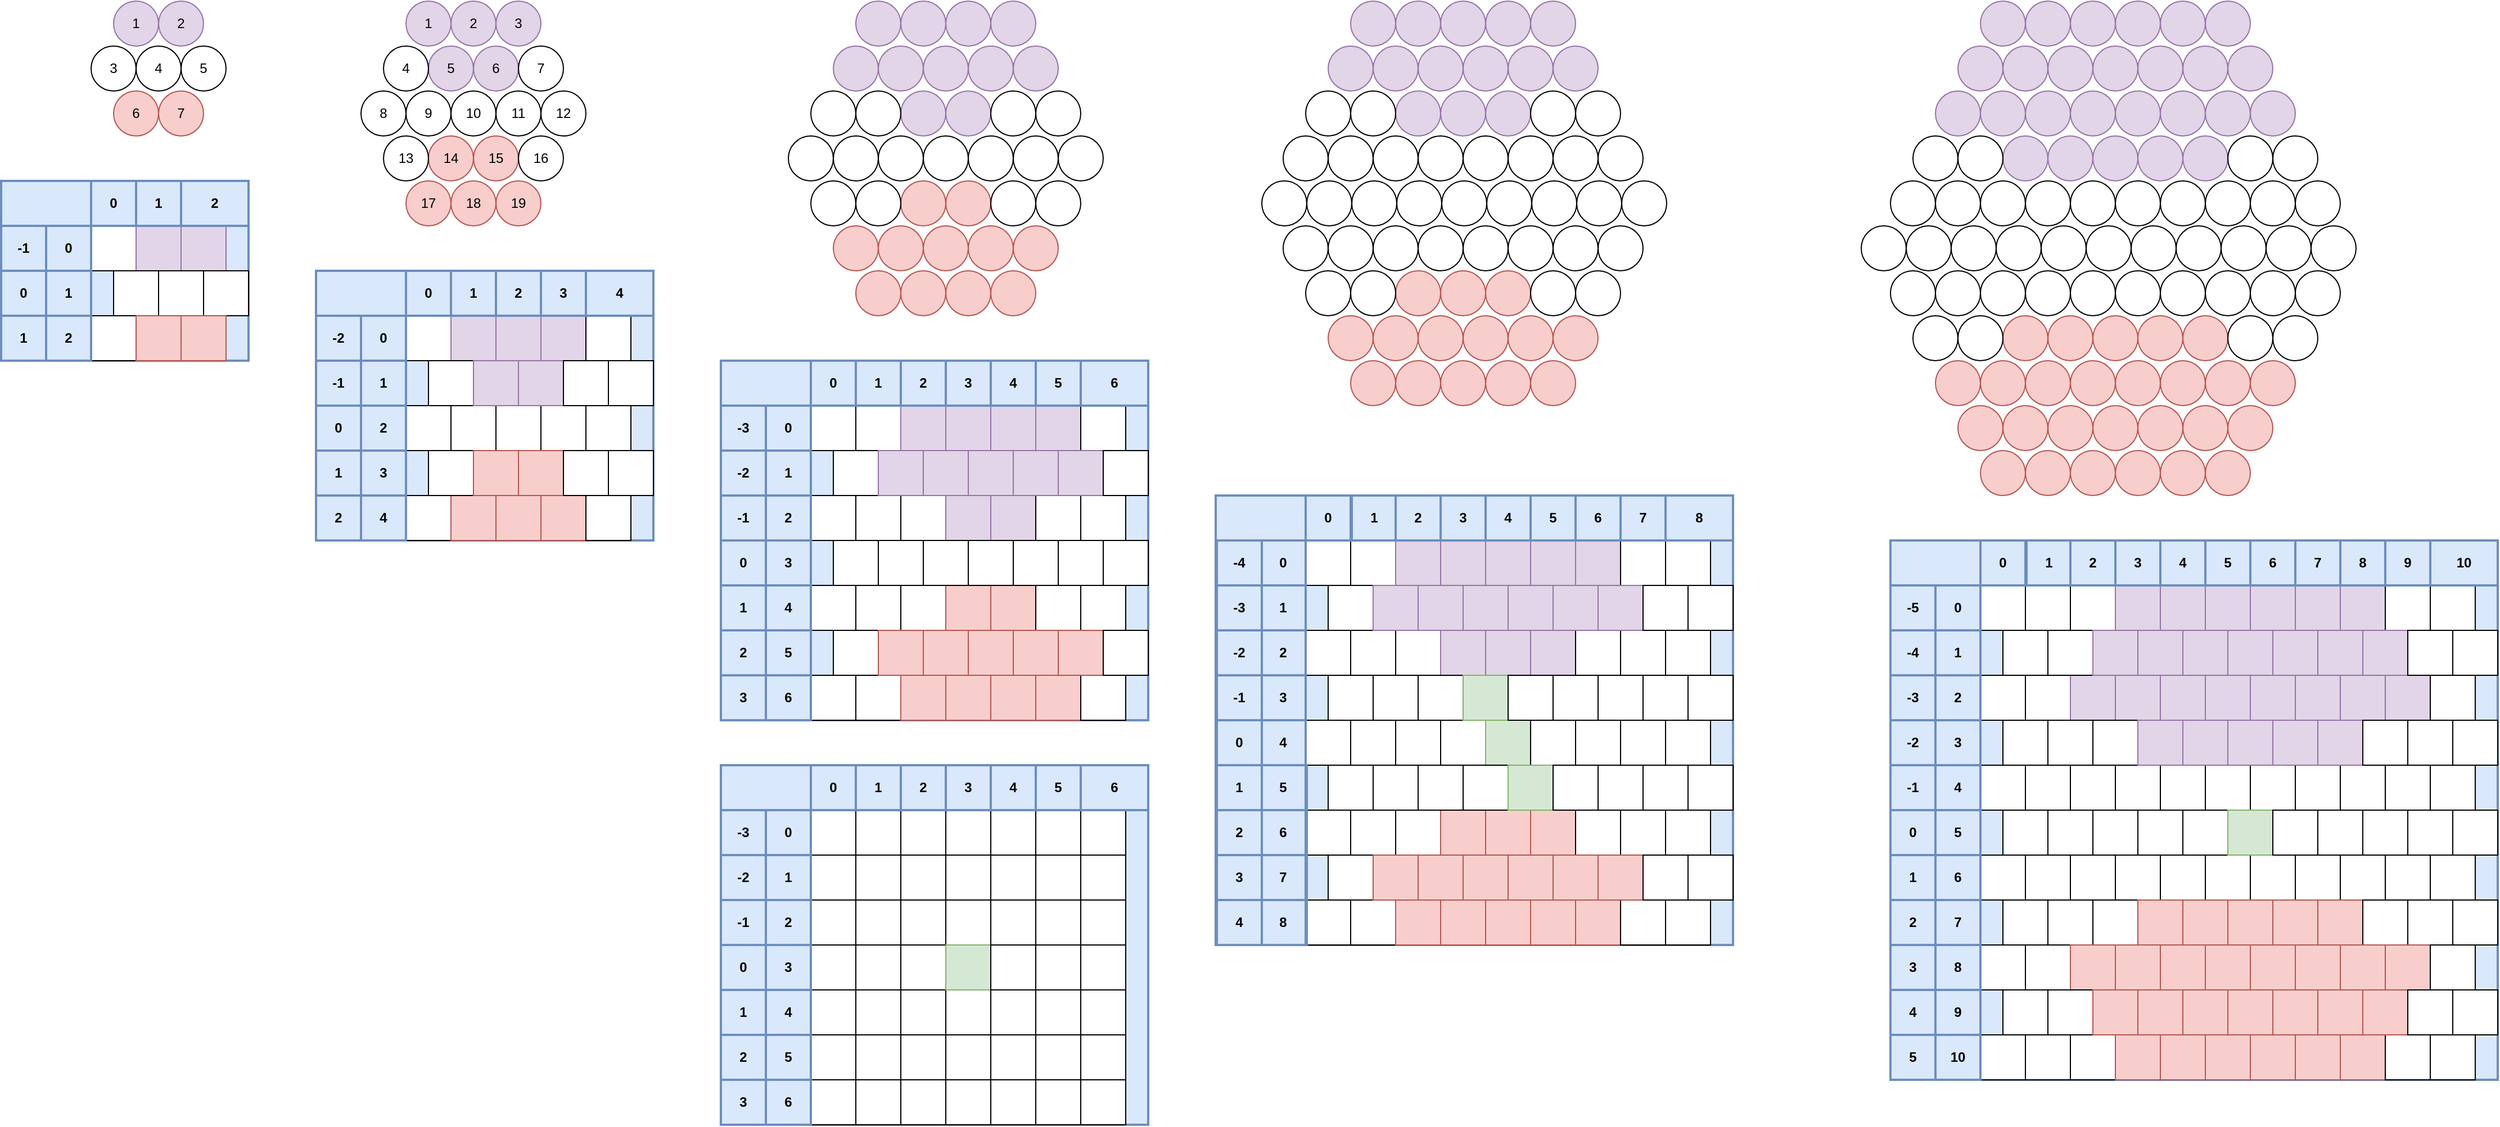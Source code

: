 <mxfile version="26.2.14">
  <diagram name="Sizes" id="lMJqUt3AzrCXy3FowB64">
    <mxGraphModel dx="4995" dy="2320" grid="1" gridSize="10" guides="1" tooltips="1" connect="1" arrows="1" fold="1" page="1" pageScale="1" pageWidth="827" pageHeight="1169" math="0" shadow="0">
      <root>
        <mxCell id="0" />
        <mxCell id="1" parent="0" />
        <mxCell id="CcgA9E4d6CHRGQEPa_HV-623" value="" style="whiteSpace=wrap;html=1;strokeColor=#6c8ebf;align=center;verticalAlign=middle;fontFamily=Helvetica;fontSize=12;fillColor=#dae8fc;fontStyle=1;strokeWidth=2;" vertex="1" parent="1">
          <mxGeometry x="1680" y="600" width="540" height="480" as="geometry" />
        </mxCell>
        <mxCell id="CcgA9E4d6CHRGQEPa_HV-349" value="" style="whiteSpace=wrap;html=1;strokeColor=#6c8ebf;align=center;verticalAlign=middle;fontFamily=Helvetica;fontSize=12;fillColor=#dae8fc;fontStyle=1;strokeWidth=2;" vertex="1" parent="1">
          <mxGeometry x="1080" y="560" width="460" height="400" as="geometry" />
        </mxCell>
        <mxCell id="CcgA9E4d6CHRGQEPa_HV-334" value="" style="whiteSpace=wrap;html=1;strokeColor=#6c8ebf;align=center;verticalAlign=middle;fontFamily=Helvetica;fontSize=12;fillColor=#dae8fc;fontStyle=1;strokeWidth=2;" vertex="1" parent="1">
          <mxGeometry x="640" y="440" width="380" height="320" as="geometry" />
        </mxCell>
        <mxCell id="CcgA9E4d6CHRGQEPa_HV-321" value="" style="whiteSpace=wrap;html=1;strokeColor=#6c8ebf;align=center;verticalAlign=middle;fontFamily=Helvetica;fontSize=12;fillColor=#dae8fc;fontStyle=1;strokeWidth=2;" vertex="1" parent="1">
          <mxGeometry x="280" y="360" width="300" height="240" as="geometry" />
        </mxCell>
        <mxCell id="CcgA9E4d6CHRGQEPa_HV-316" value="" style="whiteSpace=wrap;html=1;strokeColor=#6c8ebf;align=center;verticalAlign=middle;fontFamily=Helvetica;fontSize=12;fillColor=#dae8fc;fontStyle=0;strokeWidth=2;" vertex="1" parent="1">
          <mxGeometry y="280" width="220" height="160" as="geometry" />
        </mxCell>
        <mxCell id="CcgA9E4d6CHRGQEPa_HV-1" value="1" style="ellipse;whiteSpace=wrap;html=1;aspect=fixed;fillColor=#e1d5e7;strokeColor=#9673a6;" vertex="1" parent="1">
          <mxGeometry x="100" y="120" width="40" height="40" as="geometry" />
        </mxCell>
        <mxCell id="CcgA9E4d6CHRGQEPa_HV-2" value="2" style="ellipse;whiteSpace=wrap;html=1;aspect=fixed;fillColor=#e1d5e7;strokeColor=#9673a6;" vertex="1" parent="1">
          <mxGeometry x="140" y="120" width="40" height="40" as="geometry" />
        </mxCell>
        <mxCell id="CcgA9E4d6CHRGQEPa_HV-3" value="6" style="ellipse;whiteSpace=wrap;html=1;aspect=fixed;fillColor=#f8cecc;strokeColor=#b85450;" vertex="1" parent="1">
          <mxGeometry x="100" y="200" width="40" height="40" as="geometry" />
        </mxCell>
        <mxCell id="CcgA9E4d6CHRGQEPa_HV-4" value="7" style="ellipse;whiteSpace=wrap;html=1;aspect=fixed;fillColor=#f8cecc;strokeColor=#b85450;" vertex="1" parent="1">
          <mxGeometry x="140" y="200" width="40" height="40" as="geometry" />
        </mxCell>
        <mxCell id="CcgA9E4d6CHRGQEPa_HV-5" value="4" style="ellipse;whiteSpace=wrap;html=1;aspect=fixed;" vertex="1" parent="1">
          <mxGeometry x="120" y="160" width="40" height="40" as="geometry" />
        </mxCell>
        <mxCell id="CcgA9E4d6CHRGQEPa_HV-6" value="3" style="ellipse;whiteSpace=wrap;html=1;aspect=fixed;" vertex="1" parent="1">
          <mxGeometry x="80" y="160" width="40" height="40" as="geometry" />
        </mxCell>
        <mxCell id="CcgA9E4d6CHRGQEPa_HV-7" value="5" style="ellipse;whiteSpace=wrap;html=1;aspect=fixed;" vertex="1" parent="1">
          <mxGeometry x="160" y="160" width="40" height="40" as="geometry" />
        </mxCell>
        <mxCell id="CcgA9E4d6CHRGQEPa_HV-9" value="" style="whiteSpace=wrap;html=1;aspect=fixed;strokeColor=default;align=center;verticalAlign=middle;fontFamily=Helvetica;fontSize=12;fillColor=light-dark(#FFFFFF,#A680B8);fontColor=default;" vertex="1" parent="1">
          <mxGeometry x="80" y="320" width="40" height="40" as="geometry" />
        </mxCell>
        <mxCell id="CcgA9E4d6CHRGQEPa_HV-10" value="" style="whiteSpace=wrap;html=1;aspect=fixed;fillColor=#e1d5e7;strokeColor=#9673a6;" vertex="1" parent="1">
          <mxGeometry x="120" y="320" width="40" height="40" as="geometry" />
        </mxCell>
        <mxCell id="CcgA9E4d6CHRGQEPa_HV-11" value="" style="whiteSpace=wrap;html=1;aspect=fixed;fillColor=#e1d5e7;strokeColor=#9673a6;align=center;verticalAlign=middle;fontFamily=Helvetica;fontSize=12;" vertex="1" parent="1">
          <mxGeometry x="160" y="320" width="40" height="40" as="geometry" />
        </mxCell>
        <mxCell id="CcgA9E4d6CHRGQEPa_HV-12" value="" style="whiteSpace=wrap;html=1;aspect=fixed;fillColor=default;strokeColor=default;align=center;verticalAlign=middle;fontFamily=Helvetica;fontSize=12;fontColor=default;" vertex="1" parent="1">
          <mxGeometry x="100" y="360" width="40" height="40" as="geometry" />
        </mxCell>
        <mxCell id="CcgA9E4d6CHRGQEPa_HV-13" value="" style="whiteSpace=wrap;html=1;aspect=fixed;" vertex="1" parent="1">
          <mxGeometry x="140" y="360" width="40" height="40" as="geometry" />
        </mxCell>
        <mxCell id="CcgA9E4d6CHRGQEPa_HV-14" value="" style="whiteSpace=wrap;html=1;aspect=fixed;fillColor=default;strokeColor=default;align=center;verticalAlign=middle;fontFamily=Helvetica;fontSize=12;fontColor=default;" vertex="1" parent="1">
          <mxGeometry x="180" y="360" width="40" height="40" as="geometry" />
        </mxCell>
        <mxCell id="CcgA9E4d6CHRGQEPa_HV-15" value="" style="whiteSpace=wrap;html=1;aspect=fixed;strokeColor=default;align=center;verticalAlign=middle;fontFamily=Helvetica;fontSize=12;fillColor=light-dark(#FFFFFF,#A680B8);direction=south;fontColor=default;" vertex="1" parent="1">
          <mxGeometry x="80" y="400" width="40" height="40" as="geometry" />
        </mxCell>
        <mxCell id="CcgA9E4d6CHRGQEPa_HV-16" value="" style="whiteSpace=wrap;html=1;aspect=fixed;fillColor=#f8cecc;strokeColor=#b85450;" vertex="1" parent="1">
          <mxGeometry x="120" y="400" width="40" height="40" as="geometry" />
        </mxCell>
        <mxCell id="CcgA9E4d6CHRGQEPa_HV-17" value="" style="whiteSpace=wrap;html=1;aspect=fixed;fillColor=#f8cecc;strokeColor=#b85450;align=center;verticalAlign=middle;fontFamily=Helvetica;fontSize=12;" vertex="1" parent="1">
          <mxGeometry x="160" y="400" width="40" height="40" as="geometry" />
        </mxCell>
        <mxCell id="CcgA9E4d6CHRGQEPa_HV-19" value="2" style="ellipse;whiteSpace=wrap;html=1;aspect=fixed;fillColor=#e1d5e7;strokeColor=#9673a6;align=center;verticalAlign=middle;fontFamily=Helvetica;fontSize=12;" vertex="1" parent="1">
          <mxGeometry x="400" y="120" width="40" height="40" as="geometry" />
        </mxCell>
        <mxCell id="CcgA9E4d6CHRGQEPa_HV-20" value="1" style="ellipse;whiteSpace=wrap;html=1;aspect=fixed;fillColor=#e1d5e7;strokeColor=#9673a6;align=center;verticalAlign=middle;fontFamily=Helvetica;fontSize=12;" vertex="1" parent="1">
          <mxGeometry x="360" y="120" width="40" height="40" as="geometry" />
        </mxCell>
        <mxCell id="CcgA9E4d6CHRGQEPa_HV-21" value="3" style="ellipse;whiteSpace=wrap;html=1;aspect=fixed;fillColor=#e1d5e7;strokeColor=#9673a6;align=center;verticalAlign=middle;fontFamily=Helvetica;fontSize=12;" vertex="1" parent="1">
          <mxGeometry x="440" y="120" width="40" height="40" as="geometry" />
        </mxCell>
        <mxCell id="CcgA9E4d6CHRGQEPa_HV-22" value="6" style="ellipse;whiteSpace=wrap;html=1;aspect=fixed;fillColor=#e1d5e7;strokeColor=#9673a6;align=center;verticalAlign=middle;fontFamily=Helvetica;fontSize=12;" vertex="1" parent="1">
          <mxGeometry x="420" y="160" width="40" height="40" as="geometry" />
        </mxCell>
        <mxCell id="CcgA9E4d6CHRGQEPa_HV-23" value="5" style="ellipse;whiteSpace=wrap;html=1;aspect=fixed;fillColor=#e1d5e7;strokeColor=#9673a6;align=center;verticalAlign=middle;fontFamily=Helvetica;fontSize=12;" vertex="1" parent="1">
          <mxGeometry x="380" y="160" width="40" height="40" as="geometry" />
        </mxCell>
        <mxCell id="CcgA9E4d6CHRGQEPa_HV-24" value="7" style="ellipse;whiteSpace=wrap;html=1;aspect=fixed;fillColor=default;strokeColor=default;align=center;verticalAlign=middle;fontFamily=Helvetica;fontSize=12;fontColor=default;" vertex="1" parent="1">
          <mxGeometry x="460" y="160" width="40" height="40" as="geometry" />
        </mxCell>
        <mxCell id="CcgA9E4d6CHRGQEPa_HV-25" value="4" style="ellipse;whiteSpace=wrap;html=1;aspect=fixed;fillColor=default;strokeColor=default;align=center;verticalAlign=middle;fontFamily=Helvetica;fontSize=12;fontColor=default;" vertex="1" parent="1">
          <mxGeometry x="340" y="160" width="40" height="40" as="geometry" />
        </mxCell>
        <mxCell id="CcgA9E4d6CHRGQEPa_HV-26" value="10" style="ellipse;whiteSpace=wrap;html=1;aspect=fixed;fillColor=default;strokeColor=default;align=center;verticalAlign=middle;fontFamily=Helvetica;fontSize=12;fontColor=default;" vertex="1" parent="1">
          <mxGeometry x="400" y="200" width="40" height="40" as="geometry" />
        </mxCell>
        <mxCell id="CcgA9E4d6CHRGQEPa_HV-27" value="9" style="ellipse;whiteSpace=wrap;html=1;aspect=fixed;fillColor=default;strokeColor=default;align=center;verticalAlign=middle;fontFamily=Helvetica;fontSize=12;fontColor=default;" vertex="1" parent="1">
          <mxGeometry x="360" y="200" width="40" height="40" as="geometry" />
        </mxCell>
        <mxCell id="CcgA9E4d6CHRGQEPa_HV-28" value="11" style="ellipse;whiteSpace=wrap;html=1;aspect=fixed;" vertex="1" parent="1">
          <mxGeometry x="440" y="200" width="40" height="40" as="geometry" />
        </mxCell>
        <mxCell id="CcgA9E4d6CHRGQEPa_HV-29" value="8" style="ellipse;whiteSpace=wrap;html=1;aspect=fixed;" vertex="1" parent="1">
          <mxGeometry x="320" y="200" width="40" height="40" as="geometry" />
        </mxCell>
        <mxCell id="CcgA9E4d6CHRGQEPa_HV-30" value="12" style="ellipse;whiteSpace=wrap;html=1;aspect=fixed;" vertex="1" parent="1">
          <mxGeometry x="480" y="200" width="40" height="40" as="geometry" />
        </mxCell>
        <mxCell id="CcgA9E4d6CHRGQEPa_HV-38" value="15" style="ellipse;whiteSpace=wrap;html=1;aspect=fixed;fillColor=#f8cecc;strokeColor=#b85450;align=center;verticalAlign=middle;fontFamily=Helvetica;fontSize=12;" vertex="1" parent="1">
          <mxGeometry x="420" y="240" width="40" height="40" as="geometry" />
        </mxCell>
        <mxCell id="CcgA9E4d6CHRGQEPa_HV-39" value="14" style="ellipse;whiteSpace=wrap;html=1;aspect=fixed;fillColor=#f8cecc;strokeColor=#b85450;align=center;verticalAlign=middle;fontFamily=Helvetica;fontSize=12;" vertex="1" parent="1">
          <mxGeometry x="380" y="240" width="40" height="40" as="geometry" />
        </mxCell>
        <mxCell id="CcgA9E4d6CHRGQEPa_HV-40" value="16" style="ellipse;whiteSpace=wrap;html=1;aspect=fixed;fillColor=default;strokeColor=default;align=center;verticalAlign=middle;fontFamily=Helvetica;fontSize=12;fontColor=default;" vertex="1" parent="1">
          <mxGeometry x="460" y="240" width="40" height="40" as="geometry" />
        </mxCell>
        <mxCell id="CcgA9E4d6CHRGQEPa_HV-41" value="13" style="ellipse;whiteSpace=wrap;html=1;aspect=fixed;fillColor=default;strokeColor=default;align=center;verticalAlign=middle;fontFamily=Helvetica;fontSize=12;fontColor=default;" vertex="1" parent="1">
          <mxGeometry x="340" y="240" width="40" height="40" as="geometry" />
        </mxCell>
        <mxCell id="CcgA9E4d6CHRGQEPa_HV-42" value="18" style="ellipse;whiteSpace=wrap;html=1;aspect=fixed;fillColor=#f8cecc;strokeColor=#b85450;align=center;verticalAlign=middle;fontFamily=Helvetica;fontSize=12;" vertex="1" parent="1">
          <mxGeometry x="400" y="280" width="40" height="40" as="geometry" />
        </mxCell>
        <mxCell id="CcgA9E4d6CHRGQEPa_HV-43" value="17" style="ellipse;whiteSpace=wrap;html=1;aspect=fixed;fillColor=#f8cecc;strokeColor=#b85450;align=center;verticalAlign=middle;fontFamily=Helvetica;fontSize=12;" vertex="1" parent="1">
          <mxGeometry x="360" y="280" width="40" height="40" as="geometry" />
        </mxCell>
        <mxCell id="CcgA9E4d6CHRGQEPa_HV-44" value="19" style="ellipse;whiteSpace=wrap;html=1;aspect=fixed;fillColor=#f8cecc;strokeColor=#b85450;align=center;verticalAlign=middle;fontFamily=Helvetica;fontSize=12;" vertex="1" parent="1">
          <mxGeometry x="440" y="280" width="40" height="40" as="geometry" />
        </mxCell>
        <mxCell id="CcgA9E4d6CHRGQEPa_HV-45" value="" style="whiteSpace=wrap;html=1;aspect=fixed;strokeColor=default;align=center;verticalAlign=middle;fontFamily=Helvetica;fontSize=12;fontColor=default;fillColor=light-dark(#FFFFFF,#A680B8);" vertex="1" parent="1">
          <mxGeometry x="360" y="400" width="40" height="40" as="geometry" />
        </mxCell>
        <mxCell id="CcgA9E4d6CHRGQEPa_HV-46" value="" style="whiteSpace=wrap;html=1;aspect=fixed;fillColor=#e1d5e7;strokeColor=#9673a6;align=center;verticalAlign=middle;fontFamily=Helvetica;fontSize=12;" vertex="1" parent="1">
          <mxGeometry x="400" y="400" width="40" height="40" as="geometry" />
        </mxCell>
        <mxCell id="CcgA9E4d6CHRGQEPa_HV-48" value="" style="whiteSpace=wrap;html=1;aspect=fixed;fillColor=#e1d5e7;strokeColor=#9673a6;align=center;verticalAlign=middle;fontFamily=Helvetica;fontSize=12;" vertex="1" parent="1">
          <mxGeometry x="440" y="400" width="40" height="40" as="geometry" />
        </mxCell>
        <mxCell id="CcgA9E4d6CHRGQEPa_HV-49" value="" style="whiteSpace=wrap;html=1;aspect=fixed;fillColor=#e1d5e7;strokeColor=#9673a6;align=center;verticalAlign=middle;fontFamily=Helvetica;fontSize=12;" vertex="1" parent="1">
          <mxGeometry x="480" y="400" width="40" height="40" as="geometry" />
        </mxCell>
        <mxCell id="CcgA9E4d6CHRGQEPa_HV-50" value="" style="whiteSpace=wrap;html=1;aspect=fixed;strokeColor=default;align=center;verticalAlign=middle;fontFamily=Helvetica;fontSize=12;fontColor=default;fillColor=light-dark(#FFFFFF,#A680B8);" vertex="1" parent="1">
          <mxGeometry x="520" y="400" width="40" height="40" as="geometry" />
        </mxCell>
        <mxCell id="CcgA9E4d6CHRGQEPa_HV-51" value="" style="whiteSpace=wrap;html=1;aspect=fixed;fillColor=default;strokeColor=default;align=center;verticalAlign=middle;fontFamily=Helvetica;fontSize=12;fontColor=default;" vertex="1" parent="1">
          <mxGeometry x="360" y="480" width="40" height="40" as="geometry" />
        </mxCell>
        <mxCell id="CcgA9E4d6CHRGQEPa_HV-52" value="" style="whiteSpace=wrap;html=1;aspect=fixed;" vertex="1" parent="1">
          <mxGeometry x="400" y="480" width="40" height="40" as="geometry" />
        </mxCell>
        <mxCell id="CcgA9E4d6CHRGQEPa_HV-53" value="" style="whiteSpace=wrap;html=1;aspect=fixed;" vertex="1" parent="1">
          <mxGeometry x="440" y="480" width="40" height="40" as="geometry" />
        </mxCell>
        <mxCell id="CcgA9E4d6CHRGQEPa_HV-54" value="" style="whiteSpace=wrap;html=1;aspect=fixed;" vertex="1" parent="1">
          <mxGeometry x="480" y="480" width="40" height="40" as="geometry" />
        </mxCell>
        <mxCell id="CcgA9E4d6CHRGQEPa_HV-55" value="" style="whiteSpace=wrap;html=1;aspect=fixed;fillColor=default;strokeColor=default;align=center;verticalAlign=middle;fontFamily=Helvetica;fontSize=12;fontColor=default;" vertex="1" parent="1">
          <mxGeometry x="520" y="480" width="40" height="40" as="geometry" />
        </mxCell>
        <mxCell id="CcgA9E4d6CHRGQEPa_HV-56" value="" style="whiteSpace=wrap;html=1;aspect=fixed;strokeColor=default;align=center;verticalAlign=middle;fontFamily=Helvetica;fontSize=12;fontColor=default;fillColor=light-dark(#FFFFFF,#A680B8);" vertex="1" parent="1">
          <mxGeometry x="360" y="560" width="40" height="40" as="geometry" />
        </mxCell>
        <mxCell id="CcgA9E4d6CHRGQEPa_HV-57" value="" style="whiteSpace=wrap;html=1;aspect=fixed;fillColor=#f8cecc;strokeColor=#b85450;align=center;verticalAlign=middle;fontFamily=Helvetica;fontSize=12;" vertex="1" parent="1">
          <mxGeometry x="400" y="560" width="40" height="40" as="geometry" />
        </mxCell>
        <mxCell id="CcgA9E4d6CHRGQEPa_HV-58" value="" style="whiteSpace=wrap;html=1;aspect=fixed;fillColor=#f8cecc;strokeColor=#b85450;align=center;verticalAlign=middle;fontFamily=Helvetica;fontSize=12;" vertex="1" parent="1">
          <mxGeometry x="440" y="560" width="40" height="40" as="geometry" />
        </mxCell>
        <mxCell id="CcgA9E4d6CHRGQEPa_HV-59" value="" style="whiteSpace=wrap;html=1;aspect=fixed;fillColor=#f8cecc;strokeColor=#b85450;align=center;verticalAlign=middle;fontFamily=Helvetica;fontSize=12;" vertex="1" parent="1">
          <mxGeometry x="480" y="560" width="40" height="40" as="geometry" />
        </mxCell>
        <mxCell id="CcgA9E4d6CHRGQEPa_HV-60" value="" style="whiteSpace=wrap;html=1;aspect=fixed;strokeColor=default;align=center;verticalAlign=middle;fontFamily=Helvetica;fontSize=12;fontColor=default;fillColor=light-dark(#FFFFFF,#A680B8);" vertex="1" parent="1">
          <mxGeometry x="520" y="560" width="40" height="40" as="geometry" />
        </mxCell>
        <mxCell id="CcgA9E4d6CHRGQEPa_HV-61" value="" style="whiteSpace=wrap;html=1;aspect=fixed;fillColor=default;strokeColor=default;align=center;verticalAlign=middle;fontFamily=Helvetica;fontSize=12;fontColor=default;" vertex="1" parent="1">
          <mxGeometry x="380" y="440" width="40" height="40" as="geometry" />
        </mxCell>
        <mxCell id="CcgA9E4d6CHRGQEPa_HV-62" value="" style="whiteSpace=wrap;html=1;aspect=fixed;fillColor=#e1d5e7;strokeColor=#9673a6;" vertex="1" parent="1">
          <mxGeometry x="420" y="440" width="40" height="40" as="geometry" />
        </mxCell>
        <mxCell id="CcgA9E4d6CHRGQEPa_HV-63" value="" style="whiteSpace=wrap;html=1;aspect=fixed;fillColor=#e1d5e7;strokeColor=#9673a6;" vertex="1" parent="1">
          <mxGeometry x="460" y="440" width="40" height="40" as="geometry" />
        </mxCell>
        <mxCell id="CcgA9E4d6CHRGQEPa_HV-64" value="" style="whiteSpace=wrap;html=1;aspect=fixed;fillColor=default;strokeColor=default;align=center;verticalAlign=middle;fontFamily=Helvetica;fontSize=12;fontColor=default;" vertex="1" parent="1">
          <mxGeometry x="500" y="440" width="40" height="40" as="geometry" />
        </mxCell>
        <mxCell id="CcgA9E4d6CHRGQEPa_HV-65" value="" style="whiteSpace=wrap;html=1;aspect=fixed;strokeColor=default;align=center;verticalAlign=middle;fontFamily=Helvetica;fontSize=12;fontColor=default;fillColor=light-dark(#FFFFFF,#A680B8);" vertex="1" parent="1">
          <mxGeometry x="540" y="440" width="40" height="40" as="geometry" />
        </mxCell>
        <mxCell id="CcgA9E4d6CHRGQEPa_HV-66" value="" style="whiteSpace=wrap;html=1;aspect=fixed;fillColor=default;strokeColor=default;align=center;verticalAlign=middle;fontFamily=Helvetica;fontSize=12;fontColor=default;" vertex="1" parent="1">
          <mxGeometry x="380" y="520" width="40" height="40" as="geometry" />
        </mxCell>
        <mxCell id="CcgA9E4d6CHRGQEPa_HV-67" value="" style="whiteSpace=wrap;html=1;aspect=fixed;fillColor=#f8cecc;strokeColor=#b85450;" vertex="1" parent="1">
          <mxGeometry x="420" y="520" width="40" height="40" as="geometry" />
        </mxCell>
        <mxCell id="CcgA9E4d6CHRGQEPa_HV-68" value="" style="whiteSpace=wrap;html=1;aspect=fixed;fillColor=#f8cecc;strokeColor=#b85450;" vertex="1" parent="1">
          <mxGeometry x="460" y="520" width="40" height="40" as="geometry" />
        </mxCell>
        <mxCell id="CcgA9E4d6CHRGQEPa_HV-69" value="" style="whiteSpace=wrap;html=1;aspect=fixed;fillColor=default;strokeColor=default;align=center;verticalAlign=middle;fontFamily=Helvetica;fontSize=12;fontColor=default;" vertex="1" parent="1">
          <mxGeometry x="500" y="520" width="40" height="40" as="geometry" />
        </mxCell>
        <mxCell id="CcgA9E4d6CHRGQEPa_HV-70" value="" style="whiteSpace=wrap;html=1;aspect=fixed;strokeColor=default;align=center;verticalAlign=middle;fontFamily=Helvetica;fontSize=12;fontColor=default;fillColor=light-dark(#FFFFFF,#A680B8);" vertex="1" parent="1">
          <mxGeometry x="540" y="520" width="40" height="40" as="geometry" />
        </mxCell>
        <mxCell id="CcgA9E4d6CHRGQEPa_HV-71" value="" style="ellipse;whiteSpace=wrap;html=1;aspect=fixed;fillColor=#e1d5e7;strokeColor=#9673a6;" vertex="1" parent="1">
          <mxGeometry x="840" y="120" width="40" height="40" as="geometry" />
        </mxCell>
        <mxCell id="CcgA9E4d6CHRGQEPa_HV-72" value="" style="ellipse;whiteSpace=wrap;html=1;aspect=fixed;fillColor=#e1d5e7;strokeColor=#9673a6;" vertex="1" parent="1">
          <mxGeometry x="800" y="120" width="40" height="40" as="geometry" />
        </mxCell>
        <mxCell id="CcgA9E4d6CHRGQEPa_HV-73" value="" style="ellipse;whiteSpace=wrap;html=1;aspect=fixed;fillColor=#e1d5e7;strokeColor=#9673a6;" vertex="1" parent="1">
          <mxGeometry x="880" y="120" width="40" height="40" as="geometry" />
        </mxCell>
        <mxCell id="CcgA9E4d6CHRGQEPa_HV-74" value="" style="ellipse;whiteSpace=wrap;html=1;aspect=fixed;fillColor=#e1d5e7;strokeColor=#9673a6;" vertex="1" parent="1">
          <mxGeometry x="760" y="120" width="40" height="40" as="geometry" />
        </mxCell>
        <mxCell id="CcgA9E4d6CHRGQEPa_HV-79" value="" style="ellipse;whiteSpace=wrap;html=1;aspect=fixed;fillColor=#e1d5e7;strokeColor=#9673a6;" vertex="1" parent="1">
          <mxGeometry x="820" y="160" width="40" height="40" as="geometry" />
        </mxCell>
        <mxCell id="CcgA9E4d6CHRGQEPa_HV-80" value="" style="ellipse;whiteSpace=wrap;html=1;aspect=fixed;fillColor=#e1d5e7;strokeColor=#9673a6;" vertex="1" parent="1">
          <mxGeometry x="780" y="160" width="40" height="40" as="geometry" />
        </mxCell>
        <mxCell id="CcgA9E4d6CHRGQEPa_HV-81" value="" style="ellipse;whiteSpace=wrap;html=1;aspect=fixed;fillColor=#e1d5e7;strokeColor=#9673a6;" vertex="1" parent="1">
          <mxGeometry x="860" y="160" width="40" height="40" as="geometry" />
        </mxCell>
        <mxCell id="CcgA9E4d6CHRGQEPa_HV-82" value="" style="ellipse;whiteSpace=wrap;html=1;aspect=fixed;fillColor=#e1d5e7;strokeColor=#9673a6;" vertex="1" parent="1">
          <mxGeometry x="740" y="160" width="40" height="40" as="geometry" />
        </mxCell>
        <mxCell id="CcgA9E4d6CHRGQEPa_HV-83" value="" style="ellipse;whiteSpace=wrap;html=1;aspect=fixed;strokeColor=#9673a6;align=center;verticalAlign=middle;fontFamily=Helvetica;fontSize=12;fillColor=#e1d5e7;" vertex="1" parent="1">
          <mxGeometry x="800" y="200" width="40" height="40" as="geometry" />
        </mxCell>
        <mxCell id="CcgA9E4d6CHRGQEPa_HV-84" value="" style="ellipse;whiteSpace=wrap;html=1;aspect=fixed;align=center;verticalAlign=middle;fontFamily=Helvetica;fontSize=12;" vertex="1" parent="1">
          <mxGeometry x="760" y="200" width="40" height="40" as="geometry" />
        </mxCell>
        <mxCell id="CcgA9E4d6CHRGQEPa_HV-85" value="" style="ellipse;whiteSpace=wrap;html=1;aspect=fixed;strokeColor=#9673a6;align=center;verticalAlign=middle;fontFamily=Helvetica;fontSize=12;fillColor=#e1d5e7;" vertex="1" parent="1">
          <mxGeometry x="840" y="200" width="40" height="40" as="geometry" />
        </mxCell>
        <mxCell id="CcgA9E4d6CHRGQEPa_HV-86" value="" style="ellipse;whiteSpace=wrap;html=1;aspect=fixed;" vertex="1" parent="1">
          <mxGeometry x="720" y="200" width="40" height="40" as="geometry" />
        </mxCell>
        <mxCell id="CcgA9E4d6CHRGQEPa_HV-87" value="" style="ellipse;whiteSpace=wrap;html=1;aspect=fixed;strokeColor=default;align=center;verticalAlign=middle;fontFamily=Helvetica;fontSize=12;fontColor=default;fillColor=default;" vertex="1" parent="1">
          <mxGeometry x="780" y="240" width="40" height="40" as="geometry" />
        </mxCell>
        <mxCell id="CcgA9E4d6CHRGQEPa_HV-88" value="" style="ellipse;whiteSpace=wrap;html=1;aspect=fixed;strokeColor=default;align=center;verticalAlign=middle;fontFamily=Helvetica;fontSize=12;fontColor=default;fillColor=default;" vertex="1" parent="1">
          <mxGeometry x="740" y="240" width="40" height="40" as="geometry" />
        </mxCell>
        <mxCell id="CcgA9E4d6CHRGQEPa_HV-89" value="" style="ellipse;whiteSpace=wrap;html=1;aspect=fixed;align=center;verticalAlign=middle;fontFamily=Helvetica;fontSize=12;" vertex="1" parent="1">
          <mxGeometry x="820" y="240" width="40" height="40" as="geometry" />
        </mxCell>
        <mxCell id="CcgA9E4d6CHRGQEPa_HV-90" value="" style="ellipse;whiteSpace=wrap;html=1;aspect=fixed;" vertex="1" parent="1">
          <mxGeometry x="700" y="240" width="40" height="40" as="geometry" />
        </mxCell>
        <mxCell id="CcgA9E4d6CHRGQEPa_HV-91" value="" style="ellipse;whiteSpace=wrap;html=1;aspect=fixed;fillColor=#e1d5e7;strokeColor=#9673a6;" vertex="1" parent="1">
          <mxGeometry x="900" y="160" width="40" height="40" as="geometry" />
        </mxCell>
        <mxCell id="CcgA9E4d6CHRGQEPa_HV-92" value="" style="ellipse;whiteSpace=wrap;html=1;aspect=fixed;align=center;verticalAlign=middle;fontFamily=Helvetica;fontSize=12;" vertex="1" parent="1">
          <mxGeometry x="880" y="200" width="40" height="40" as="geometry" />
        </mxCell>
        <mxCell id="CcgA9E4d6CHRGQEPa_HV-93" value="" style="ellipse;whiteSpace=wrap;html=1;aspect=fixed;fillColor=default;fontColor=default;strokeColor=default;align=center;verticalAlign=middle;fontFamily=Helvetica;fontSize=12;" vertex="1" parent="1">
          <mxGeometry x="920" y="200" width="40" height="40" as="geometry" />
        </mxCell>
        <mxCell id="CcgA9E4d6CHRGQEPa_HV-94" value="" style="ellipse;whiteSpace=wrap;html=1;aspect=fixed;strokeColor=default;align=center;verticalAlign=middle;fontFamily=Helvetica;fontSize=12;fontColor=default;fillColor=default;" vertex="1" parent="1">
          <mxGeometry x="860" y="240" width="40" height="40" as="geometry" />
        </mxCell>
        <mxCell id="CcgA9E4d6CHRGQEPa_HV-95" value="" style="ellipse;whiteSpace=wrap;html=1;aspect=fixed;strokeColor=default;align=center;verticalAlign=middle;fontFamily=Helvetica;fontSize=12;fontColor=default;fillColor=default;" vertex="1" parent="1">
          <mxGeometry x="900" y="240" width="40" height="40" as="geometry" />
        </mxCell>
        <mxCell id="CcgA9E4d6CHRGQEPa_HV-96" value="" style="ellipse;whiteSpace=wrap;html=1;aspect=fixed;strokeColor=default;align=center;verticalAlign=middle;fontFamily=Helvetica;fontSize=12;fontColor=default;fillColor=default;" vertex="1" parent="1">
          <mxGeometry x="940" y="240" width="40" height="40" as="geometry" />
        </mxCell>
        <mxCell id="CcgA9E4d6CHRGQEPa_HV-97" value="" style="ellipse;whiteSpace=wrap;html=1;aspect=fixed;fillColor=#f8cecc;strokeColor=#b85450;align=center;verticalAlign=middle;fontFamily=Helvetica;fontSize=12;" vertex="1" parent="1">
          <mxGeometry x="800" y="280" width="40" height="40" as="geometry" />
        </mxCell>
        <mxCell id="CcgA9E4d6CHRGQEPa_HV-98" value="" style="ellipse;whiteSpace=wrap;html=1;aspect=fixed;strokeColor=default;align=center;verticalAlign=middle;fontFamily=Helvetica;fontSize=12;fontColor=default;fillColor=default;" vertex="1" parent="1">
          <mxGeometry x="760" y="280" width="40" height="40" as="geometry" />
        </mxCell>
        <mxCell id="CcgA9E4d6CHRGQEPa_HV-99" value="" style="ellipse;whiteSpace=wrap;html=1;aspect=fixed;align=center;verticalAlign=middle;fontFamily=Helvetica;fontSize=12;fillColor=#f8cecc;strokeColor=#b85450;" vertex="1" parent="1">
          <mxGeometry x="840" y="280" width="40" height="40" as="geometry" />
        </mxCell>
        <mxCell id="CcgA9E4d6CHRGQEPa_HV-100" value="" style="ellipse;whiteSpace=wrap;html=1;aspect=fixed;" vertex="1" parent="1">
          <mxGeometry x="720" y="280" width="40" height="40" as="geometry" />
        </mxCell>
        <mxCell id="CcgA9E4d6CHRGQEPa_HV-101" value="" style="ellipse;whiteSpace=wrap;html=1;aspect=fixed;strokeColor=default;align=center;verticalAlign=middle;fontFamily=Helvetica;fontSize=12;fontColor=default;fillColor=default;" vertex="1" parent="1">
          <mxGeometry x="880" y="280" width="40" height="40" as="geometry" />
        </mxCell>
        <mxCell id="CcgA9E4d6CHRGQEPa_HV-102" value="" style="ellipse;whiteSpace=wrap;html=1;aspect=fixed;strokeColor=default;align=center;verticalAlign=middle;fontFamily=Helvetica;fontSize=12;fontColor=default;fillColor=default;" vertex="1" parent="1">
          <mxGeometry x="920" y="280" width="40" height="40" as="geometry" />
        </mxCell>
        <mxCell id="CcgA9E4d6CHRGQEPa_HV-103" value="" style="ellipse;whiteSpace=wrap;html=1;aspect=fixed;strokeColor=#b85450;align=center;verticalAlign=middle;fontFamily=Helvetica;fontSize=12;fillColor=#f8cecc;" vertex="1" parent="1">
          <mxGeometry x="820" y="320" width="40" height="40" as="geometry" />
        </mxCell>
        <mxCell id="CcgA9E4d6CHRGQEPa_HV-104" value="" style="ellipse;whiteSpace=wrap;html=1;aspect=fixed;align=center;verticalAlign=middle;fontFamily=Helvetica;fontSize=12;fillColor=#f8cecc;strokeColor=#b85450;" vertex="1" parent="1">
          <mxGeometry x="780" y="320" width="40" height="40" as="geometry" />
        </mxCell>
        <mxCell id="CcgA9E4d6CHRGQEPa_HV-105" value="" style="ellipse;whiteSpace=wrap;html=1;aspect=fixed;strokeColor=#b85450;align=center;verticalAlign=middle;fontFamily=Helvetica;fontSize=12;fillColor=#f8cecc;" vertex="1" parent="1">
          <mxGeometry x="860" y="320" width="40" height="40" as="geometry" />
        </mxCell>
        <mxCell id="CcgA9E4d6CHRGQEPa_HV-106" value="" style="ellipse;whiteSpace=wrap;html=1;aspect=fixed;fillColor=#f8cecc;strokeColor=#b85450;align=center;verticalAlign=middle;fontFamily=Helvetica;fontSize=12;" vertex="1" parent="1">
          <mxGeometry x="740" y="320" width="40" height="40" as="geometry" />
        </mxCell>
        <mxCell id="CcgA9E4d6CHRGQEPa_HV-107" value="" style="ellipse;whiteSpace=wrap;html=1;aspect=fixed;strokeColor=#b85450;align=center;verticalAlign=middle;fontFamily=Helvetica;fontSize=12;fillColor=#f8cecc;" vertex="1" parent="1">
          <mxGeometry x="900" y="320" width="40" height="40" as="geometry" />
        </mxCell>
        <mxCell id="CcgA9E4d6CHRGQEPa_HV-108" value="" style="ellipse;whiteSpace=wrap;html=1;aspect=fixed;fillColor=#f8cecc;strokeColor=#b85450;" vertex="1" parent="1">
          <mxGeometry x="840" y="360" width="40" height="40" as="geometry" />
        </mxCell>
        <mxCell id="CcgA9E4d6CHRGQEPa_HV-109" value="" style="ellipse;whiteSpace=wrap;html=1;aspect=fixed;fillColor=#f8cecc;strokeColor=#b85450;" vertex="1" parent="1">
          <mxGeometry x="800" y="360" width="40" height="40" as="geometry" />
        </mxCell>
        <mxCell id="CcgA9E4d6CHRGQEPa_HV-110" value="" style="ellipse;whiteSpace=wrap;html=1;aspect=fixed;fillColor=#f8cecc;strokeColor=#b85450;" vertex="1" parent="1">
          <mxGeometry x="880" y="360" width="40" height="40" as="geometry" />
        </mxCell>
        <mxCell id="CcgA9E4d6CHRGQEPa_HV-111" value="" style="ellipse;whiteSpace=wrap;html=1;aspect=fixed;fillColor=#f8cecc;strokeColor=#b85450;" vertex="1" parent="1">
          <mxGeometry x="760" y="360" width="40" height="40" as="geometry" />
        </mxCell>
        <mxCell id="CcgA9E4d6CHRGQEPa_HV-112" value="" style="whiteSpace=wrap;html=1;aspect=fixed;strokeColor=default;align=center;verticalAlign=middle;fontFamily=Helvetica;fontSize=12;fontColor=default;fillColor=light-dark(#FFFFFF,#A680B8);" vertex="1" parent="1">
          <mxGeometry x="720" y="480" width="40" height="40" as="geometry" />
        </mxCell>
        <mxCell id="CcgA9E4d6CHRGQEPa_HV-113" value="" style="whiteSpace=wrap;html=1;aspect=fixed;strokeColor=default;align=center;verticalAlign=middle;fontFamily=Helvetica;fontSize=12;fontColor=default;fillColor=light-dark(#FFFFFF,#A680B8);" vertex="1" parent="1">
          <mxGeometry x="760" y="480" width="40" height="40" as="geometry" />
        </mxCell>
        <mxCell id="CcgA9E4d6CHRGQEPa_HV-114" value="" style="whiteSpace=wrap;html=1;aspect=fixed;fillColor=#e1d5e7;strokeColor=#9673a6;" vertex="1" parent="1">
          <mxGeometry x="800" y="480" width="40" height="40" as="geometry" />
        </mxCell>
        <mxCell id="CcgA9E4d6CHRGQEPa_HV-115" value="" style="whiteSpace=wrap;html=1;aspect=fixed;fillColor=#e1d5e7;strokeColor=#9673a6;align=center;verticalAlign=middle;fontFamily=Helvetica;fontSize=12;" vertex="1" parent="1">
          <mxGeometry x="840" y="480" width="40" height="40" as="geometry" />
        </mxCell>
        <mxCell id="CcgA9E4d6CHRGQEPa_HV-116" value="" style="whiteSpace=wrap;html=1;aspect=fixed;fillColor=#e1d5e7;strokeColor=#9673a6;" vertex="1" parent="1">
          <mxGeometry x="880" y="480" width="40" height="40" as="geometry" />
        </mxCell>
        <mxCell id="CcgA9E4d6CHRGQEPa_HV-117" value="" style="whiteSpace=wrap;html=1;aspect=fixed;fillColor=#e1d5e7;strokeColor=#9673a6;" vertex="1" parent="1">
          <mxGeometry x="920" y="480" width="40" height="40" as="geometry" />
        </mxCell>
        <mxCell id="CcgA9E4d6CHRGQEPa_HV-118" value="" style="whiteSpace=wrap;html=1;aspect=fixed;strokeColor=default;align=center;verticalAlign=middle;fontFamily=Helvetica;fontSize=12;fontColor=default;fillColor=light-dark(#FFFFFF,#A680B8);" vertex="1" parent="1">
          <mxGeometry x="960" y="480" width="40" height="40" as="geometry" />
        </mxCell>
        <mxCell id="CcgA9E4d6CHRGQEPa_HV-119" value="" style="whiteSpace=wrap;html=1;aspect=fixed;strokeColor=default;align=center;verticalAlign=middle;fontFamily=Helvetica;fontSize=12;fontColor=default;fillColor=light-dark(#FFFFFF,#A680B8);" vertex="1" parent="1">
          <mxGeometry x="720" y="560" width="40" height="40" as="geometry" />
        </mxCell>
        <mxCell id="CcgA9E4d6CHRGQEPa_HV-120" value="" style="whiteSpace=wrap;html=1;aspect=fixed;" vertex="1" parent="1">
          <mxGeometry x="760" y="560" width="40" height="40" as="geometry" />
        </mxCell>
        <mxCell id="CcgA9E4d6CHRGQEPa_HV-121" value="" style="whiteSpace=wrap;html=1;aspect=fixed;" vertex="1" parent="1">
          <mxGeometry x="800" y="560" width="40" height="40" as="geometry" />
        </mxCell>
        <mxCell id="CcgA9E4d6CHRGQEPa_HV-122" value="" style="whiteSpace=wrap;html=1;aspect=fixed;fillColor=#e1d5e7;strokeColor=#9673a6;" vertex="1" parent="1">
          <mxGeometry x="840" y="560" width="40" height="40" as="geometry" />
        </mxCell>
        <mxCell id="CcgA9E4d6CHRGQEPa_HV-123" value="" style="whiteSpace=wrap;html=1;aspect=fixed;fillColor=#e1d5e7;strokeColor=#9673a6;" vertex="1" parent="1">
          <mxGeometry x="880" y="560" width="40" height="40" as="geometry" />
        </mxCell>
        <mxCell id="CcgA9E4d6CHRGQEPa_HV-124" value="" style="whiteSpace=wrap;html=1;aspect=fixed;" vertex="1" parent="1">
          <mxGeometry x="920" y="560" width="40" height="40" as="geometry" />
        </mxCell>
        <mxCell id="CcgA9E4d6CHRGQEPa_HV-125" value="" style="whiteSpace=wrap;html=1;aspect=fixed;" vertex="1" parent="1">
          <mxGeometry x="960" y="560" width="40" height="40" as="geometry" />
        </mxCell>
        <mxCell id="CcgA9E4d6CHRGQEPa_HV-126" value="" style="whiteSpace=wrap;html=1;aspect=fixed;strokeColor=default;align=center;verticalAlign=middle;fontFamily=Helvetica;fontSize=12;fontColor=default;fillColor=light-dark(#FFFFFF,#A680B8);" vertex="1" parent="1">
          <mxGeometry x="720" y="640" width="40" height="40" as="geometry" />
        </mxCell>
        <mxCell id="CcgA9E4d6CHRGQEPa_HV-127" value="" style="whiteSpace=wrap;html=1;aspect=fixed;" vertex="1" parent="1">
          <mxGeometry x="760" y="640" width="40" height="40" as="geometry" />
        </mxCell>
        <mxCell id="CcgA9E4d6CHRGQEPa_HV-128" value="" style="whiteSpace=wrap;html=1;aspect=fixed;" vertex="1" parent="1">
          <mxGeometry x="800" y="640" width="40" height="40" as="geometry" />
        </mxCell>
        <mxCell id="CcgA9E4d6CHRGQEPa_HV-129" value="" style="whiteSpace=wrap;html=1;aspect=fixed;align=center;verticalAlign=middle;fontFamily=Helvetica;fontSize=12;fillColor=#f8cecc;strokeColor=#b85450;" vertex="1" parent="1">
          <mxGeometry x="840" y="640" width="40" height="40" as="geometry" />
        </mxCell>
        <mxCell id="CcgA9E4d6CHRGQEPa_HV-130" value="" style="whiteSpace=wrap;html=1;aspect=fixed;fillColor=#f8cecc;strokeColor=#b85450;" vertex="1" parent="1">
          <mxGeometry x="880" y="640" width="40" height="40" as="geometry" />
        </mxCell>
        <mxCell id="CcgA9E4d6CHRGQEPa_HV-131" value="" style="whiteSpace=wrap;html=1;aspect=fixed;" vertex="1" parent="1">
          <mxGeometry x="920" y="640" width="40" height="40" as="geometry" />
        </mxCell>
        <mxCell id="CcgA9E4d6CHRGQEPa_HV-132" value="" style="whiteSpace=wrap;html=1;aspect=fixed;" vertex="1" parent="1">
          <mxGeometry x="960" y="640" width="40" height="40" as="geometry" />
        </mxCell>
        <mxCell id="CcgA9E4d6CHRGQEPa_HV-133" value="" style="whiteSpace=wrap;html=1;aspect=fixed;strokeColor=default;align=center;verticalAlign=middle;fontFamily=Helvetica;fontSize=12;fontColor=default;fillColor=light-dark(#FFFFFF,#A680B8);" vertex="1" parent="1">
          <mxGeometry x="720" y="720" width="40" height="40" as="geometry" />
        </mxCell>
        <mxCell id="CcgA9E4d6CHRGQEPa_HV-134" value="" style="whiteSpace=wrap;html=1;aspect=fixed;strokeColor=default;align=center;verticalAlign=middle;fontFamily=Helvetica;fontSize=12;fontColor=default;fillColor=light-dark(#FFFFFF,#A680B8);" vertex="1" parent="1">
          <mxGeometry x="760" y="720" width="40" height="40" as="geometry" />
        </mxCell>
        <mxCell id="CcgA9E4d6CHRGQEPa_HV-135" value="" style="whiteSpace=wrap;html=1;aspect=fixed;fillColor=#f8cecc;strokeColor=#b85450;" vertex="1" parent="1">
          <mxGeometry x="800" y="720" width="40" height="40" as="geometry" />
        </mxCell>
        <mxCell id="CcgA9E4d6CHRGQEPa_HV-136" value="" style="whiteSpace=wrap;html=1;aspect=fixed;fillColor=#f8cecc;strokeColor=#b85450;" vertex="1" parent="1">
          <mxGeometry x="840" y="720" width="40" height="40" as="geometry" />
        </mxCell>
        <mxCell id="CcgA9E4d6CHRGQEPa_HV-137" value="" style="whiteSpace=wrap;html=1;aspect=fixed;fillColor=#f8cecc;strokeColor=#b85450;" vertex="1" parent="1">
          <mxGeometry x="880" y="720" width="40" height="40" as="geometry" />
        </mxCell>
        <mxCell id="CcgA9E4d6CHRGQEPa_HV-138" value="" style="whiteSpace=wrap;html=1;aspect=fixed;fillColor=#f8cecc;strokeColor=#b85450;" vertex="1" parent="1">
          <mxGeometry x="920" y="720" width="40" height="40" as="geometry" />
        </mxCell>
        <mxCell id="CcgA9E4d6CHRGQEPa_HV-139" value="" style="whiteSpace=wrap;html=1;aspect=fixed;strokeColor=default;align=center;verticalAlign=middle;fontFamily=Helvetica;fontSize=12;fontColor=default;fillColor=light-dark(#FFFFFF,#A680B8);" vertex="1" parent="1">
          <mxGeometry x="960" y="720" width="40" height="40" as="geometry" />
        </mxCell>
        <mxCell id="CcgA9E4d6CHRGQEPa_HV-140" value="" style="whiteSpace=wrap;html=1;aspect=fixed;strokeColor=default;align=center;verticalAlign=middle;fontFamily=Helvetica;fontSize=12;fontColor=default;fillColor=light-dark(#FFFFFF,#A680B8);" vertex="1" parent="1">
          <mxGeometry x="740" y="520" width="40" height="40" as="geometry" />
        </mxCell>
        <mxCell id="CcgA9E4d6CHRGQEPa_HV-141" value="" style="whiteSpace=wrap;html=1;aspect=fixed;fillColor=#e1d5e7;strokeColor=#9673a6;" vertex="1" parent="1">
          <mxGeometry x="780" y="520" width="40" height="40" as="geometry" />
        </mxCell>
        <mxCell id="CcgA9E4d6CHRGQEPa_HV-142" value="" style="whiteSpace=wrap;html=1;aspect=fixed;fillColor=#e1d5e7;strokeColor=#9673a6;" vertex="1" parent="1">
          <mxGeometry x="820" y="520" width="40" height="40" as="geometry" />
        </mxCell>
        <mxCell id="CcgA9E4d6CHRGQEPa_HV-143" value="" style="whiteSpace=wrap;html=1;aspect=fixed;fillColor=#e1d5e7;strokeColor=#9673a6;" vertex="1" parent="1">
          <mxGeometry x="860" y="520" width="40" height="40" as="geometry" />
        </mxCell>
        <mxCell id="CcgA9E4d6CHRGQEPa_HV-144" value="" style="whiteSpace=wrap;html=1;aspect=fixed;fillColor=#e1d5e7;strokeColor=#9673a6;" vertex="1" parent="1">
          <mxGeometry x="900" y="520" width="40" height="40" as="geometry" />
        </mxCell>
        <mxCell id="CcgA9E4d6CHRGQEPa_HV-145" value="" style="whiteSpace=wrap;html=1;aspect=fixed;fillColor=#e1d5e7;strokeColor=#9673a6;" vertex="1" parent="1">
          <mxGeometry x="940" y="520" width="40" height="40" as="geometry" />
        </mxCell>
        <mxCell id="CcgA9E4d6CHRGQEPa_HV-146" value="" style="whiteSpace=wrap;html=1;aspect=fixed;strokeColor=default;align=center;verticalAlign=middle;fontFamily=Helvetica;fontSize=12;fontColor=default;fillColor=light-dark(#FFFFFF,#A680B8);" vertex="1" parent="1">
          <mxGeometry x="980" y="520" width="40" height="40" as="geometry" />
        </mxCell>
        <mxCell id="CcgA9E4d6CHRGQEPa_HV-155" value="" style="whiteSpace=wrap;html=1;aspect=fixed;" vertex="1" parent="1">
          <mxGeometry x="740" y="600" width="40" height="40" as="geometry" />
        </mxCell>
        <mxCell id="CcgA9E4d6CHRGQEPa_HV-156" value="" style="whiteSpace=wrap;html=1;aspect=fixed;" vertex="1" parent="1">
          <mxGeometry x="780" y="600" width="40" height="40" as="geometry" />
        </mxCell>
        <mxCell id="CcgA9E4d6CHRGQEPa_HV-157" value="" style="whiteSpace=wrap;html=1;aspect=fixed;" vertex="1" parent="1">
          <mxGeometry x="820" y="600" width="40" height="40" as="geometry" />
        </mxCell>
        <mxCell id="CcgA9E4d6CHRGQEPa_HV-158" value="" style="whiteSpace=wrap;html=1;aspect=fixed;" vertex="1" parent="1">
          <mxGeometry x="860" y="600" width="40" height="40" as="geometry" />
        </mxCell>
        <mxCell id="CcgA9E4d6CHRGQEPa_HV-159" value="" style="whiteSpace=wrap;html=1;aspect=fixed;" vertex="1" parent="1">
          <mxGeometry x="900" y="600" width="40" height="40" as="geometry" />
        </mxCell>
        <mxCell id="CcgA9E4d6CHRGQEPa_HV-160" value="" style="whiteSpace=wrap;html=1;aspect=fixed;" vertex="1" parent="1">
          <mxGeometry x="940" y="600" width="40" height="40" as="geometry" />
        </mxCell>
        <mxCell id="CcgA9E4d6CHRGQEPa_HV-161" value="" style="whiteSpace=wrap;html=1;aspect=fixed;" vertex="1" parent="1">
          <mxGeometry x="980" y="600" width="40" height="40" as="geometry" />
        </mxCell>
        <mxCell id="CcgA9E4d6CHRGQEPa_HV-162" value="" style="whiteSpace=wrap;html=1;aspect=fixed;strokeColor=default;align=center;verticalAlign=middle;fontFamily=Helvetica;fontSize=12;fontColor=default;fillColor=light-dark(#FFFFFF,#A680B8);" vertex="1" parent="1">
          <mxGeometry x="740" y="680" width="40" height="40" as="geometry" />
        </mxCell>
        <mxCell id="CcgA9E4d6CHRGQEPa_HV-163" value="" style="whiteSpace=wrap;html=1;aspect=fixed;fillColor=#f8cecc;strokeColor=#b85450;" vertex="1" parent="1">
          <mxGeometry x="780" y="680" width="40" height="40" as="geometry" />
        </mxCell>
        <mxCell id="CcgA9E4d6CHRGQEPa_HV-164" value="" style="whiteSpace=wrap;html=1;aspect=fixed;fillColor=#f8cecc;strokeColor=#b85450;" vertex="1" parent="1">
          <mxGeometry x="820" y="680" width="40" height="40" as="geometry" />
        </mxCell>
        <mxCell id="CcgA9E4d6CHRGQEPa_HV-165" value="" style="whiteSpace=wrap;html=1;aspect=fixed;fillColor=#f8cecc;strokeColor=#b85450;" vertex="1" parent="1">
          <mxGeometry x="860" y="680" width="40" height="40" as="geometry" />
        </mxCell>
        <mxCell id="CcgA9E4d6CHRGQEPa_HV-166" value="" style="whiteSpace=wrap;html=1;aspect=fixed;fillColor=#f8cecc;strokeColor=#b85450;" vertex="1" parent="1">
          <mxGeometry x="900" y="680" width="40" height="40" as="geometry" />
        </mxCell>
        <mxCell id="CcgA9E4d6CHRGQEPa_HV-167" value="" style="whiteSpace=wrap;html=1;aspect=fixed;fillColor=#f8cecc;strokeColor=#b85450;" vertex="1" parent="1">
          <mxGeometry x="940" y="680" width="40" height="40" as="geometry" />
        </mxCell>
        <mxCell id="CcgA9E4d6CHRGQEPa_HV-168" value="" style="whiteSpace=wrap;html=1;aspect=fixed;strokeColor=default;align=center;verticalAlign=middle;fontFamily=Helvetica;fontSize=12;fontColor=default;fillColor=light-dark(#FFFFFF,#A680B8);" vertex="1" parent="1">
          <mxGeometry x="980" y="680" width="40" height="40" as="geometry" />
        </mxCell>
        <mxCell id="CcgA9E4d6CHRGQEPa_HV-169" value="" style="ellipse;whiteSpace=wrap;html=1;aspect=fixed;fillColor=#e1d5e7;strokeColor=#9673a6;" vertex="1" parent="1">
          <mxGeometry x="1280" y="120" width="40" height="40" as="geometry" />
        </mxCell>
        <mxCell id="CcgA9E4d6CHRGQEPa_HV-170" value="" style="ellipse;whiteSpace=wrap;html=1;aspect=fixed;fillColor=#e1d5e7;strokeColor=#9673a6;" vertex="1" parent="1">
          <mxGeometry x="1240" y="120" width="40" height="40" as="geometry" />
        </mxCell>
        <mxCell id="CcgA9E4d6CHRGQEPa_HV-171" value="" style="ellipse;whiteSpace=wrap;html=1;aspect=fixed;fillColor=#e1d5e7;strokeColor=#9673a6;" vertex="1" parent="1">
          <mxGeometry x="1320" y="120" width="40" height="40" as="geometry" />
        </mxCell>
        <mxCell id="CcgA9E4d6CHRGQEPa_HV-172" value="" style="ellipse;whiteSpace=wrap;html=1;aspect=fixed;fillColor=#e1d5e7;strokeColor=#9673a6;" vertex="1" parent="1">
          <mxGeometry x="1200" y="120" width="40" height="40" as="geometry" />
        </mxCell>
        <mxCell id="CcgA9E4d6CHRGQEPa_HV-173" value="" style="ellipse;whiteSpace=wrap;html=1;aspect=fixed;fillColor=#e1d5e7;strokeColor=#9673a6;" vertex="1" parent="1">
          <mxGeometry x="1360" y="120" width="40" height="40" as="geometry" />
        </mxCell>
        <mxCell id="CcgA9E4d6CHRGQEPa_HV-174" value="" style="ellipse;whiteSpace=wrap;html=1;aspect=fixed;fillColor=#e1d5e7;strokeColor=#9673a6;" vertex="1" parent="1">
          <mxGeometry x="1260" y="160" width="40" height="40" as="geometry" />
        </mxCell>
        <mxCell id="CcgA9E4d6CHRGQEPa_HV-175" value="" style="ellipse;whiteSpace=wrap;html=1;aspect=fixed;fillColor=#e1d5e7;strokeColor=#9673a6;" vertex="1" parent="1">
          <mxGeometry x="1220" y="160" width="40" height="40" as="geometry" />
        </mxCell>
        <mxCell id="CcgA9E4d6CHRGQEPa_HV-176" value="" style="ellipse;whiteSpace=wrap;html=1;aspect=fixed;fillColor=#e1d5e7;strokeColor=#9673a6;" vertex="1" parent="1">
          <mxGeometry x="1300" y="160" width="40" height="40" as="geometry" />
        </mxCell>
        <mxCell id="CcgA9E4d6CHRGQEPa_HV-177" value="" style="ellipse;whiteSpace=wrap;html=1;aspect=fixed;fillColor=#e1d5e7;strokeColor=#9673a6;" vertex="1" parent="1">
          <mxGeometry x="1180" y="160" width="40" height="40" as="geometry" />
        </mxCell>
        <mxCell id="CcgA9E4d6CHRGQEPa_HV-178" value="" style="ellipse;whiteSpace=wrap;html=1;aspect=fixed;fillColor=#e1d5e7;strokeColor=#9673a6;" vertex="1" parent="1">
          <mxGeometry x="1340" y="160" width="40" height="40" as="geometry" />
        </mxCell>
        <mxCell id="CcgA9E4d6CHRGQEPa_HV-179" value="" style="ellipse;whiteSpace=wrap;html=1;aspect=fixed;fillColor=#e1d5e7;strokeColor=#9673a6;" vertex="1" parent="1">
          <mxGeometry x="1240" y="200" width="40" height="40" as="geometry" />
        </mxCell>
        <mxCell id="CcgA9E4d6CHRGQEPa_HV-180" value="" style="ellipse;whiteSpace=wrap;html=1;aspect=fixed;" vertex="1" parent="1">
          <mxGeometry x="1200" y="200" width="40" height="40" as="geometry" />
        </mxCell>
        <mxCell id="CcgA9E4d6CHRGQEPa_HV-181" value="" style="ellipse;whiteSpace=wrap;html=1;aspect=fixed;fillColor=#e1d5e7;strokeColor=#9673a6;" vertex="1" parent="1">
          <mxGeometry x="1280" y="200" width="40" height="40" as="geometry" />
        </mxCell>
        <mxCell id="CcgA9E4d6CHRGQEPa_HV-182" value="" style="ellipse;whiteSpace=wrap;html=1;aspect=fixed;" vertex="1" parent="1">
          <mxGeometry x="1160" y="200" width="40" height="40" as="geometry" />
        </mxCell>
        <mxCell id="CcgA9E4d6CHRGQEPa_HV-183" value="" style="ellipse;whiteSpace=wrap;html=1;aspect=fixed;fillColor=#e1d5e7;strokeColor=#9673a6;" vertex="1" parent="1">
          <mxGeometry x="1320" y="200" width="40" height="40" as="geometry" />
        </mxCell>
        <mxCell id="CcgA9E4d6CHRGQEPa_HV-184" value="" style="ellipse;whiteSpace=wrap;html=1;aspect=fixed;" vertex="1" parent="1">
          <mxGeometry x="1220" y="240" width="40" height="40" as="geometry" />
        </mxCell>
        <mxCell id="CcgA9E4d6CHRGQEPa_HV-185" value="" style="ellipse;whiteSpace=wrap;html=1;aspect=fixed;" vertex="1" parent="1">
          <mxGeometry x="1180" y="240" width="40" height="40" as="geometry" />
        </mxCell>
        <mxCell id="CcgA9E4d6CHRGQEPa_HV-186" value="" style="ellipse;whiteSpace=wrap;html=1;aspect=fixed;" vertex="1" parent="1">
          <mxGeometry x="1260" y="240" width="40" height="40" as="geometry" />
        </mxCell>
        <mxCell id="CcgA9E4d6CHRGQEPa_HV-187" value="" style="ellipse;whiteSpace=wrap;html=1;aspect=fixed;" vertex="1" parent="1">
          <mxGeometry x="1140" y="240" width="40" height="40" as="geometry" />
        </mxCell>
        <mxCell id="CcgA9E4d6CHRGQEPa_HV-188" value="" style="ellipse;whiteSpace=wrap;html=1;aspect=fixed;" vertex="1" parent="1">
          <mxGeometry x="1300" y="240" width="40" height="40" as="geometry" />
        </mxCell>
        <mxCell id="CcgA9E4d6CHRGQEPa_HV-189" value="" style="ellipse;whiteSpace=wrap;html=1;aspect=fixed;" vertex="1" parent="1">
          <mxGeometry x="1201" y="280" width="40" height="40" as="geometry" />
        </mxCell>
        <mxCell id="CcgA9E4d6CHRGQEPa_HV-190" value="" style="ellipse;whiteSpace=wrap;html=1;aspect=fixed;" vertex="1" parent="1">
          <mxGeometry x="1161" y="280" width="40" height="40" as="geometry" />
        </mxCell>
        <mxCell id="CcgA9E4d6CHRGQEPa_HV-191" value="" style="ellipse;whiteSpace=wrap;html=1;aspect=fixed;" vertex="1" parent="1">
          <mxGeometry x="1241" y="280" width="40" height="40" as="geometry" />
        </mxCell>
        <mxCell id="CcgA9E4d6CHRGQEPa_HV-192" value="" style="ellipse;whiteSpace=wrap;html=1;aspect=fixed;" vertex="1" parent="1">
          <mxGeometry x="1121" y="280" width="40" height="40" as="geometry" />
        </mxCell>
        <mxCell id="CcgA9E4d6CHRGQEPa_HV-193" value="" style="ellipse;whiteSpace=wrap;html=1;aspect=fixed;" vertex="1" parent="1">
          <mxGeometry x="1281" y="280" width="40" height="40" as="geometry" />
        </mxCell>
        <mxCell id="CcgA9E4d6CHRGQEPa_HV-194" value="" style="ellipse;whiteSpace=wrap;html=1;aspect=fixed;fillColor=#e1d5e7;strokeColor=#9673a6;" vertex="1" parent="1">
          <mxGeometry x="1380" y="160" width="40" height="40" as="geometry" />
        </mxCell>
        <mxCell id="CcgA9E4d6CHRGQEPa_HV-195" value="" style="ellipse;whiteSpace=wrap;html=1;aspect=fixed;" vertex="1" parent="1">
          <mxGeometry x="1360" y="200" width="40" height="40" as="geometry" />
        </mxCell>
        <mxCell id="CcgA9E4d6CHRGQEPa_HV-196" value="" style="ellipse;whiteSpace=wrap;html=1;aspect=fixed;" vertex="1" parent="1">
          <mxGeometry x="1400" y="200" width="40" height="40" as="geometry" />
        </mxCell>
        <mxCell id="CcgA9E4d6CHRGQEPa_HV-197" value="" style="ellipse;whiteSpace=wrap;html=1;aspect=fixed;" vertex="1" parent="1">
          <mxGeometry x="1340" y="240" width="40" height="40" as="geometry" />
        </mxCell>
        <mxCell id="CcgA9E4d6CHRGQEPa_HV-198" value="" style="ellipse;whiteSpace=wrap;html=1;aspect=fixed;" vertex="1" parent="1">
          <mxGeometry x="1380" y="240" width="40" height="40" as="geometry" />
        </mxCell>
        <mxCell id="CcgA9E4d6CHRGQEPa_HV-199" value="" style="ellipse;whiteSpace=wrap;html=1;aspect=fixed;" vertex="1" parent="1">
          <mxGeometry x="1420" y="240" width="40" height="40" as="geometry" />
        </mxCell>
        <mxCell id="CcgA9E4d6CHRGQEPa_HV-200" value="" style="ellipse;whiteSpace=wrap;html=1;aspect=fixed;" vertex="1" parent="1">
          <mxGeometry x="1321" y="280" width="40" height="40" as="geometry" />
        </mxCell>
        <mxCell id="CcgA9E4d6CHRGQEPa_HV-201" value="" style="ellipse;whiteSpace=wrap;html=1;aspect=fixed;" vertex="1" parent="1">
          <mxGeometry x="1361" y="280" width="40" height="40" as="geometry" />
        </mxCell>
        <mxCell id="CcgA9E4d6CHRGQEPa_HV-202" value="" style="ellipse;whiteSpace=wrap;html=1;aspect=fixed;" vertex="1" parent="1">
          <mxGeometry x="1401" y="280" width="40" height="40" as="geometry" />
        </mxCell>
        <mxCell id="CcgA9E4d6CHRGQEPa_HV-203" value="" style="ellipse;whiteSpace=wrap;html=1;aspect=fixed;" vertex="1" parent="1">
          <mxGeometry x="1441" y="280" width="40" height="40" as="geometry" />
        </mxCell>
        <mxCell id="CcgA9E4d6CHRGQEPa_HV-204" value="" style="ellipse;whiteSpace=wrap;html=1;aspect=fixed;" vertex="1" parent="1">
          <mxGeometry x="1220" y="320" width="40" height="40" as="geometry" />
        </mxCell>
        <mxCell id="CcgA9E4d6CHRGQEPa_HV-205" value="" style="ellipse;whiteSpace=wrap;html=1;aspect=fixed;" vertex="1" parent="1">
          <mxGeometry x="1180" y="320" width="40" height="40" as="geometry" />
        </mxCell>
        <mxCell id="CcgA9E4d6CHRGQEPa_HV-206" value="" style="ellipse;whiteSpace=wrap;html=1;aspect=fixed;" vertex="1" parent="1">
          <mxGeometry x="1260" y="320" width="40" height="40" as="geometry" />
        </mxCell>
        <mxCell id="CcgA9E4d6CHRGQEPa_HV-207" value="" style="ellipse;whiteSpace=wrap;html=1;aspect=fixed;" vertex="1" parent="1">
          <mxGeometry x="1140" y="320" width="40" height="40" as="geometry" />
        </mxCell>
        <mxCell id="CcgA9E4d6CHRGQEPa_HV-208" value="" style="ellipse;whiteSpace=wrap;html=1;aspect=fixed;" vertex="1" parent="1">
          <mxGeometry x="1300" y="320" width="40" height="40" as="geometry" />
        </mxCell>
        <mxCell id="CcgA9E4d6CHRGQEPa_HV-209" value="" style="ellipse;whiteSpace=wrap;html=1;aspect=fixed;" vertex="1" parent="1">
          <mxGeometry x="1340" y="320" width="40" height="40" as="geometry" />
        </mxCell>
        <mxCell id="CcgA9E4d6CHRGQEPa_HV-210" value="" style="ellipse;whiteSpace=wrap;html=1;aspect=fixed;" vertex="1" parent="1">
          <mxGeometry x="1380" y="320" width="40" height="40" as="geometry" />
        </mxCell>
        <mxCell id="CcgA9E4d6CHRGQEPa_HV-211" value="" style="ellipse;whiteSpace=wrap;html=1;aspect=fixed;" vertex="1" parent="1">
          <mxGeometry x="1420" y="320" width="40" height="40" as="geometry" />
        </mxCell>
        <mxCell id="CcgA9E4d6CHRGQEPa_HV-212" value="" style="ellipse;whiteSpace=wrap;html=1;aspect=fixed;fillColor=#f8cecc;strokeColor=#b85450;" vertex="1" parent="1">
          <mxGeometry x="1240" y="360" width="40" height="40" as="geometry" />
        </mxCell>
        <mxCell id="CcgA9E4d6CHRGQEPa_HV-213" value="" style="ellipse;whiteSpace=wrap;html=1;aspect=fixed;" vertex="1" parent="1">
          <mxGeometry x="1200" y="360" width="40" height="40" as="geometry" />
        </mxCell>
        <mxCell id="CcgA9E4d6CHRGQEPa_HV-214" value="" style="ellipse;whiteSpace=wrap;html=1;aspect=fixed;fillColor=#f8cecc;strokeColor=#b85450;" vertex="1" parent="1">
          <mxGeometry x="1280" y="360" width="40" height="40" as="geometry" />
        </mxCell>
        <mxCell id="CcgA9E4d6CHRGQEPa_HV-215" value="" style="ellipse;whiteSpace=wrap;html=1;aspect=fixed;" vertex="1" parent="1">
          <mxGeometry x="1160" y="360" width="40" height="40" as="geometry" />
        </mxCell>
        <mxCell id="CcgA9E4d6CHRGQEPa_HV-216" value="" style="ellipse;whiteSpace=wrap;html=1;aspect=fixed;fillColor=#f8cecc;strokeColor=#b85450;" vertex="1" parent="1">
          <mxGeometry x="1320" y="360" width="40" height="40" as="geometry" />
        </mxCell>
        <mxCell id="CcgA9E4d6CHRGQEPa_HV-217" value="" style="ellipse;whiteSpace=wrap;html=1;aspect=fixed;" vertex="1" parent="1">
          <mxGeometry x="1360" y="360" width="40" height="40" as="geometry" />
        </mxCell>
        <mxCell id="CcgA9E4d6CHRGQEPa_HV-218" value="" style="ellipse;whiteSpace=wrap;html=1;aspect=fixed;" vertex="1" parent="1">
          <mxGeometry x="1400" y="360" width="40" height="40" as="geometry" />
        </mxCell>
        <mxCell id="CcgA9E4d6CHRGQEPa_HV-219" value="" style="ellipse;whiteSpace=wrap;html=1;aspect=fixed;fillColor=#f8cecc;strokeColor=#b85450;" vertex="1" parent="1">
          <mxGeometry x="1260" y="400" width="40" height="40" as="geometry" />
        </mxCell>
        <mxCell id="CcgA9E4d6CHRGQEPa_HV-220" value="" style="ellipse;whiteSpace=wrap;html=1;aspect=fixed;fillColor=#f8cecc;strokeColor=#b85450;" vertex="1" parent="1">
          <mxGeometry x="1220" y="400" width="40" height="40" as="geometry" />
        </mxCell>
        <mxCell id="CcgA9E4d6CHRGQEPa_HV-221" value="" style="ellipse;whiteSpace=wrap;html=1;aspect=fixed;fillColor=#f8cecc;strokeColor=#b85450;" vertex="1" parent="1">
          <mxGeometry x="1300" y="400" width="40" height="40" as="geometry" />
        </mxCell>
        <mxCell id="CcgA9E4d6CHRGQEPa_HV-222" value="" style="ellipse;whiteSpace=wrap;html=1;aspect=fixed;fillColor=#f8cecc;strokeColor=#b85450;" vertex="1" parent="1">
          <mxGeometry x="1180" y="400" width="40" height="40" as="geometry" />
        </mxCell>
        <mxCell id="CcgA9E4d6CHRGQEPa_HV-223" value="" style="ellipse;whiteSpace=wrap;html=1;aspect=fixed;fillColor=#f8cecc;strokeColor=#b85450;" vertex="1" parent="1">
          <mxGeometry x="1340" y="400" width="40" height="40" as="geometry" />
        </mxCell>
        <mxCell id="CcgA9E4d6CHRGQEPa_HV-224" value="" style="ellipse;whiteSpace=wrap;html=1;aspect=fixed;fillColor=#f8cecc;strokeColor=#b85450;" vertex="1" parent="1">
          <mxGeometry x="1380" y="400" width="40" height="40" as="geometry" />
        </mxCell>
        <mxCell id="CcgA9E4d6CHRGQEPa_HV-225" value="" style="ellipse;whiteSpace=wrap;html=1;aspect=fixed;fillColor=#f8cecc;strokeColor=#b85450;" vertex="1" parent="1">
          <mxGeometry x="1280" y="440" width="40" height="40" as="geometry" />
        </mxCell>
        <mxCell id="CcgA9E4d6CHRGQEPa_HV-226" value="" style="ellipse;whiteSpace=wrap;html=1;aspect=fixed;fillColor=#f8cecc;strokeColor=#b85450;" vertex="1" parent="1">
          <mxGeometry x="1240" y="440" width="40" height="40" as="geometry" />
        </mxCell>
        <mxCell id="CcgA9E4d6CHRGQEPa_HV-227" value="" style="ellipse;whiteSpace=wrap;html=1;aspect=fixed;fillColor=#f8cecc;strokeColor=#b85450;" vertex="1" parent="1">
          <mxGeometry x="1320" y="440" width="40" height="40" as="geometry" />
        </mxCell>
        <mxCell id="CcgA9E4d6CHRGQEPa_HV-228" value="" style="ellipse;whiteSpace=wrap;html=1;aspect=fixed;fillColor=#f8cecc;strokeColor=#b85450;" vertex="1" parent="1">
          <mxGeometry x="1200" y="440" width="40" height="40" as="geometry" />
        </mxCell>
        <mxCell id="CcgA9E4d6CHRGQEPa_HV-229" value="" style="ellipse;whiteSpace=wrap;html=1;aspect=fixed;fillColor=#f8cecc;strokeColor=#b85450;" vertex="1" parent="1">
          <mxGeometry x="1360" y="440" width="40" height="40" as="geometry" />
        </mxCell>
        <mxCell id="CcgA9E4d6CHRGQEPa_HV-231" value="" style="whiteSpace=wrap;html=1;aspect=fixed;strokeColor=default;align=center;verticalAlign=middle;fontFamily=Helvetica;fontSize=12;fontColor=default;fillColor=light-dark(#FFFFFF,#A680B8);" vertex="1" parent="1">
          <mxGeometry x="1160" y="600" width="40" height="40" as="geometry" />
        </mxCell>
        <mxCell id="CcgA9E4d6CHRGQEPa_HV-233" value="" style="whiteSpace=wrap;html=1;aspect=fixed;strokeColor=default;align=center;verticalAlign=middle;fontFamily=Helvetica;fontSize=12;fontColor=default;fillColor=light-dark(#FFFFFF,#A680B8);" vertex="1" parent="1">
          <mxGeometry x="1200" y="600" width="40" height="40" as="geometry" />
        </mxCell>
        <mxCell id="CcgA9E4d6CHRGQEPa_HV-234" value="" style="whiteSpace=wrap;html=1;aspect=fixed;fillColor=#e1d5e7;strokeColor=#9673a6;" vertex="1" parent="1">
          <mxGeometry x="1240" y="600" width="40" height="40" as="geometry" />
        </mxCell>
        <mxCell id="CcgA9E4d6CHRGQEPa_HV-235" value="" style="whiteSpace=wrap;html=1;aspect=fixed;fillColor=#e1d5e7;strokeColor=#9673a6;" vertex="1" parent="1">
          <mxGeometry x="1280" y="600" width="40" height="40" as="geometry" />
        </mxCell>
        <mxCell id="CcgA9E4d6CHRGQEPa_HV-236" value="" style="whiteSpace=wrap;html=1;aspect=fixed;fillColor=#e1d5e7;strokeColor=#9673a6;" vertex="1" parent="1">
          <mxGeometry x="1320" y="600" width="40" height="40" as="geometry" />
        </mxCell>
        <mxCell id="CcgA9E4d6CHRGQEPa_HV-237" value="" style="whiteSpace=wrap;html=1;aspect=fixed;fillColor=#e1d5e7;strokeColor=#9673a6;" vertex="1" parent="1">
          <mxGeometry x="1360" y="600" width="40" height="40" as="geometry" />
        </mxCell>
        <mxCell id="CcgA9E4d6CHRGQEPa_HV-238" value="" style="whiteSpace=wrap;html=1;aspect=fixed;fillColor=#e1d5e7;strokeColor=#9673a6;" vertex="1" parent="1">
          <mxGeometry x="1400" y="600" width="40" height="40" as="geometry" />
        </mxCell>
        <mxCell id="CcgA9E4d6CHRGQEPa_HV-239" value="" style="whiteSpace=wrap;html=1;aspect=fixed;strokeColor=default;align=center;verticalAlign=middle;fontFamily=Helvetica;fontSize=12;fontColor=default;fillColor=light-dark(#FFFFFF,#A680B8);" vertex="1" parent="1">
          <mxGeometry x="1440" y="600" width="40" height="40" as="geometry" />
        </mxCell>
        <mxCell id="CcgA9E4d6CHRGQEPa_HV-240" value="" style="whiteSpace=wrap;html=1;aspect=fixed;strokeColor=default;align=center;verticalAlign=middle;fontFamily=Helvetica;fontSize=12;fontColor=default;fillColor=light-dark(#FFFFFF,#A680B8);" vertex="1" parent="1">
          <mxGeometry x="1480" y="600" width="40" height="40" as="geometry" />
        </mxCell>
        <mxCell id="CcgA9E4d6CHRGQEPa_HV-241" value="" style="whiteSpace=wrap;html=1;aspect=fixed;strokeColor=default;align=center;verticalAlign=middle;fontFamily=Helvetica;fontSize=12;fontColor=default;fillColor=light-dark(#FFFFFF,#A680B8);" vertex="1" parent="1">
          <mxGeometry x="1160" y="680" width="40" height="40" as="geometry" />
        </mxCell>
        <mxCell id="CcgA9E4d6CHRGQEPa_HV-242" value="" style="whiteSpace=wrap;html=1;aspect=fixed;" vertex="1" parent="1">
          <mxGeometry x="1200" y="680" width="40" height="40" as="geometry" />
        </mxCell>
        <mxCell id="CcgA9E4d6CHRGQEPa_HV-243" value="" style="whiteSpace=wrap;html=1;aspect=fixed;" vertex="1" parent="1">
          <mxGeometry x="1240" y="680" width="40" height="40" as="geometry" />
        </mxCell>
        <mxCell id="CcgA9E4d6CHRGQEPa_HV-244" value="" style="whiteSpace=wrap;html=1;aspect=fixed;fillColor=#e1d5e7;strokeColor=#9673a6;" vertex="1" parent="1">
          <mxGeometry x="1280" y="680" width="40" height="40" as="geometry" />
        </mxCell>
        <mxCell id="CcgA9E4d6CHRGQEPa_HV-245" value="" style="whiteSpace=wrap;html=1;aspect=fixed;fillColor=#e1d5e7;strokeColor=#9673a6;" vertex="1" parent="1">
          <mxGeometry x="1320" y="680" width="40" height="40" as="geometry" />
        </mxCell>
        <mxCell id="CcgA9E4d6CHRGQEPa_HV-246" value="" style="whiteSpace=wrap;html=1;aspect=fixed;fillColor=#e1d5e7;strokeColor=#9673a6;" vertex="1" parent="1">
          <mxGeometry x="1360" y="680" width="40" height="40" as="geometry" />
        </mxCell>
        <mxCell id="CcgA9E4d6CHRGQEPa_HV-247" value="" style="whiteSpace=wrap;html=1;aspect=fixed;" vertex="1" parent="1">
          <mxGeometry x="1400" y="680" width="40" height="40" as="geometry" />
        </mxCell>
        <mxCell id="CcgA9E4d6CHRGQEPa_HV-248" value="" style="whiteSpace=wrap;html=1;aspect=fixed;" vertex="1" parent="1">
          <mxGeometry x="1440" y="680" width="40" height="40" as="geometry" />
        </mxCell>
        <mxCell id="CcgA9E4d6CHRGQEPa_HV-249" value="" style="whiteSpace=wrap;html=1;aspect=fixed;strokeColor=default;align=center;verticalAlign=middle;fontFamily=Helvetica;fontSize=12;fontColor=default;fillColor=light-dark(#FFFFFF,#A680B8);" vertex="1" parent="1">
          <mxGeometry x="1480" y="680" width="40" height="40" as="geometry" />
        </mxCell>
        <mxCell id="CcgA9E4d6CHRGQEPa_HV-250" value="" style="whiteSpace=wrap;html=1;aspect=fixed;" vertex="1" parent="1">
          <mxGeometry x="1160" y="760" width="40" height="40" as="geometry" />
        </mxCell>
        <mxCell id="CcgA9E4d6CHRGQEPa_HV-251" value="" style="whiteSpace=wrap;html=1;aspect=fixed;" vertex="1" parent="1">
          <mxGeometry x="1200" y="760" width="40" height="40" as="geometry" />
        </mxCell>
        <mxCell id="CcgA9E4d6CHRGQEPa_HV-252" value="" style="whiteSpace=wrap;html=1;aspect=fixed;" vertex="1" parent="1">
          <mxGeometry x="1240" y="760" width="40" height="40" as="geometry" />
        </mxCell>
        <mxCell id="CcgA9E4d6CHRGQEPa_HV-253" value="" style="whiteSpace=wrap;html=1;aspect=fixed;" vertex="1" parent="1">
          <mxGeometry x="1280" y="760" width="40" height="40" as="geometry" />
        </mxCell>
        <mxCell id="CcgA9E4d6CHRGQEPa_HV-254" value="" style="whiteSpace=wrap;html=1;aspect=fixed;fillColor=#d5e8d4;strokeColor=#82b366;" vertex="1" parent="1">
          <mxGeometry x="1320" y="760" width="40" height="40" as="geometry" />
        </mxCell>
        <mxCell id="CcgA9E4d6CHRGQEPa_HV-255" value="" style="whiteSpace=wrap;html=1;aspect=fixed;" vertex="1" parent="1">
          <mxGeometry x="1360" y="760" width="40" height="40" as="geometry" />
        </mxCell>
        <mxCell id="CcgA9E4d6CHRGQEPa_HV-256" value="" style="whiteSpace=wrap;html=1;aspect=fixed;" vertex="1" parent="1">
          <mxGeometry x="1400" y="760" width="40" height="40" as="geometry" />
        </mxCell>
        <mxCell id="CcgA9E4d6CHRGQEPa_HV-257" value="" style="whiteSpace=wrap;html=1;aspect=fixed;" vertex="1" parent="1">
          <mxGeometry x="1440" y="760" width="40" height="40" as="geometry" />
        </mxCell>
        <mxCell id="CcgA9E4d6CHRGQEPa_HV-258" value="" style="whiteSpace=wrap;html=1;aspect=fixed;" vertex="1" parent="1">
          <mxGeometry x="1480" y="760" width="40" height="40" as="geometry" />
        </mxCell>
        <mxCell id="CcgA9E4d6CHRGQEPa_HV-259" value="" style="whiteSpace=wrap;html=1;aspect=fixed;strokeColor=default;align=center;verticalAlign=middle;fontFamily=Helvetica;fontSize=12;fontColor=default;fillColor=light-dark(#FFFFFF,#A680B8);" vertex="1" parent="1">
          <mxGeometry x="1160" y="840" width="40" height="40" as="geometry" />
        </mxCell>
        <mxCell id="CcgA9E4d6CHRGQEPa_HV-260" value="" style="whiteSpace=wrap;html=1;aspect=fixed;" vertex="1" parent="1">
          <mxGeometry x="1200" y="840" width="40" height="40" as="geometry" />
        </mxCell>
        <mxCell id="CcgA9E4d6CHRGQEPa_HV-261" value="" style="whiteSpace=wrap;html=1;aspect=fixed;" vertex="1" parent="1">
          <mxGeometry x="1240" y="840" width="40" height="40" as="geometry" />
        </mxCell>
        <mxCell id="CcgA9E4d6CHRGQEPa_HV-262" value="" style="whiteSpace=wrap;html=1;aspect=fixed;fillColor=#f8cecc;strokeColor=#b85450;" vertex="1" parent="1">
          <mxGeometry x="1280" y="840" width="40" height="40" as="geometry" />
        </mxCell>
        <mxCell id="CcgA9E4d6CHRGQEPa_HV-263" value="" style="whiteSpace=wrap;html=1;aspect=fixed;fillColor=#f8cecc;strokeColor=#b85450;" vertex="1" parent="1">
          <mxGeometry x="1320" y="840" width="40" height="40" as="geometry" />
        </mxCell>
        <mxCell id="CcgA9E4d6CHRGQEPa_HV-264" value="" style="whiteSpace=wrap;html=1;aspect=fixed;fillColor=#f8cecc;strokeColor=#b85450;" vertex="1" parent="1">
          <mxGeometry x="1360" y="840" width="40" height="40" as="geometry" />
        </mxCell>
        <mxCell id="CcgA9E4d6CHRGQEPa_HV-265" value="" style="whiteSpace=wrap;html=1;aspect=fixed;" vertex="1" parent="1">
          <mxGeometry x="1400" y="840" width="40" height="40" as="geometry" />
        </mxCell>
        <mxCell id="CcgA9E4d6CHRGQEPa_HV-266" value="" style="whiteSpace=wrap;html=1;aspect=fixed;" vertex="1" parent="1">
          <mxGeometry x="1440" y="840" width="40" height="40" as="geometry" />
        </mxCell>
        <mxCell id="CcgA9E4d6CHRGQEPa_HV-267" value="" style="whiteSpace=wrap;html=1;aspect=fixed;strokeColor=default;align=center;verticalAlign=middle;fontFamily=Helvetica;fontSize=12;fontColor=default;fillColor=light-dark(#FFFFFF,#A680B8);" vertex="1" parent="1">
          <mxGeometry x="1480" y="840" width="40" height="40" as="geometry" />
        </mxCell>
        <mxCell id="CcgA9E4d6CHRGQEPa_HV-268" value="" style="whiteSpace=wrap;html=1;aspect=fixed;strokeColor=default;align=center;verticalAlign=middle;fontFamily=Helvetica;fontSize=12;fontColor=default;fillColor=light-dark(#FFFFFF,#A680B8);" vertex="1" parent="1">
          <mxGeometry x="1160" y="920" width="40" height="40" as="geometry" />
        </mxCell>
        <mxCell id="CcgA9E4d6CHRGQEPa_HV-269" value="" style="whiteSpace=wrap;html=1;aspect=fixed;strokeColor=default;align=center;verticalAlign=middle;fontFamily=Helvetica;fontSize=12;fontColor=default;fillColor=light-dark(#FFFFFF,#A680B8);" vertex="1" parent="1">
          <mxGeometry x="1200" y="920" width="40" height="40" as="geometry" />
        </mxCell>
        <mxCell id="CcgA9E4d6CHRGQEPa_HV-270" value="" style="whiteSpace=wrap;html=1;aspect=fixed;fillColor=#f8cecc;strokeColor=#b85450;" vertex="1" parent="1">
          <mxGeometry x="1240" y="920" width="40" height="40" as="geometry" />
        </mxCell>
        <mxCell id="CcgA9E4d6CHRGQEPa_HV-271" value="" style="whiteSpace=wrap;html=1;aspect=fixed;fillColor=#f8cecc;strokeColor=#b85450;" vertex="1" parent="1">
          <mxGeometry x="1280" y="920" width="40" height="40" as="geometry" />
        </mxCell>
        <mxCell id="CcgA9E4d6CHRGQEPa_HV-272" value="" style="whiteSpace=wrap;html=1;aspect=fixed;fillColor=#f8cecc;strokeColor=#b85450;" vertex="1" parent="1">
          <mxGeometry x="1320" y="920" width="40" height="40" as="geometry" />
        </mxCell>
        <mxCell id="CcgA9E4d6CHRGQEPa_HV-273" value="" style="whiteSpace=wrap;html=1;aspect=fixed;fillColor=#f8cecc;strokeColor=#b85450;" vertex="1" parent="1">
          <mxGeometry x="1360" y="920" width="40" height="40" as="geometry" />
        </mxCell>
        <mxCell id="CcgA9E4d6CHRGQEPa_HV-274" value="" style="whiteSpace=wrap;html=1;aspect=fixed;fillColor=#f8cecc;strokeColor=#b85450;" vertex="1" parent="1">
          <mxGeometry x="1400" y="920" width="40" height="40" as="geometry" />
        </mxCell>
        <mxCell id="CcgA9E4d6CHRGQEPa_HV-275" value="" style="whiteSpace=wrap;html=1;aspect=fixed;strokeColor=default;align=center;verticalAlign=middle;fontFamily=Helvetica;fontSize=12;fontColor=default;fillColor=light-dark(#FFFFFF,#A680B8);" vertex="1" parent="1">
          <mxGeometry x="1440" y="920" width="40" height="40" as="geometry" />
        </mxCell>
        <mxCell id="CcgA9E4d6CHRGQEPa_HV-276" value="" style="whiteSpace=wrap;html=1;aspect=fixed;strokeColor=default;align=center;verticalAlign=middle;fontFamily=Helvetica;fontSize=12;fontColor=default;fillColor=light-dark(#FFFFFF,#A680B8);" vertex="1" parent="1">
          <mxGeometry x="1480" y="920" width="40" height="40" as="geometry" />
        </mxCell>
        <mxCell id="CcgA9E4d6CHRGQEPa_HV-277" value="" style="whiteSpace=wrap;html=1;aspect=fixed;strokeColor=default;align=center;verticalAlign=middle;fontFamily=Helvetica;fontSize=12;fontColor=default;fillColor=light-dark(#FFFFFF,#A680B8);" vertex="1" parent="1">
          <mxGeometry x="1180" y="640" width="40" height="40" as="geometry" />
        </mxCell>
        <mxCell id="CcgA9E4d6CHRGQEPa_HV-278" value="" style="whiteSpace=wrap;html=1;aspect=fixed;fillColor=#e1d5e7;strokeColor=#9673a6;" vertex="1" parent="1">
          <mxGeometry x="1220" y="640" width="40" height="40" as="geometry" />
        </mxCell>
        <mxCell id="CcgA9E4d6CHRGQEPa_HV-279" value="" style="whiteSpace=wrap;html=1;aspect=fixed;fillColor=#e1d5e7;strokeColor=#9673a6;" vertex="1" parent="1">
          <mxGeometry x="1260" y="640" width="40" height="40" as="geometry" />
        </mxCell>
        <mxCell id="CcgA9E4d6CHRGQEPa_HV-280" value="" style="whiteSpace=wrap;html=1;aspect=fixed;fillColor=#e1d5e7;strokeColor=#9673a6;" vertex="1" parent="1">
          <mxGeometry x="1300" y="640" width="40" height="40" as="geometry" />
        </mxCell>
        <mxCell id="CcgA9E4d6CHRGQEPa_HV-281" value="" style="whiteSpace=wrap;html=1;aspect=fixed;fillColor=#e1d5e7;strokeColor=#9673a6;" vertex="1" parent="1">
          <mxGeometry x="1340" y="640" width="40" height="40" as="geometry" />
        </mxCell>
        <mxCell id="CcgA9E4d6CHRGQEPa_HV-282" value="" style="whiteSpace=wrap;html=1;aspect=fixed;fillColor=#e1d5e7;strokeColor=#9673a6;" vertex="1" parent="1">
          <mxGeometry x="1380" y="640" width="40" height="40" as="geometry" />
        </mxCell>
        <mxCell id="CcgA9E4d6CHRGQEPa_HV-283" value="" style="whiteSpace=wrap;html=1;aspect=fixed;fillColor=#e1d5e7;strokeColor=#9673a6;" vertex="1" parent="1">
          <mxGeometry x="1420" y="640" width="40" height="40" as="geometry" />
        </mxCell>
        <mxCell id="CcgA9E4d6CHRGQEPa_HV-284" value="" style="whiteSpace=wrap;html=1;aspect=fixed;strokeColor=default;align=center;verticalAlign=middle;fontFamily=Helvetica;fontSize=12;fontColor=default;fillColor=light-dark(#FFFFFF,#A680B8);" vertex="1" parent="1">
          <mxGeometry x="1460" y="640" width="40" height="40" as="geometry" />
        </mxCell>
        <mxCell id="CcgA9E4d6CHRGQEPa_HV-285" value="" style="whiteSpace=wrap;html=1;aspect=fixed;strokeColor=default;align=center;verticalAlign=middle;fontFamily=Helvetica;fontSize=12;fontColor=default;fillColor=light-dark(#FFFFFF,#A680B8);" vertex="1" parent="1">
          <mxGeometry x="1500" y="640" width="40" height="40" as="geometry" />
        </mxCell>
        <mxCell id="CcgA9E4d6CHRGQEPa_HV-286" value="" style="whiteSpace=wrap;html=1;aspect=fixed;" vertex="1" parent="1">
          <mxGeometry x="1180" y="720" width="40" height="40" as="geometry" />
        </mxCell>
        <mxCell id="CcgA9E4d6CHRGQEPa_HV-287" value="" style="whiteSpace=wrap;html=1;aspect=fixed;" vertex="1" parent="1">
          <mxGeometry x="1220" y="720" width="40" height="40" as="geometry" />
        </mxCell>
        <mxCell id="CcgA9E4d6CHRGQEPa_HV-288" value="" style="whiteSpace=wrap;html=1;aspect=fixed;" vertex="1" parent="1">
          <mxGeometry x="1260" y="720" width="40" height="40" as="geometry" />
        </mxCell>
        <mxCell id="CcgA9E4d6CHRGQEPa_HV-289" value="" style="whiteSpace=wrap;html=1;aspect=fixed;fillColor=#d5e8d4;strokeColor=#82b366;" vertex="1" parent="1">
          <mxGeometry x="1300" y="720" width="40" height="40" as="geometry" />
        </mxCell>
        <mxCell id="CcgA9E4d6CHRGQEPa_HV-290" value="" style="whiteSpace=wrap;html=1;aspect=fixed;" vertex="1" parent="1">
          <mxGeometry x="1340" y="720" width="40" height="40" as="geometry" />
        </mxCell>
        <mxCell id="CcgA9E4d6CHRGQEPa_HV-291" value="" style="whiteSpace=wrap;html=1;aspect=fixed;" vertex="1" parent="1">
          <mxGeometry x="1380" y="720" width="40" height="40" as="geometry" />
        </mxCell>
        <mxCell id="CcgA9E4d6CHRGQEPa_HV-292" value="" style="whiteSpace=wrap;html=1;aspect=fixed;" vertex="1" parent="1">
          <mxGeometry x="1420" y="720" width="40" height="40" as="geometry" />
        </mxCell>
        <mxCell id="CcgA9E4d6CHRGQEPa_HV-293" value="" style="whiteSpace=wrap;html=1;aspect=fixed;" vertex="1" parent="1">
          <mxGeometry x="1460" y="720" width="40" height="40" as="geometry" />
        </mxCell>
        <mxCell id="CcgA9E4d6CHRGQEPa_HV-294" value="" style="whiteSpace=wrap;html=1;aspect=fixed;strokeColor=default;align=center;verticalAlign=middle;fontFamily=Helvetica;fontSize=12;fontColor=default;fillColor=light-dark(#FFFFFF,#A680B8);" vertex="1" parent="1">
          <mxGeometry x="1500" y="720" width="40" height="40" as="geometry" />
        </mxCell>
        <mxCell id="CcgA9E4d6CHRGQEPa_HV-295" value="" style="whiteSpace=wrap;html=1;aspect=fixed;" vertex="1" parent="1">
          <mxGeometry x="1180" y="800" width="40" height="40" as="geometry" />
        </mxCell>
        <mxCell id="CcgA9E4d6CHRGQEPa_HV-296" value="" style="whiteSpace=wrap;html=1;aspect=fixed;" vertex="1" parent="1">
          <mxGeometry x="1220" y="800" width="40" height="40" as="geometry" />
        </mxCell>
        <mxCell id="CcgA9E4d6CHRGQEPa_HV-297" value="" style="whiteSpace=wrap;html=1;aspect=fixed;" vertex="1" parent="1">
          <mxGeometry x="1260" y="800" width="40" height="40" as="geometry" />
        </mxCell>
        <mxCell id="CcgA9E4d6CHRGQEPa_HV-298" value="" style="whiteSpace=wrap;html=1;aspect=fixed;" vertex="1" parent="1">
          <mxGeometry x="1300" y="800" width="40" height="40" as="geometry" />
        </mxCell>
        <mxCell id="CcgA9E4d6CHRGQEPa_HV-299" value="" style="whiteSpace=wrap;html=1;aspect=fixed;fillColor=#d5e8d4;strokeColor=#82b366;" vertex="1" parent="1">
          <mxGeometry x="1340" y="800" width="40" height="40" as="geometry" />
        </mxCell>
        <mxCell id="CcgA9E4d6CHRGQEPa_HV-300" value="" style="whiteSpace=wrap;html=1;aspect=fixed;" vertex="1" parent="1">
          <mxGeometry x="1380" y="800" width="40" height="40" as="geometry" />
        </mxCell>
        <mxCell id="CcgA9E4d6CHRGQEPa_HV-301" value="" style="whiteSpace=wrap;html=1;aspect=fixed;" vertex="1" parent="1">
          <mxGeometry x="1420" y="800" width="40" height="40" as="geometry" />
        </mxCell>
        <mxCell id="CcgA9E4d6CHRGQEPa_HV-302" value="" style="whiteSpace=wrap;html=1;aspect=fixed;" vertex="1" parent="1">
          <mxGeometry x="1460" y="800" width="40" height="40" as="geometry" />
        </mxCell>
        <mxCell id="CcgA9E4d6CHRGQEPa_HV-303" value="" style="whiteSpace=wrap;html=1;aspect=fixed;strokeColor=default;align=center;verticalAlign=middle;fontFamily=Helvetica;fontSize=12;fontColor=default;fillColor=light-dark(#FFFFFF,#A680B8);" vertex="1" parent="1">
          <mxGeometry x="1500" y="800" width="40" height="40" as="geometry" />
        </mxCell>
        <mxCell id="CcgA9E4d6CHRGQEPa_HV-304" value="" style="whiteSpace=wrap;html=1;aspect=fixed;strokeColor=default;align=center;verticalAlign=middle;fontFamily=Helvetica;fontSize=12;fontColor=default;fillColor=light-dark(#FFFFFF,#A680B8);" vertex="1" parent="1">
          <mxGeometry x="1180" y="880" width="40" height="40" as="geometry" />
        </mxCell>
        <mxCell id="CcgA9E4d6CHRGQEPa_HV-305" value="" style="whiteSpace=wrap;html=1;aspect=fixed;fillColor=#f8cecc;strokeColor=#b85450;" vertex="1" parent="1">
          <mxGeometry x="1220" y="880" width="40" height="40" as="geometry" />
        </mxCell>
        <mxCell id="CcgA9E4d6CHRGQEPa_HV-306" value="" style="whiteSpace=wrap;html=1;aspect=fixed;fillColor=#f8cecc;strokeColor=#b85450;" vertex="1" parent="1">
          <mxGeometry x="1260" y="880" width="40" height="40" as="geometry" />
        </mxCell>
        <mxCell id="CcgA9E4d6CHRGQEPa_HV-307" value="" style="whiteSpace=wrap;html=1;aspect=fixed;fillColor=#f8cecc;strokeColor=#b85450;" vertex="1" parent="1">
          <mxGeometry x="1300" y="880" width="40" height="40" as="geometry" />
        </mxCell>
        <mxCell id="CcgA9E4d6CHRGQEPa_HV-308" value="" style="whiteSpace=wrap;html=1;aspect=fixed;fillColor=#f8cecc;strokeColor=#b85450;" vertex="1" parent="1">
          <mxGeometry x="1340" y="880" width="40" height="40" as="geometry" />
        </mxCell>
        <mxCell id="CcgA9E4d6CHRGQEPa_HV-309" value="" style="whiteSpace=wrap;html=1;aspect=fixed;fillColor=#f8cecc;strokeColor=#b85450;" vertex="1" parent="1">
          <mxGeometry x="1380" y="880" width="40" height="40" as="geometry" />
        </mxCell>
        <mxCell id="CcgA9E4d6CHRGQEPa_HV-310" value="" style="whiteSpace=wrap;html=1;aspect=fixed;fillColor=#f8cecc;strokeColor=#b85450;" vertex="1" parent="1">
          <mxGeometry x="1420" y="880" width="40" height="40" as="geometry" />
        </mxCell>
        <mxCell id="CcgA9E4d6CHRGQEPa_HV-311" value="" style="whiteSpace=wrap;html=1;aspect=fixed;strokeColor=default;align=center;verticalAlign=middle;fontFamily=Helvetica;fontSize=12;fontColor=default;fillColor=light-dark(#FFFFFF,#A680B8);" vertex="1" parent="1">
          <mxGeometry x="1460" y="880" width="40" height="40" as="geometry" />
        </mxCell>
        <mxCell id="CcgA9E4d6CHRGQEPa_HV-312" value="" style="whiteSpace=wrap;html=1;aspect=fixed;strokeColor=default;align=center;verticalAlign=middle;fontFamily=Helvetica;fontSize=12;fontColor=default;fillColor=light-dark(#FFFFFF,#A680B8);" vertex="1" parent="1">
          <mxGeometry x="1500" y="880" width="40" height="40" as="geometry" />
        </mxCell>
        <mxCell id="CcgA9E4d6CHRGQEPa_HV-313" value="2" style="whiteSpace=wrap;html=1;aspect=fixed;strokeColor=#6c8ebf;align=center;verticalAlign=middle;fontFamily=Helvetica;fontSize=12;fillColor=#dae8fc;fontStyle=1;strokeWidth=2;" vertex="1" parent="1">
          <mxGeometry x="40" y="400" width="40" height="40" as="geometry" />
        </mxCell>
        <mxCell id="CcgA9E4d6CHRGQEPa_HV-314" value="1" style="whiteSpace=wrap;html=1;aspect=fixed;strokeColor=#6c8ebf;align=center;verticalAlign=middle;fontFamily=Helvetica;fontSize=12;fillColor=#dae8fc;fontStyle=1;strokeWidth=2;" vertex="1" parent="1">
          <mxGeometry x="40" y="360" width="40" height="40" as="geometry" />
        </mxCell>
        <mxCell id="CcgA9E4d6CHRGQEPa_HV-315" value="0" style="whiteSpace=wrap;html=1;aspect=fixed;strokeColor=#6c8ebf;align=center;verticalAlign=middle;fontFamily=Helvetica;fontSize=12;fillColor=#dae8fc;fontStyle=1;strokeWidth=2;" vertex="1" parent="1">
          <mxGeometry x="40" y="320" width="40" height="40" as="geometry" />
        </mxCell>
        <mxCell id="CcgA9E4d6CHRGQEPa_HV-317" value="0" style="whiteSpace=wrap;html=1;aspect=fixed;strokeColor=#6c8ebf;align=center;verticalAlign=middle;fontFamily=Helvetica;fontSize=12;fillColor=#dae8fc;fontStyle=1;strokeWidth=2;" vertex="1" parent="1">
          <mxGeometry x="80" y="280" width="40" height="40" as="geometry" />
        </mxCell>
        <mxCell id="CcgA9E4d6CHRGQEPa_HV-319" value="1" style="whiteSpace=wrap;html=1;aspect=fixed;strokeColor=#6c8ebf;align=center;verticalAlign=middle;fontFamily=Helvetica;fontSize=12;fillColor=#dae8fc;fontStyle=1;strokeWidth=2;" vertex="1" parent="1">
          <mxGeometry x="120" y="280" width="40" height="40" as="geometry" />
        </mxCell>
        <mxCell id="CcgA9E4d6CHRGQEPa_HV-320" value="2" style="whiteSpace=wrap;html=1;strokeColor=#6c8ebf;align=center;verticalAlign=middle;fontFamily=Helvetica;fontSize=12;fillColor=#dae8fc;fontStyle=1;strokeWidth=2;" vertex="1" parent="1">
          <mxGeometry x="160" y="280" width="60" height="40" as="geometry" />
        </mxCell>
        <mxCell id="CcgA9E4d6CHRGQEPa_HV-322" value="0" style="whiteSpace=wrap;html=1;aspect=fixed;strokeColor=#6c8ebf;align=center;verticalAlign=middle;fontFamily=Helvetica;fontSize=12;fillColor=#dae8fc;fontStyle=1;strokeWidth=2;" vertex="1" parent="1">
          <mxGeometry x="320" y="400" width="40" height="40" as="geometry" />
        </mxCell>
        <mxCell id="CcgA9E4d6CHRGQEPa_HV-323" value="1" style="whiteSpace=wrap;html=1;aspect=fixed;strokeColor=#6c8ebf;align=center;verticalAlign=middle;fontFamily=Helvetica;fontSize=12;fillColor=#dae8fc;fontStyle=1;strokeWidth=2;" vertex="1" parent="1">
          <mxGeometry x="320" y="440" width="40" height="40" as="geometry" />
        </mxCell>
        <mxCell id="CcgA9E4d6CHRGQEPa_HV-324" value="2" style="whiteSpace=wrap;html=1;aspect=fixed;strokeColor=#6c8ebf;align=center;verticalAlign=middle;fontFamily=Helvetica;fontSize=12;fillColor=#dae8fc;fontStyle=1;strokeWidth=2;" vertex="1" parent="1">
          <mxGeometry x="320" y="480" width="40" height="40" as="geometry" />
        </mxCell>
        <mxCell id="CcgA9E4d6CHRGQEPa_HV-325" value="0" style="whiteSpace=wrap;html=1;aspect=fixed;strokeColor=#6c8ebf;align=center;verticalAlign=middle;fontFamily=Helvetica;fontSize=12;fillColor=#dae8fc;fontStyle=1;strokeWidth=2;" vertex="1" parent="1">
          <mxGeometry x="360" y="360" width="40" height="40" as="geometry" />
        </mxCell>
        <mxCell id="CcgA9E4d6CHRGQEPa_HV-326" value="1" style="whiteSpace=wrap;html=1;aspect=fixed;strokeColor=#6c8ebf;align=center;verticalAlign=middle;fontFamily=Helvetica;fontSize=12;fillColor=#dae8fc;fontStyle=1;strokeWidth=2;" vertex="1" parent="1">
          <mxGeometry x="400" y="360" width="40" height="40" as="geometry" />
        </mxCell>
        <mxCell id="CcgA9E4d6CHRGQEPa_HV-327" value="2" style="whiteSpace=wrap;html=1;strokeColor=#6c8ebf;align=center;verticalAlign=middle;fontFamily=Helvetica;fontSize=12;fillColor=#dae8fc;fontStyle=1;strokeWidth=2;" vertex="1" parent="1">
          <mxGeometry x="440" y="360" width="40" height="40" as="geometry" />
        </mxCell>
        <mxCell id="CcgA9E4d6CHRGQEPa_HV-328" value="3" style="whiteSpace=wrap;html=1;aspect=fixed;strokeColor=#6c8ebf;align=center;verticalAlign=middle;fontFamily=Helvetica;fontSize=12;fillColor=#dae8fc;fontStyle=1;strokeWidth=2;" vertex="1" parent="1">
          <mxGeometry x="320" y="520" width="40" height="40" as="geometry" />
        </mxCell>
        <mxCell id="CcgA9E4d6CHRGQEPa_HV-329" value="4" style="whiteSpace=wrap;html=1;aspect=fixed;strokeColor=#6c8ebf;align=center;verticalAlign=middle;fontFamily=Helvetica;fontSize=12;fillColor=#dae8fc;fontStyle=1;strokeWidth=2;" vertex="1" parent="1">
          <mxGeometry x="320" y="560" width="40" height="40" as="geometry" />
        </mxCell>
        <mxCell id="CcgA9E4d6CHRGQEPa_HV-330" value="3" style="whiteSpace=wrap;html=1;strokeColor=#6c8ebf;align=center;verticalAlign=middle;fontFamily=Helvetica;fontSize=12;fillColor=#dae8fc;fontStyle=1;strokeWidth=2;" vertex="1" parent="1">
          <mxGeometry x="480" y="360" width="40" height="40" as="geometry" />
        </mxCell>
        <mxCell id="CcgA9E4d6CHRGQEPa_HV-331" value="4" style="whiteSpace=wrap;html=1;strokeColor=#6c8ebf;align=center;verticalAlign=middle;fontFamily=Helvetica;fontSize=12;fillColor=#dae8fc;fontStyle=1;strokeWidth=2;" vertex="1" parent="1">
          <mxGeometry x="520" y="360" width="60" height="40" as="geometry" />
        </mxCell>
        <mxCell id="CcgA9E4d6CHRGQEPa_HV-335" value="4" style="whiteSpace=wrap;html=1;aspect=fixed;strokeColor=#6c8ebf;align=center;verticalAlign=middle;fontFamily=Helvetica;fontSize=12;fillColor=#dae8fc;fontStyle=1;strokeWidth=2;" vertex="1" parent="1">
          <mxGeometry x="680" y="640" width="40" height="40" as="geometry" />
        </mxCell>
        <mxCell id="CcgA9E4d6CHRGQEPa_HV-336" value="0" style="whiteSpace=wrap;html=1;aspect=fixed;strokeColor=#6c8ebf;align=center;verticalAlign=middle;fontFamily=Helvetica;fontSize=12;fillColor=#dae8fc;fontStyle=1;strokeWidth=2;" vertex="1" parent="1">
          <mxGeometry x="680" y="480" width="40" height="40" as="geometry" />
        </mxCell>
        <mxCell id="CcgA9E4d6CHRGQEPa_HV-337" value="1" style="whiteSpace=wrap;html=1;aspect=fixed;strokeColor=#6c8ebf;align=center;verticalAlign=middle;fontFamily=Helvetica;fontSize=12;fillColor=#dae8fc;fontStyle=1;strokeWidth=2;" vertex="1" parent="1">
          <mxGeometry x="680" y="520" width="40" height="40" as="geometry" />
        </mxCell>
        <mxCell id="CcgA9E4d6CHRGQEPa_HV-338" value="2" style="whiteSpace=wrap;html=1;aspect=fixed;strokeColor=#6c8ebf;align=center;verticalAlign=middle;fontFamily=Helvetica;fontSize=12;fillColor=#dae8fc;fontStyle=1;strokeWidth=2;" vertex="1" parent="1">
          <mxGeometry x="680" y="560" width="40" height="40" as="geometry" />
        </mxCell>
        <mxCell id="CcgA9E4d6CHRGQEPa_HV-339" value="3" style="whiteSpace=wrap;html=1;aspect=fixed;strokeColor=#6c8ebf;align=center;verticalAlign=middle;fontFamily=Helvetica;fontSize=12;fillColor=#dae8fc;fontStyle=1;strokeWidth=2;" vertex="1" parent="1">
          <mxGeometry x="680" y="600" width="40" height="40" as="geometry" />
        </mxCell>
        <mxCell id="CcgA9E4d6CHRGQEPa_HV-340" value="0" style="whiteSpace=wrap;html=1;aspect=fixed;strokeColor=#6c8ebf;align=center;verticalAlign=middle;fontFamily=Helvetica;fontSize=12;fillColor=#dae8fc;fontStyle=1;strokeWidth=2;" vertex="1" parent="1">
          <mxGeometry x="720" y="440" width="40" height="40" as="geometry" />
        </mxCell>
        <mxCell id="CcgA9E4d6CHRGQEPa_HV-341" value="1" style="whiteSpace=wrap;html=1;aspect=fixed;strokeColor=#6c8ebf;align=center;verticalAlign=middle;fontFamily=Helvetica;fontSize=12;fillColor=#dae8fc;fontStyle=1;strokeWidth=2;" vertex="1" parent="1">
          <mxGeometry x="760" y="440" width="40" height="40" as="geometry" />
        </mxCell>
        <mxCell id="CcgA9E4d6CHRGQEPa_HV-342" value="2" style="whiteSpace=wrap;html=1;strokeColor=#6c8ebf;align=center;verticalAlign=middle;fontFamily=Helvetica;fontSize=12;fillColor=#dae8fc;fontStyle=1;strokeWidth=2;" vertex="1" parent="1">
          <mxGeometry x="800" y="440" width="40" height="40" as="geometry" />
        </mxCell>
        <mxCell id="CcgA9E4d6CHRGQEPa_HV-343" value="3" style="whiteSpace=wrap;html=1;strokeColor=#6c8ebf;align=center;verticalAlign=middle;fontFamily=Helvetica;fontSize=12;fillColor=#dae8fc;fontStyle=1;strokeWidth=2;" vertex="1" parent="1">
          <mxGeometry x="840" y="440" width="40" height="40" as="geometry" />
        </mxCell>
        <mxCell id="CcgA9E4d6CHRGQEPa_HV-344" value="6" style="whiteSpace=wrap;html=1;aspect=fixed;strokeColor=#6c8ebf;align=center;verticalAlign=middle;fontFamily=Helvetica;fontSize=12;fillColor=#dae8fc;fontStyle=1;strokeWidth=2;" vertex="1" parent="1">
          <mxGeometry x="680" y="720" width="40" height="40" as="geometry" />
        </mxCell>
        <mxCell id="CcgA9E4d6CHRGQEPa_HV-345" value="5" style="whiteSpace=wrap;html=1;aspect=fixed;strokeColor=#6c8ebf;align=center;verticalAlign=middle;fontFamily=Helvetica;fontSize=12;fillColor=#dae8fc;fontStyle=1;strokeWidth=2;" vertex="1" parent="1">
          <mxGeometry x="680" y="680" width="40" height="40" as="geometry" />
        </mxCell>
        <mxCell id="CcgA9E4d6CHRGQEPa_HV-346" value="4" style="whiteSpace=wrap;html=1;strokeColor=#6c8ebf;align=center;verticalAlign=middle;fontFamily=Helvetica;fontSize=12;fillColor=#dae8fc;fontStyle=1;strokeWidth=2;" vertex="1" parent="1">
          <mxGeometry x="880" y="440" width="40" height="40" as="geometry" />
        </mxCell>
        <mxCell id="CcgA9E4d6CHRGQEPa_HV-347" value="5" style="whiteSpace=wrap;html=1;strokeColor=#6c8ebf;align=center;verticalAlign=middle;fontFamily=Helvetica;fontSize=12;fillColor=#dae8fc;fontStyle=1;strokeWidth=2;" vertex="1" parent="1">
          <mxGeometry x="920" y="440" width="40" height="40" as="geometry" />
        </mxCell>
        <mxCell id="CcgA9E4d6CHRGQEPa_HV-348" value="6" style="whiteSpace=wrap;html=1;strokeColor=#6c8ebf;align=center;verticalAlign=middle;fontFamily=Helvetica;fontSize=12;fillColor=#dae8fc;fontStyle=1;strokeWidth=2;" vertex="1" parent="1">
          <mxGeometry x="960" y="440" width="60" height="40" as="geometry" />
        </mxCell>
        <mxCell id="CcgA9E4d6CHRGQEPa_HV-350" value="0" style="whiteSpace=wrap;html=1;aspect=fixed;strokeColor=#6c8ebf;align=center;verticalAlign=middle;fontFamily=Helvetica;fontSize=12;fillColor=#dae8fc;fontStyle=1;strokeWidth=2;" vertex="1" parent="1">
          <mxGeometry x="1120" y="600" width="40" height="40" as="geometry" />
        </mxCell>
        <mxCell id="CcgA9E4d6CHRGQEPa_HV-351" value="1" style="whiteSpace=wrap;html=1;aspect=fixed;strokeColor=#6c8ebf;align=center;verticalAlign=middle;fontFamily=Helvetica;fontSize=12;fillColor=#dae8fc;fontStyle=1;strokeWidth=2;" vertex="1" parent="1">
          <mxGeometry x="1120" y="640" width="40" height="40" as="geometry" />
        </mxCell>
        <mxCell id="CcgA9E4d6CHRGQEPa_HV-352" value="2" style="whiteSpace=wrap;html=1;aspect=fixed;strokeColor=#6c8ebf;align=center;verticalAlign=middle;fontFamily=Helvetica;fontSize=12;fillColor=#dae8fc;fontStyle=1;strokeWidth=2;" vertex="1" parent="1">
          <mxGeometry x="1120" y="680" width="40" height="40" as="geometry" />
        </mxCell>
        <mxCell id="CcgA9E4d6CHRGQEPa_HV-353" value="3" style="whiteSpace=wrap;html=1;aspect=fixed;strokeColor=#6c8ebf;align=center;verticalAlign=middle;fontFamily=Helvetica;fontSize=12;fillColor=#dae8fc;fontStyle=1;strokeWidth=2;" vertex="1" parent="1">
          <mxGeometry x="1120" y="720" width="40" height="40" as="geometry" />
        </mxCell>
        <mxCell id="CcgA9E4d6CHRGQEPa_HV-354" value="4" style="whiteSpace=wrap;html=1;aspect=fixed;strokeColor=#6c8ebf;align=center;verticalAlign=middle;fontFamily=Helvetica;fontSize=12;fillColor=#dae8fc;fontStyle=1;strokeWidth=2;" vertex="1" parent="1">
          <mxGeometry x="1120" y="760" width="40" height="40" as="geometry" />
        </mxCell>
        <mxCell id="CcgA9E4d6CHRGQEPa_HV-356" value="4" style="whiteSpace=wrap;html=1;aspect=fixed;strokeColor=#6c8ebf;align=center;verticalAlign=middle;fontFamily=Helvetica;fontSize=12;fillColor=#dae8fc;fontStyle=1;strokeWidth=2;" vertex="1" parent="1">
          <mxGeometry x="1121" y="920" width="40" height="40" as="geometry" />
        </mxCell>
        <mxCell id="CcgA9E4d6CHRGQEPa_HV-357" value="3" style="whiteSpace=wrap;html=1;aspect=fixed;strokeColor=#6c8ebf;align=center;verticalAlign=middle;fontFamily=Helvetica;fontSize=12;fillColor=#dae8fc;fontStyle=1;strokeWidth=2;" vertex="1" parent="1">
          <mxGeometry x="1121" y="880" width="40" height="40" as="geometry" />
        </mxCell>
        <mxCell id="CcgA9E4d6CHRGQEPa_HV-358" value="2" style="whiteSpace=wrap;html=1;aspect=fixed;strokeColor=#6c8ebf;align=center;verticalAlign=middle;fontFamily=Helvetica;fontSize=12;fillColor=#dae8fc;fontStyle=1;strokeWidth=2;" vertex="1" parent="1">
          <mxGeometry x="1121" y="840" width="40" height="40" as="geometry" />
        </mxCell>
        <mxCell id="CcgA9E4d6CHRGQEPa_HV-359" value="1" style="whiteSpace=wrap;html=1;aspect=fixed;strokeColor=#6c8ebf;align=center;verticalAlign=middle;fontFamily=Helvetica;fontSize=12;fillColor=#dae8fc;fontStyle=1;strokeWidth=2;" vertex="1" parent="1">
          <mxGeometry x="1121" y="800" width="40" height="40" as="geometry" />
        </mxCell>
        <mxCell id="CcgA9E4d6CHRGQEPa_HV-360" value="8" style="whiteSpace=wrap;html=1;aspect=fixed;strokeColor=#6c8ebf;align=center;verticalAlign=middle;fontFamily=Helvetica;fontSize=12;fillColor=#dae8fc;fontStyle=1;strokeWidth=2;" vertex="1" parent="1">
          <mxGeometry x="1120" y="920" width="40" height="40" as="geometry" />
        </mxCell>
        <mxCell id="CcgA9E4d6CHRGQEPa_HV-361" value="7" style="whiteSpace=wrap;html=1;aspect=fixed;strokeColor=#6c8ebf;align=center;verticalAlign=middle;fontFamily=Helvetica;fontSize=12;fillColor=#dae8fc;fontStyle=1;strokeWidth=2;" vertex="1" parent="1">
          <mxGeometry x="1120" y="880" width="40" height="40" as="geometry" />
        </mxCell>
        <mxCell id="CcgA9E4d6CHRGQEPa_HV-362" value="6" style="whiteSpace=wrap;html=1;aspect=fixed;strokeColor=#6c8ebf;align=center;verticalAlign=middle;fontFamily=Helvetica;fontSize=12;fillColor=#dae8fc;fontStyle=1;strokeWidth=2;" vertex="1" parent="1">
          <mxGeometry x="1120" y="840" width="40" height="40" as="geometry" />
        </mxCell>
        <mxCell id="CcgA9E4d6CHRGQEPa_HV-363" value="5" style="whiteSpace=wrap;html=1;aspect=fixed;strokeColor=#6c8ebf;align=center;verticalAlign=middle;fontFamily=Helvetica;fontSize=12;fillColor=#dae8fc;fontStyle=1;strokeWidth=2;" vertex="1" parent="1">
          <mxGeometry x="1120" y="800" width="40" height="40" as="geometry" />
        </mxCell>
        <mxCell id="CcgA9E4d6CHRGQEPa_HV-365" value="0" style="whiteSpace=wrap;html=1;aspect=fixed;strokeColor=#6c8ebf;align=center;verticalAlign=middle;fontFamily=Helvetica;fontSize=12;fillColor=#dae8fc;fontStyle=1;strokeWidth=2;" vertex="1" parent="1">
          <mxGeometry x="1160" y="560" width="40" height="40" as="geometry" />
        </mxCell>
        <mxCell id="CcgA9E4d6CHRGQEPa_HV-366" value="1" style="whiteSpace=wrap;html=1;aspect=fixed;strokeColor=#6c8ebf;align=center;verticalAlign=middle;fontFamily=Helvetica;fontSize=12;fillColor=#dae8fc;fontStyle=1;strokeWidth=2;" vertex="1" parent="1">
          <mxGeometry x="1201" y="560" width="40" height="40" as="geometry" />
        </mxCell>
        <mxCell id="CcgA9E4d6CHRGQEPa_HV-367" value="2" style="whiteSpace=wrap;html=1;aspect=fixed;strokeColor=#6c8ebf;align=center;verticalAlign=middle;fontFamily=Helvetica;fontSize=12;fillColor=#dae8fc;fontStyle=1;strokeWidth=2;" vertex="1" parent="1">
          <mxGeometry x="1240" y="560" width="40" height="40" as="geometry" />
        </mxCell>
        <mxCell id="CcgA9E4d6CHRGQEPa_HV-368" value="3" style="whiteSpace=wrap;html=1;aspect=fixed;strokeColor=#6c8ebf;align=center;verticalAlign=middle;fontFamily=Helvetica;fontSize=12;fillColor=#dae8fc;fontStyle=1;strokeWidth=2;" vertex="1" parent="1">
          <mxGeometry x="1280" y="560" width="40" height="40" as="geometry" />
        </mxCell>
        <mxCell id="CcgA9E4d6CHRGQEPa_HV-369" value="4" style="whiteSpace=wrap;html=1;aspect=fixed;strokeColor=#6c8ebf;align=center;verticalAlign=middle;fontFamily=Helvetica;fontSize=12;fillColor=#dae8fc;fontStyle=1;strokeWidth=2;" vertex="1" parent="1">
          <mxGeometry x="1320" y="560" width="40" height="40" as="geometry" />
        </mxCell>
        <mxCell id="CcgA9E4d6CHRGQEPa_HV-370" value="5" style="whiteSpace=wrap;html=1;aspect=fixed;strokeColor=#6c8ebf;align=center;verticalAlign=middle;fontFamily=Helvetica;fontSize=12;fillColor=#dae8fc;fontStyle=1;strokeWidth=2;" vertex="1" parent="1">
          <mxGeometry x="1360" y="560" width="40" height="40" as="geometry" />
        </mxCell>
        <mxCell id="CcgA9E4d6CHRGQEPa_HV-371" value="6" style="whiteSpace=wrap;html=1;aspect=fixed;strokeColor=#6c8ebf;align=center;verticalAlign=middle;fontFamily=Helvetica;fontSize=12;fillColor=#dae8fc;fontStyle=1;strokeWidth=2;" vertex="1" parent="1">
          <mxGeometry x="1400" y="560" width="40" height="40" as="geometry" />
        </mxCell>
        <mxCell id="CcgA9E4d6CHRGQEPa_HV-372" value="7" style="whiteSpace=wrap;html=1;aspect=fixed;strokeColor=#6c8ebf;align=center;verticalAlign=middle;fontFamily=Helvetica;fontSize=12;fillColor=#dae8fc;fontStyle=1;strokeWidth=2;" vertex="1" parent="1">
          <mxGeometry x="1440" y="560" width="40" height="40" as="geometry" />
        </mxCell>
        <mxCell id="CcgA9E4d6CHRGQEPa_HV-373" value="8" style="whiteSpace=wrap;html=1;strokeColor=#6c8ebf;align=center;verticalAlign=middle;fontFamily=Helvetica;fontSize=12;fillColor=#dae8fc;fontStyle=1;strokeWidth=2;" vertex="1" parent="1">
          <mxGeometry x="1480" y="560" width="60" height="40" as="geometry" />
        </mxCell>
        <mxCell id="CcgA9E4d6CHRGQEPa_HV-374" value="-4" style="whiteSpace=wrap;html=1;aspect=fixed;strokeColor=#6c8ebf;align=center;verticalAlign=middle;fontFamily=Helvetica;fontSize=12;fillColor=#dae8fc;fontStyle=1;strokeWidth=2;" vertex="1" parent="1">
          <mxGeometry x="1081" y="600" width="40" height="40" as="geometry" />
        </mxCell>
        <mxCell id="CcgA9E4d6CHRGQEPa_HV-375" value="-3" style="whiteSpace=wrap;html=1;aspect=fixed;strokeColor=#6c8ebf;align=center;verticalAlign=middle;fontFamily=Helvetica;fontSize=12;fillColor=#dae8fc;fontStyle=1;strokeWidth=2;" vertex="1" parent="1">
          <mxGeometry x="1081" y="640" width="40" height="40" as="geometry" />
        </mxCell>
        <mxCell id="CcgA9E4d6CHRGQEPa_HV-376" value="-2" style="whiteSpace=wrap;html=1;aspect=fixed;strokeColor=#6c8ebf;align=center;verticalAlign=middle;fontFamily=Helvetica;fontSize=12;fillColor=#dae8fc;fontStyle=1;strokeWidth=2;" vertex="1" parent="1">
          <mxGeometry x="1081" y="680" width="40" height="40" as="geometry" />
        </mxCell>
        <mxCell id="CcgA9E4d6CHRGQEPa_HV-377" value="-1" style="whiteSpace=wrap;html=1;aspect=fixed;strokeColor=#6c8ebf;align=center;verticalAlign=middle;fontFamily=Helvetica;fontSize=12;fillColor=#dae8fc;fontStyle=1;strokeWidth=2;" vertex="1" parent="1">
          <mxGeometry x="1081" y="720" width="40" height="40" as="geometry" />
        </mxCell>
        <mxCell id="CcgA9E4d6CHRGQEPa_HV-378" value="0" style="whiteSpace=wrap;html=1;aspect=fixed;strokeColor=#6c8ebf;align=center;verticalAlign=middle;fontFamily=Helvetica;fontSize=12;fillColor=#dae8fc;fontStyle=1;strokeWidth=2;" vertex="1" parent="1">
          <mxGeometry x="1081" y="760" width="40" height="40" as="geometry" />
        </mxCell>
        <mxCell id="CcgA9E4d6CHRGQEPa_HV-379" value="1" style="whiteSpace=wrap;html=1;aspect=fixed;strokeColor=#6c8ebf;align=center;verticalAlign=middle;fontFamily=Helvetica;fontSize=12;fillColor=#dae8fc;fontStyle=1;strokeWidth=2;" vertex="1" parent="1">
          <mxGeometry x="1081" y="800" width="40" height="40" as="geometry" />
        </mxCell>
        <mxCell id="CcgA9E4d6CHRGQEPa_HV-380" value="2" style="whiteSpace=wrap;html=1;aspect=fixed;strokeColor=#6c8ebf;align=center;verticalAlign=middle;fontFamily=Helvetica;fontSize=12;fillColor=#dae8fc;fontStyle=1;strokeWidth=2;" vertex="1" parent="1">
          <mxGeometry x="1081" y="840" width="40" height="40" as="geometry" />
        </mxCell>
        <mxCell id="CcgA9E4d6CHRGQEPa_HV-381" value="3" style="whiteSpace=wrap;html=1;aspect=fixed;strokeColor=#6c8ebf;align=center;verticalAlign=middle;fontFamily=Helvetica;fontSize=12;fillColor=#dae8fc;fontStyle=1;strokeWidth=2;" vertex="1" parent="1">
          <mxGeometry x="1081" y="880" width="40" height="40" as="geometry" />
        </mxCell>
        <mxCell id="CcgA9E4d6CHRGQEPa_HV-382" value="4" style="whiteSpace=wrap;html=1;aspect=fixed;strokeColor=#6c8ebf;align=center;verticalAlign=middle;fontFamily=Helvetica;fontSize=12;fillColor=#dae8fc;fontStyle=1;strokeWidth=2;" vertex="1" parent="1">
          <mxGeometry x="1081" y="920" width="40" height="40" as="geometry" />
        </mxCell>
        <mxCell id="CcgA9E4d6CHRGQEPa_HV-383" value="-1" style="whiteSpace=wrap;html=1;aspect=fixed;strokeColor=#6c8ebf;align=center;verticalAlign=middle;fontFamily=Helvetica;fontSize=12;fillColor=#dae8fc;fontStyle=1;strokeWidth=2;" vertex="1" parent="1">
          <mxGeometry y="320" width="40" height="40" as="geometry" />
        </mxCell>
        <mxCell id="CcgA9E4d6CHRGQEPa_HV-384" value="0" style="whiteSpace=wrap;html=1;aspect=fixed;strokeColor=#6c8ebf;align=center;verticalAlign=middle;fontFamily=Helvetica;fontSize=12;fillColor=#dae8fc;fontStyle=1;strokeWidth=2;" vertex="1" parent="1">
          <mxGeometry y="360" width="40" height="40" as="geometry" />
        </mxCell>
        <mxCell id="CcgA9E4d6CHRGQEPa_HV-385" value="1" style="whiteSpace=wrap;html=1;aspect=fixed;strokeColor=#6c8ebf;align=center;verticalAlign=middle;fontFamily=Helvetica;fontSize=12;fillColor=#dae8fc;fontStyle=1;strokeWidth=2;" vertex="1" parent="1">
          <mxGeometry y="400" width="40" height="40" as="geometry" />
        </mxCell>
        <mxCell id="CcgA9E4d6CHRGQEPa_HV-386" value="-2" style="whiteSpace=wrap;html=1;aspect=fixed;strokeColor=#6c8ebf;align=center;verticalAlign=middle;fontFamily=Helvetica;fontSize=12;fillColor=#dae8fc;fontStyle=1;strokeWidth=2;" vertex="1" parent="1">
          <mxGeometry x="280" y="400" width="40" height="40" as="geometry" />
        </mxCell>
        <mxCell id="CcgA9E4d6CHRGQEPa_HV-387" value="-1" style="whiteSpace=wrap;html=1;aspect=fixed;strokeColor=#6c8ebf;align=center;verticalAlign=middle;fontFamily=Helvetica;fontSize=12;fillColor=#dae8fc;fontStyle=1;strokeWidth=2;" vertex="1" parent="1">
          <mxGeometry x="280" y="440" width="40" height="40" as="geometry" />
        </mxCell>
        <mxCell id="CcgA9E4d6CHRGQEPa_HV-388" value="0" style="whiteSpace=wrap;html=1;aspect=fixed;strokeColor=#6c8ebf;align=center;verticalAlign=middle;fontFamily=Helvetica;fontSize=12;fillColor=#dae8fc;fontStyle=1;strokeWidth=2;" vertex="1" parent="1">
          <mxGeometry x="280" y="480" width="40" height="40" as="geometry" />
        </mxCell>
        <mxCell id="CcgA9E4d6CHRGQEPa_HV-389" value="1" style="whiteSpace=wrap;html=1;aspect=fixed;strokeColor=#6c8ebf;align=center;verticalAlign=middle;fontFamily=Helvetica;fontSize=12;fillColor=#dae8fc;fontStyle=1;strokeWidth=2;" vertex="1" parent="1">
          <mxGeometry x="280" y="520" width="40" height="40" as="geometry" />
        </mxCell>
        <mxCell id="CcgA9E4d6CHRGQEPa_HV-390" value="2" style="whiteSpace=wrap;html=1;aspect=fixed;strokeColor=#6c8ebf;align=center;verticalAlign=middle;fontFamily=Helvetica;fontSize=12;fillColor=#dae8fc;fontStyle=1;strokeWidth=2;" vertex="1" parent="1">
          <mxGeometry x="280" y="560" width="40" height="40" as="geometry" />
        </mxCell>
        <mxCell id="CcgA9E4d6CHRGQEPa_HV-391" value="-3" style="whiteSpace=wrap;html=1;aspect=fixed;strokeColor=#6c8ebf;align=center;verticalAlign=middle;fontFamily=Helvetica;fontSize=12;fillColor=#dae8fc;fontStyle=1;strokeWidth=2;" vertex="1" parent="1">
          <mxGeometry x="640" y="480" width="40" height="40" as="geometry" />
        </mxCell>
        <mxCell id="CcgA9E4d6CHRGQEPa_HV-392" value="-2" style="whiteSpace=wrap;html=1;aspect=fixed;strokeColor=#6c8ebf;align=center;verticalAlign=middle;fontFamily=Helvetica;fontSize=12;fillColor=#dae8fc;fontStyle=1;strokeWidth=2;" vertex="1" parent="1">
          <mxGeometry x="640" y="520" width="40" height="40" as="geometry" />
        </mxCell>
        <mxCell id="CcgA9E4d6CHRGQEPa_HV-393" value="-1" style="whiteSpace=wrap;html=1;aspect=fixed;strokeColor=#6c8ebf;align=center;verticalAlign=middle;fontFamily=Helvetica;fontSize=12;fillColor=#dae8fc;fontStyle=1;strokeWidth=2;" vertex="1" parent="1">
          <mxGeometry x="640" y="560" width="40" height="40" as="geometry" />
        </mxCell>
        <mxCell id="CcgA9E4d6CHRGQEPa_HV-394" value="0" style="whiteSpace=wrap;html=1;aspect=fixed;strokeColor=#6c8ebf;align=center;verticalAlign=middle;fontFamily=Helvetica;fontSize=12;fillColor=#dae8fc;fontStyle=1;strokeWidth=2;" vertex="1" parent="1">
          <mxGeometry x="640" y="600" width="40" height="40" as="geometry" />
        </mxCell>
        <mxCell id="CcgA9E4d6CHRGQEPa_HV-395" value="1" style="whiteSpace=wrap;html=1;aspect=fixed;strokeColor=#6c8ebf;align=center;verticalAlign=middle;fontFamily=Helvetica;fontSize=12;fillColor=#dae8fc;fontStyle=1;strokeWidth=2;" vertex="1" parent="1">
          <mxGeometry x="640" y="640" width="40" height="40" as="geometry" />
        </mxCell>
        <mxCell id="CcgA9E4d6CHRGQEPa_HV-396" value="2" style="whiteSpace=wrap;html=1;aspect=fixed;strokeColor=#6c8ebf;align=center;verticalAlign=middle;fontFamily=Helvetica;fontSize=12;fillColor=#dae8fc;fontStyle=1;strokeWidth=2;" vertex="1" parent="1">
          <mxGeometry x="640" y="680" width="40" height="40" as="geometry" />
        </mxCell>
        <mxCell id="CcgA9E4d6CHRGQEPa_HV-397" value="3" style="whiteSpace=wrap;html=1;aspect=fixed;strokeColor=#6c8ebf;align=center;verticalAlign=middle;fontFamily=Helvetica;fontSize=12;fillColor=#dae8fc;fontStyle=1;strokeWidth=2;" vertex="1" parent="1">
          <mxGeometry x="640" y="720" width="40" height="40" as="geometry" />
        </mxCell>
        <mxCell id="CcgA9E4d6CHRGQEPa_HV-399" value="" style="ellipse;whiteSpace=wrap;html=1;aspect=fixed;fillColor=#e1d5e7;strokeColor=#9673a6;" vertex="1" parent="1">
          <mxGeometry x="1840" y="120" width="40" height="40" as="geometry" />
        </mxCell>
        <mxCell id="CcgA9E4d6CHRGQEPa_HV-400" value="" style="ellipse;whiteSpace=wrap;html=1;aspect=fixed;fillColor=#e1d5e7;strokeColor=#9673a6;" vertex="1" parent="1">
          <mxGeometry x="1800" y="120" width="40" height="40" as="geometry" />
        </mxCell>
        <mxCell id="CcgA9E4d6CHRGQEPa_HV-401" value="" style="ellipse;whiteSpace=wrap;html=1;aspect=fixed;fillColor=#e1d5e7;strokeColor=#9673a6;" vertex="1" parent="1">
          <mxGeometry x="1880" y="120" width="40" height="40" as="geometry" />
        </mxCell>
        <mxCell id="CcgA9E4d6CHRGQEPa_HV-402" value="" style="ellipse;whiteSpace=wrap;html=1;aspect=fixed;fillColor=#e1d5e7;strokeColor=#9673a6;" vertex="1" parent="1">
          <mxGeometry x="1760" y="120" width="40" height="40" as="geometry" />
        </mxCell>
        <mxCell id="CcgA9E4d6CHRGQEPa_HV-403" value="" style="ellipse;whiteSpace=wrap;html=1;aspect=fixed;fillColor=#e1d5e7;strokeColor=#9673a6;" vertex="1" parent="1">
          <mxGeometry x="1920" y="120" width="40" height="40" as="geometry" />
        </mxCell>
        <mxCell id="CcgA9E4d6CHRGQEPa_HV-404" value="" style="ellipse;whiteSpace=wrap;html=1;aspect=fixed;fillColor=#e1d5e7;strokeColor=#9673a6;" vertex="1" parent="1">
          <mxGeometry x="1960" y="120" width="40" height="40" as="geometry" />
        </mxCell>
        <mxCell id="CcgA9E4d6CHRGQEPa_HV-405" value="" style="ellipse;whiteSpace=wrap;html=1;aspect=fixed;fillColor=#e1d5e7;strokeColor=#9673a6;" vertex="1" parent="1">
          <mxGeometry x="1820" y="160" width="40" height="40" as="geometry" />
        </mxCell>
        <mxCell id="CcgA9E4d6CHRGQEPa_HV-406" value="" style="ellipse;whiteSpace=wrap;html=1;aspect=fixed;fillColor=#e1d5e7;strokeColor=#9673a6;" vertex="1" parent="1">
          <mxGeometry x="1780" y="160" width="40" height="40" as="geometry" />
        </mxCell>
        <mxCell id="CcgA9E4d6CHRGQEPa_HV-407" value="" style="ellipse;whiteSpace=wrap;html=1;aspect=fixed;fillColor=#e1d5e7;strokeColor=#9673a6;" vertex="1" parent="1">
          <mxGeometry x="1860" y="160" width="40" height="40" as="geometry" />
        </mxCell>
        <mxCell id="CcgA9E4d6CHRGQEPa_HV-408" value="" style="ellipse;whiteSpace=wrap;html=1;aspect=fixed;fillColor=#e1d5e7;strokeColor=#9673a6;" vertex="1" parent="1">
          <mxGeometry x="1740" y="160" width="40" height="40" as="geometry" />
        </mxCell>
        <mxCell id="CcgA9E4d6CHRGQEPa_HV-409" value="" style="ellipse;whiteSpace=wrap;html=1;aspect=fixed;fillColor=#e1d5e7;strokeColor=#9673a6;" vertex="1" parent="1">
          <mxGeometry x="1900" y="160" width="40" height="40" as="geometry" />
        </mxCell>
        <mxCell id="CcgA9E4d6CHRGQEPa_HV-410" value="" style="ellipse;whiteSpace=wrap;html=1;aspect=fixed;fillColor=#e1d5e7;strokeColor=#9673a6;" vertex="1" parent="1">
          <mxGeometry x="1940" y="160" width="40" height="40" as="geometry" />
        </mxCell>
        <mxCell id="CcgA9E4d6CHRGQEPa_HV-411" value="" style="ellipse;whiteSpace=wrap;html=1;aspect=fixed;fillColor=#e1d5e7;strokeColor=#9673a6;" vertex="1" parent="1">
          <mxGeometry x="1800" y="200" width="40" height="40" as="geometry" />
        </mxCell>
        <mxCell id="CcgA9E4d6CHRGQEPa_HV-412" value="" style="ellipse;whiteSpace=wrap;html=1;aspect=fixed;fillColor=#e1d5e7;strokeColor=#9673a6;" vertex="1" parent="1">
          <mxGeometry x="1760" y="200" width="40" height="40" as="geometry" />
        </mxCell>
        <mxCell id="CcgA9E4d6CHRGQEPa_HV-413" value="" style="ellipse;whiteSpace=wrap;html=1;aspect=fixed;fillColor=#e1d5e7;strokeColor=#9673a6;" vertex="1" parent="1">
          <mxGeometry x="1840" y="200" width="40" height="40" as="geometry" />
        </mxCell>
        <mxCell id="CcgA9E4d6CHRGQEPa_HV-414" value="" style="ellipse;whiteSpace=wrap;html=1;aspect=fixed;direction=south;fillColor=#e1d5e7;strokeColor=#9673a6;" vertex="1" parent="1">
          <mxGeometry x="1720" y="200" width="40" height="40" as="geometry" />
        </mxCell>
        <mxCell id="CcgA9E4d6CHRGQEPa_HV-415" value="" style="ellipse;whiteSpace=wrap;html=1;aspect=fixed;fillColor=#e1d5e7;strokeColor=#9673a6;" vertex="1" parent="1">
          <mxGeometry x="1880" y="200" width="40" height="40" as="geometry" />
        </mxCell>
        <mxCell id="CcgA9E4d6CHRGQEPa_HV-416" value="" style="ellipse;whiteSpace=wrap;html=1;aspect=fixed;fillColor=#e1d5e7;strokeColor=#9673a6;" vertex="1" parent="1">
          <mxGeometry x="1920" y="200" width="40" height="40" as="geometry" />
        </mxCell>
        <mxCell id="CcgA9E4d6CHRGQEPa_HV-417" value="" style="ellipse;whiteSpace=wrap;html=1;aspect=fixed;fillColor=#e1d5e7;strokeColor=#9673a6;" vertex="1" parent="1">
          <mxGeometry x="1780" y="240" width="40" height="40" as="geometry" />
        </mxCell>
        <mxCell id="CcgA9E4d6CHRGQEPa_HV-418" value="" style="ellipse;whiteSpace=wrap;html=1;aspect=fixed;" vertex="1" parent="1">
          <mxGeometry x="1740" y="240" width="40" height="40" as="geometry" />
        </mxCell>
        <mxCell id="CcgA9E4d6CHRGQEPa_HV-419" value="" style="ellipse;whiteSpace=wrap;html=1;aspect=fixed;fillColor=#e1d5e7;strokeColor=#9673a6;" vertex="1" parent="1">
          <mxGeometry x="1820" y="240" width="40" height="40" as="geometry" />
        </mxCell>
        <mxCell id="CcgA9E4d6CHRGQEPa_HV-420" value="" style="ellipse;whiteSpace=wrap;html=1;aspect=fixed;" vertex="1" parent="1">
          <mxGeometry x="1700" y="240" width="40" height="40" as="geometry" />
        </mxCell>
        <mxCell id="CcgA9E4d6CHRGQEPa_HV-421" value="" style="ellipse;whiteSpace=wrap;html=1;aspect=fixed;fillColor=#e1d5e7;strokeColor=#9673a6;" vertex="1" parent="1">
          <mxGeometry x="1860" y="240" width="40" height="40" as="geometry" />
        </mxCell>
        <mxCell id="CcgA9E4d6CHRGQEPa_HV-422" value="" style="ellipse;whiteSpace=wrap;html=1;aspect=fixed;fillColor=#e1d5e7;strokeColor=#9673a6;" vertex="1" parent="1">
          <mxGeometry x="1900" y="240" width="40" height="40" as="geometry" />
        </mxCell>
        <mxCell id="CcgA9E4d6CHRGQEPa_HV-423" value="" style="ellipse;whiteSpace=wrap;html=1;aspect=fixed;" vertex="1" parent="1">
          <mxGeometry x="1760" y="280" width="40" height="40" as="geometry" />
        </mxCell>
        <mxCell id="CcgA9E4d6CHRGQEPa_HV-424" value="" style="ellipse;whiteSpace=wrap;html=1;aspect=fixed;" vertex="1" parent="1">
          <mxGeometry x="1720" y="280" width="40" height="40" as="geometry" />
        </mxCell>
        <mxCell id="CcgA9E4d6CHRGQEPa_HV-425" value="" style="ellipse;whiteSpace=wrap;html=1;aspect=fixed;" vertex="1" parent="1">
          <mxGeometry x="1800" y="280" width="40" height="40" as="geometry" />
        </mxCell>
        <mxCell id="CcgA9E4d6CHRGQEPa_HV-426" value="" style="ellipse;whiteSpace=wrap;html=1;aspect=fixed;" vertex="1" parent="1">
          <mxGeometry x="1680" y="280" width="40" height="40" as="geometry" />
        </mxCell>
        <mxCell id="CcgA9E4d6CHRGQEPa_HV-427" value="" style="ellipse;whiteSpace=wrap;html=1;aspect=fixed;" vertex="1" parent="1">
          <mxGeometry x="1840" y="280" width="40" height="40" as="geometry" />
        </mxCell>
        <mxCell id="CcgA9E4d6CHRGQEPa_HV-428" value="" style="ellipse;whiteSpace=wrap;html=1;aspect=fixed;" vertex="1" parent="1">
          <mxGeometry x="1880" y="280" width="40" height="40" as="geometry" />
        </mxCell>
        <mxCell id="CcgA9E4d6CHRGQEPa_HV-429" value="" style="ellipse;whiteSpace=wrap;html=1;aspect=fixed;" vertex="1" parent="1">
          <mxGeometry x="1734" y="320" width="40" height="40" as="geometry" />
        </mxCell>
        <mxCell id="CcgA9E4d6CHRGQEPa_HV-430" value="" style="ellipse;whiteSpace=wrap;html=1;aspect=fixed;" vertex="1" parent="1">
          <mxGeometry x="1694" y="320" width="40" height="40" as="geometry" />
        </mxCell>
        <mxCell id="CcgA9E4d6CHRGQEPa_HV-431" value="" style="ellipse;whiteSpace=wrap;html=1;aspect=fixed;" vertex="1" parent="1">
          <mxGeometry x="1774" y="320" width="40" height="40" as="geometry" />
        </mxCell>
        <mxCell id="CcgA9E4d6CHRGQEPa_HV-432" value="" style="ellipse;whiteSpace=wrap;html=1;aspect=fixed;direction=south;" vertex="1" parent="1">
          <mxGeometry x="1654" y="320" width="40" height="40" as="geometry" />
        </mxCell>
        <mxCell id="CcgA9E4d6CHRGQEPa_HV-433" value="" style="ellipse;whiteSpace=wrap;html=1;aspect=fixed;" vertex="1" parent="1">
          <mxGeometry x="1814" y="320" width="40" height="40" as="geometry" />
        </mxCell>
        <mxCell id="CcgA9E4d6CHRGQEPa_HV-434" value="" style="ellipse;whiteSpace=wrap;html=1;aspect=fixed;" vertex="1" parent="1">
          <mxGeometry x="1854" y="320" width="40" height="40" as="geometry" />
        </mxCell>
        <mxCell id="CcgA9E4d6CHRGQEPa_HV-435" value="" style="ellipse;whiteSpace=wrap;html=1;aspect=fixed;fillColor=#e1d5e7;strokeColor=#9673a6;" vertex="1" parent="1">
          <mxGeometry x="1980" y="160" width="40" height="40" as="geometry" />
        </mxCell>
        <mxCell id="CcgA9E4d6CHRGQEPa_HV-436" value="" style="ellipse;whiteSpace=wrap;html=1;aspect=fixed;fillColor=#e1d5e7;strokeColor=#9673a6;" vertex="1" parent="1">
          <mxGeometry x="1960" y="200" width="40" height="40" as="geometry" />
        </mxCell>
        <mxCell id="CcgA9E4d6CHRGQEPa_HV-437" value="" style="ellipse;whiteSpace=wrap;html=1;aspect=fixed;fillColor=#e1d5e7;strokeColor=#9673a6;" vertex="1" parent="1">
          <mxGeometry x="2000" y="200" width="40" height="40" as="geometry" />
        </mxCell>
        <mxCell id="CcgA9E4d6CHRGQEPa_HV-438" value="" style="ellipse;whiteSpace=wrap;html=1;aspect=fixed;fillColor=#e1d5e7;strokeColor=#9673a6;" vertex="1" parent="1">
          <mxGeometry x="1940" y="240" width="40" height="40" as="geometry" />
        </mxCell>
        <mxCell id="CcgA9E4d6CHRGQEPa_HV-439" value="" style="ellipse;whiteSpace=wrap;html=1;aspect=fixed;" vertex="1" parent="1">
          <mxGeometry x="1980" y="240" width="40" height="40" as="geometry" />
        </mxCell>
        <mxCell id="CcgA9E4d6CHRGQEPa_HV-440" value="" style="ellipse;whiteSpace=wrap;html=1;aspect=fixed;" vertex="1" parent="1">
          <mxGeometry x="2020" y="240" width="40" height="40" as="geometry" />
        </mxCell>
        <mxCell id="CcgA9E4d6CHRGQEPa_HV-441" value="" style="ellipse;whiteSpace=wrap;html=1;aspect=fixed;" vertex="1" parent="1">
          <mxGeometry x="1920" y="280" width="40" height="40" as="geometry" />
        </mxCell>
        <mxCell id="CcgA9E4d6CHRGQEPa_HV-442" value="" style="ellipse;whiteSpace=wrap;html=1;aspect=fixed;" vertex="1" parent="1">
          <mxGeometry x="1960" y="280" width="40" height="40" as="geometry" />
        </mxCell>
        <mxCell id="CcgA9E4d6CHRGQEPa_HV-443" value="" style="ellipse;whiteSpace=wrap;html=1;aspect=fixed;" vertex="1" parent="1">
          <mxGeometry x="2000" y="280" width="40" height="40" as="geometry" />
        </mxCell>
        <mxCell id="CcgA9E4d6CHRGQEPa_HV-444" value="" style="ellipse;whiteSpace=wrap;html=1;aspect=fixed;" vertex="1" parent="1">
          <mxGeometry x="2040" y="280" width="40" height="40" as="geometry" />
        </mxCell>
        <mxCell id="CcgA9E4d6CHRGQEPa_HV-445" value="" style="ellipse;whiteSpace=wrap;html=1;aspect=fixed;" vertex="1" parent="1">
          <mxGeometry x="1894" y="320" width="40" height="40" as="geometry" />
        </mxCell>
        <mxCell id="CcgA9E4d6CHRGQEPa_HV-446" value="" style="ellipse;whiteSpace=wrap;html=1;aspect=fixed;" vertex="1" parent="1">
          <mxGeometry x="1934" y="320" width="40" height="40" as="geometry" />
        </mxCell>
        <mxCell id="CcgA9E4d6CHRGQEPa_HV-447" value="" style="ellipse;whiteSpace=wrap;html=1;aspect=fixed;" vertex="1" parent="1">
          <mxGeometry x="1974" y="320" width="40" height="40" as="geometry" />
        </mxCell>
        <mxCell id="CcgA9E4d6CHRGQEPa_HV-448" value="" style="ellipse;whiteSpace=wrap;html=1;aspect=fixed;" vertex="1" parent="1">
          <mxGeometry x="2014" y="320" width="40" height="40" as="geometry" />
        </mxCell>
        <mxCell id="CcgA9E4d6CHRGQEPa_HV-449" value="" style="ellipse;whiteSpace=wrap;html=1;aspect=fixed;" vertex="1" parent="1">
          <mxGeometry x="2054" y="320" width="40" height="40" as="geometry" />
        </mxCell>
        <mxCell id="CcgA9E4d6CHRGQEPa_HV-450" value="" style="ellipse;whiteSpace=wrap;html=1;aspect=fixed;" vertex="1" parent="1">
          <mxGeometry x="1760" y="360" width="40" height="40" as="geometry" />
        </mxCell>
        <mxCell id="CcgA9E4d6CHRGQEPa_HV-451" value="" style="ellipse;whiteSpace=wrap;html=1;aspect=fixed;" vertex="1" parent="1">
          <mxGeometry x="1720" y="360" width="40" height="40" as="geometry" />
        </mxCell>
        <mxCell id="CcgA9E4d6CHRGQEPa_HV-452" value="" style="ellipse;whiteSpace=wrap;html=1;aspect=fixed;" vertex="1" parent="1">
          <mxGeometry x="1800" y="360" width="40" height="40" as="geometry" />
        </mxCell>
        <mxCell id="CcgA9E4d6CHRGQEPa_HV-453" value="" style="ellipse;whiteSpace=wrap;html=1;aspect=fixed;" vertex="1" parent="1">
          <mxGeometry x="1680" y="360" width="40" height="40" as="geometry" />
        </mxCell>
        <mxCell id="CcgA9E4d6CHRGQEPa_HV-454" value="" style="ellipse;whiteSpace=wrap;html=1;aspect=fixed;" vertex="1" parent="1">
          <mxGeometry x="1840" y="360" width="40" height="40" as="geometry" />
        </mxCell>
        <mxCell id="CcgA9E4d6CHRGQEPa_HV-455" value="" style="ellipse;whiteSpace=wrap;html=1;aspect=fixed;" vertex="1" parent="1">
          <mxGeometry x="1880" y="360" width="40" height="40" as="geometry" />
        </mxCell>
        <mxCell id="CcgA9E4d6CHRGQEPa_HV-456" value="" style="ellipse;whiteSpace=wrap;html=1;aspect=fixed;" vertex="1" parent="1">
          <mxGeometry x="1920" y="360" width="40" height="40" as="geometry" />
        </mxCell>
        <mxCell id="CcgA9E4d6CHRGQEPa_HV-457" value="" style="ellipse;whiteSpace=wrap;html=1;aspect=fixed;" vertex="1" parent="1">
          <mxGeometry x="1960" y="360" width="40" height="40" as="geometry" />
        </mxCell>
        <mxCell id="CcgA9E4d6CHRGQEPa_HV-458" value="" style="ellipse;whiteSpace=wrap;html=1;aspect=fixed;" vertex="1" parent="1">
          <mxGeometry x="2000" y="360" width="40" height="40" as="geometry" />
        </mxCell>
        <mxCell id="CcgA9E4d6CHRGQEPa_HV-459" value="" style="ellipse;whiteSpace=wrap;html=1;aspect=fixed;" vertex="1" parent="1">
          <mxGeometry x="2040" y="360" width="40" height="40" as="geometry" />
        </mxCell>
        <mxCell id="CcgA9E4d6CHRGQEPa_HV-460" value="" style="ellipse;whiteSpace=wrap;html=1;aspect=fixed;fillColor=#f8cecc;strokeColor=#b85450;" vertex="1" parent="1">
          <mxGeometry x="1780" y="400" width="40" height="40" as="geometry" />
        </mxCell>
        <mxCell id="CcgA9E4d6CHRGQEPa_HV-461" value="" style="ellipse;whiteSpace=wrap;html=1;aspect=fixed;" vertex="1" parent="1">
          <mxGeometry x="1740" y="400" width="40" height="40" as="geometry" />
        </mxCell>
        <mxCell id="CcgA9E4d6CHRGQEPa_HV-462" value="" style="ellipse;whiteSpace=wrap;html=1;aspect=fixed;fillColor=#f8cecc;strokeColor=#b85450;" vertex="1" parent="1">
          <mxGeometry x="1820" y="400" width="40" height="40" as="geometry" />
        </mxCell>
        <mxCell id="CcgA9E4d6CHRGQEPa_HV-463" value="" style="ellipse;whiteSpace=wrap;html=1;aspect=fixed;" vertex="1" parent="1">
          <mxGeometry x="1700" y="400" width="40" height="40" as="geometry" />
        </mxCell>
        <mxCell id="CcgA9E4d6CHRGQEPa_HV-464" value="" style="ellipse;whiteSpace=wrap;html=1;aspect=fixed;fillColor=#f8cecc;strokeColor=#b85450;" vertex="1" parent="1">
          <mxGeometry x="1860" y="400" width="40" height="40" as="geometry" />
        </mxCell>
        <mxCell id="CcgA9E4d6CHRGQEPa_HV-465" value="" style="ellipse;whiteSpace=wrap;html=1;aspect=fixed;fillColor=#f8cecc;strokeColor=#b85450;" vertex="1" parent="1">
          <mxGeometry x="1900" y="400" width="40" height="40" as="geometry" />
        </mxCell>
        <mxCell id="CcgA9E4d6CHRGQEPa_HV-466" value="" style="ellipse;whiteSpace=wrap;html=1;aspect=fixed;fillColor=#f8cecc;strokeColor=#b85450;" vertex="1" parent="1">
          <mxGeometry x="1940" y="400" width="40" height="40" as="geometry" />
        </mxCell>
        <mxCell id="CcgA9E4d6CHRGQEPa_HV-467" value="" style="ellipse;whiteSpace=wrap;html=1;aspect=fixed;" vertex="1" parent="1">
          <mxGeometry x="1980" y="400" width="40" height="40" as="geometry" />
        </mxCell>
        <mxCell id="CcgA9E4d6CHRGQEPa_HV-468" value="" style="ellipse;whiteSpace=wrap;html=1;aspect=fixed;" vertex="1" parent="1">
          <mxGeometry x="2020" y="400" width="40" height="40" as="geometry" />
        </mxCell>
        <mxCell id="CcgA9E4d6CHRGQEPa_HV-469" value="" style="ellipse;whiteSpace=wrap;html=1;aspect=fixed;fillColor=#f8cecc;strokeColor=#b85450;" vertex="1" parent="1">
          <mxGeometry x="1800" y="440" width="40" height="40" as="geometry" />
        </mxCell>
        <mxCell id="CcgA9E4d6CHRGQEPa_HV-470" value="" style="ellipse;whiteSpace=wrap;html=1;aspect=fixed;fillColor=#f8cecc;strokeColor=#b85450;" vertex="1" parent="1">
          <mxGeometry x="1760" y="440" width="40" height="40" as="geometry" />
        </mxCell>
        <mxCell id="CcgA9E4d6CHRGQEPa_HV-471" value="" style="ellipse;whiteSpace=wrap;html=1;aspect=fixed;fillColor=#f8cecc;strokeColor=#b85450;" vertex="1" parent="1">
          <mxGeometry x="1840" y="440" width="40" height="40" as="geometry" />
        </mxCell>
        <mxCell id="CcgA9E4d6CHRGQEPa_HV-472" value="" style="ellipse;whiteSpace=wrap;html=1;aspect=fixed;direction=south;fillColor=#f8cecc;strokeColor=#b85450;" vertex="1" parent="1">
          <mxGeometry x="1720" y="440" width="40" height="40" as="geometry" />
        </mxCell>
        <mxCell id="CcgA9E4d6CHRGQEPa_HV-473" value="" style="ellipse;whiteSpace=wrap;html=1;aspect=fixed;fillColor=#f8cecc;strokeColor=#b85450;" vertex="1" parent="1">
          <mxGeometry x="1880" y="440" width="40" height="40" as="geometry" />
        </mxCell>
        <mxCell id="CcgA9E4d6CHRGQEPa_HV-474" value="" style="ellipse;whiteSpace=wrap;html=1;aspect=fixed;fillColor=#f8cecc;strokeColor=#b85450;" vertex="1" parent="1">
          <mxGeometry x="1920" y="440" width="40" height="40" as="geometry" />
        </mxCell>
        <mxCell id="CcgA9E4d6CHRGQEPa_HV-475" value="" style="ellipse;whiteSpace=wrap;html=1;aspect=fixed;fillColor=#f8cecc;strokeColor=#b85450;" vertex="1" parent="1">
          <mxGeometry x="1960" y="440" width="40" height="40" as="geometry" />
        </mxCell>
        <mxCell id="CcgA9E4d6CHRGQEPa_HV-476" value="" style="ellipse;whiteSpace=wrap;html=1;aspect=fixed;fillColor=#f8cecc;strokeColor=#b85450;" vertex="1" parent="1">
          <mxGeometry x="2000" y="440" width="40" height="40" as="geometry" />
        </mxCell>
        <mxCell id="CcgA9E4d6CHRGQEPa_HV-477" value="" style="ellipse;whiteSpace=wrap;html=1;aspect=fixed;fillColor=#f8cecc;strokeColor=#b85450;" vertex="1" parent="1">
          <mxGeometry x="1820" y="480" width="40" height="40" as="geometry" />
        </mxCell>
        <mxCell id="CcgA9E4d6CHRGQEPa_HV-478" value="" style="ellipse;whiteSpace=wrap;html=1;aspect=fixed;fillColor=#f8cecc;strokeColor=#b85450;" vertex="1" parent="1">
          <mxGeometry x="1780" y="480" width="40" height="40" as="geometry" />
        </mxCell>
        <mxCell id="CcgA9E4d6CHRGQEPa_HV-479" value="" style="ellipse;whiteSpace=wrap;html=1;aspect=fixed;fillColor=#f8cecc;strokeColor=#b85450;" vertex="1" parent="1">
          <mxGeometry x="1860" y="480" width="40" height="40" as="geometry" />
        </mxCell>
        <mxCell id="CcgA9E4d6CHRGQEPa_HV-480" value="" style="ellipse;whiteSpace=wrap;html=1;aspect=fixed;fillColor=#f8cecc;strokeColor=#b85450;" vertex="1" parent="1">
          <mxGeometry x="1740" y="480" width="40" height="40" as="geometry" />
        </mxCell>
        <mxCell id="CcgA9E4d6CHRGQEPa_HV-481" value="" style="ellipse;whiteSpace=wrap;html=1;aspect=fixed;fillColor=#f8cecc;strokeColor=#b85450;" vertex="1" parent="1">
          <mxGeometry x="1900" y="480" width="40" height="40" as="geometry" />
        </mxCell>
        <mxCell id="CcgA9E4d6CHRGQEPa_HV-482" value="" style="ellipse;whiteSpace=wrap;html=1;aspect=fixed;fillColor=#f8cecc;strokeColor=#b85450;" vertex="1" parent="1">
          <mxGeometry x="1940" y="480" width="40" height="40" as="geometry" />
        </mxCell>
        <mxCell id="CcgA9E4d6CHRGQEPa_HV-483" value="" style="ellipse;whiteSpace=wrap;html=1;aspect=fixed;fillColor=#f8cecc;strokeColor=#b85450;" vertex="1" parent="1">
          <mxGeometry x="1980" y="480" width="40" height="40" as="geometry" />
        </mxCell>
        <mxCell id="CcgA9E4d6CHRGQEPa_HV-484" value="" style="ellipse;whiteSpace=wrap;html=1;aspect=fixed;fillColor=#f8cecc;strokeColor=#b85450;" vertex="1" parent="1">
          <mxGeometry x="1840" y="520" width="40" height="40" as="geometry" />
        </mxCell>
        <mxCell id="CcgA9E4d6CHRGQEPa_HV-485" value="" style="ellipse;whiteSpace=wrap;html=1;aspect=fixed;fillColor=#f8cecc;strokeColor=#b85450;" vertex="1" parent="1">
          <mxGeometry x="1800" y="520" width="40" height="40" as="geometry" />
        </mxCell>
        <mxCell id="CcgA9E4d6CHRGQEPa_HV-486" value="" style="ellipse;whiteSpace=wrap;html=1;aspect=fixed;fillColor=#f8cecc;strokeColor=#b85450;" vertex="1" parent="1">
          <mxGeometry x="1880" y="520" width="40" height="40" as="geometry" />
        </mxCell>
        <mxCell id="CcgA9E4d6CHRGQEPa_HV-487" value="" style="ellipse;whiteSpace=wrap;html=1;aspect=fixed;fillColor=#f8cecc;strokeColor=#b85450;" vertex="1" parent="1">
          <mxGeometry x="1760" y="520" width="40" height="40" as="geometry" />
        </mxCell>
        <mxCell id="CcgA9E4d6CHRGQEPa_HV-488" value="" style="ellipse;whiteSpace=wrap;html=1;aspect=fixed;fillColor=#f8cecc;strokeColor=#b85450;" vertex="1" parent="1">
          <mxGeometry x="1920" y="520" width="40" height="40" as="geometry" />
        </mxCell>
        <mxCell id="CcgA9E4d6CHRGQEPa_HV-489" value="" style="ellipse;whiteSpace=wrap;html=1;aspect=fixed;fillColor=#f8cecc;strokeColor=#b85450;" vertex="1" parent="1">
          <mxGeometry x="1960" y="520" width="40" height="40" as="geometry" />
        </mxCell>
        <mxCell id="CcgA9E4d6CHRGQEPa_HV-490" value="" style="whiteSpace=wrap;html=1;aspect=fixed;strokeColor=default;align=center;verticalAlign=middle;fontFamily=Helvetica;fontSize=12;fontColor=default;fillColor=light-dark(#FFFFFF,#A680B8);" vertex="1" parent="1">
          <mxGeometry x="1760" y="640" width="40" height="40" as="geometry" />
        </mxCell>
        <mxCell id="CcgA9E4d6CHRGQEPa_HV-491" value="" style="whiteSpace=wrap;html=1;aspect=fixed;strokeColor=default;align=center;verticalAlign=middle;fontFamily=Helvetica;fontSize=12;fontColor=default;fillColor=light-dark(#FFFFFF,#A680B8);" vertex="1" parent="1">
          <mxGeometry x="1800" y="640" width="40" height="40" as="geometry" />
        </mxCell>
        <mxCell id="CcgA9E4d6CHRGQEPa_HV-492" value="" style="whiteSpace=wrap;html=1;aspect=fixed;strokeColor=default;align=center;verticalAlign=middle;fontFamily=Helvetica;fontSize=12;fontColor=default;fillColor=light-dark(#FFFFFF,#A680B8);" vertex="1" parent="1">
          <mxGeometry x="1840" y="640" width="40" height="40" as="geometry" />
        </mxCell>
        <mxCell id="CcgA9E4d6CHRGQEPa_HV-493" value="" style="whiteSpace=wrap;html=1;aspect=fixed;fillColor=#e1d5e7;strokeColor=#9673a6;" vertex="1" parent="1">
          <mxGeometry x="1880" y="640" width="40" height="40" as="geometry" />
        </mxCell>
        <mxCell id="CcgA9E4d6CHRGQEPa_HV-494" value="" style="whiteSpace=wrap;html=1;aspect=fixed;fillColor=#e1d5e7;strokeColor=#9673a6;" vertex="1" parent="1">
          <mxGeometry x="1920" y="640" width="40" height="40" as="geometry" />
        </mxCell>
        <mxCell id="CcgA9E4d6CHRGQEPa_HV-495" value="" style="whiteSpace=wrap;html=1;aspect=fixed;fillColor=#e1d5e7;strokeColor=#9673a6;" vertex="1" parent="1">
          <mxGeometry x="1960" y="640" width="40" height="40" as="geometry" />
        </mxCell>
        <mxCell id="CcgA9E4d6CHRGQEPa_HV-496" value="" style="whiteSpace=wrap;html=1;aspect=fixed;fillColor=#e1d5e7;strokeColor=#9673a6;" vertex="1" parent="1">
          <mxGeometry x="2000" y="640" width="40" height="40" as="geometry" />
        </mxCell>
        <mxCell id="CcgA9E4d6CHRGQEPa_HV-497" value="" style="whiteSpace=wrap;html=1;aspect=fixed;fillColor=#e1d5e7;strokeColor=#9673a6;" vertex="1" parent="1">
          <mxGeometry x="2040" y="640" width="40" height="40" as="geometry" />
        </mxCell>
        <mxCell id="CcgA9E4d6CHRGQEPa_HV-498" value="" style="whiteSpace=wrap;html=1;aspect=fixed;fillColor=#e1d5e7;strokeColor=#9673a6;" vertex="1" parent="1">
          <mxGeometry x="2080" y="640" width="40" height="40" as="geometry" />
        </mxCell>
        <mxCell id="CcgA9E4d6CHRGQEPa_HV-499" value="" style="whiteSpace=wrap;html=1;aspect=fixed;strokeColor=default;align=center;verticalAlign=middle;fontFamily=Helvetica;fontSize=12;fontColor=default;fillColor=light-dark(#FFFFFF,#A680B8);" vertex="1" parent="1">
          <mxGeometry x="2120" y="640" width="40" height="40" as="geometry" />
        </mxCell>
        <mxCell id="CcgA9E4d6CHRGQEPa_HV-500" value="" style="whiteSpace=wrap;html=1;aspect=fixed;strokeColor=default;align=center;verticalAlign=middle;fontFamily=Helvetica;fontSize=12;fontColor=default;fillColor=light-dark(#FFFFFF,#A680B8);" vertex="1" parent="1">
          <mxGeometry x="2160" y="640" width="40" height="40" as="geometry" />
        </mxCell>
        <mxCell id="CcgA9E4d6CHRGQEPa_HV-502" value="" style="whiteSpace=wrap;html=1;aspect=fixed;strokeColor=default;align=center;verticalAlign=middle;fontFamily=Helvetica;fontSize=12;fontColor=default;fillColor=light-dark(#FFFFFF,#A680B8);" vertex="1" parent="1">
          <mxGeometry x="1760" y="720" width="40" height="40" as="geometry" />
        </mxCell>
        <mxCell id="CcgA9E4d6CHRGQEPa_HV-503" value="" style="whiteSpace=wrap;html=1;aspect=fixed;strokeColor=default;align=center;verticalAlign=middle;fontFamily=Helvetica;fontSize=12;fontColor=default;fillColor=light-dark(#FFFFFF,#A680B8);" vertex="1" parent="1">
          <mxGeometry x="1800" y="720" width="40" height="40" as="geometry" />
        </mxCell>
        <mxCell id="CcgA9E4d6CHRGQEPa_HV-504" value="" style="whiteSpace=wrap;html=1;aspect=fixed;fillColor=#e1d5e7;strokeColor=#9673a6;" vertex="1" parent="1">
          <mxGeometry x="1840" y="720" width="40" height="40" as="geometry" />
        </mxCell>
        <mxCell id="CcgA9E4d6CHRGQEPa_HV-505" value="" style="whiteSpace=wrap;html=1;aspect=fixed;fillColor=#e1d5e7;strokeColor=#9673a6;" vertex="1" parent="1">
          <mxGeometry x="1880" y="720" width="40" height="40" as="geometry" />
        </mxCell>
        <mxCell id="CcgA9E4d6CHRGQEPa_HV-506" value="" style="whiteSpace=wrap;html=1;aspect=fixed;fillColor=#e1d5e7;strokeColor=#9673a6;" vertex="1" parent="1">
          <mxGeometry x="1920" y="720" width="40" height="40" as="geometry" />
        </mxCell>
        <mxCell id="CcgA9E4d6CHRGQEPa_HV-507" value="" style="whiteSpace=wrap;html=1;aspect=fixed;fillColor=#e1d5e7;strokeColor=#9673a6;" vertex="1" parent="1">
          <mxGeometry x="1960" y="720" width="40" height="40" as="geometry" />
        </mxCell>
        <mxCell id="CcgA9E4d6CHRGQEPa_HV-508" value="" style="whiteSpace=wrap;html=1;aspect=fixed;fillColor=#e1d5e7;strokeColor=#9673a6;" vertex="1" parent="1">
          <mxGeometry x="2000" y="720" width="40" height="40" as="geometry" />
        </mxCell>
        <mxCell id="CcgA9E4d6CHRGQEPa_HV-509" value="" style="whiteSpace=wrap;html=1;aspect=fixed;fillColor=#e1d5e7;strokeColor=#9673a6;" vertex="1" parent="1">
          <mxGeometry x="2040" y="720" width="40" height="40" as="geometry" />
        </mxCell>
        <mxCell id="CcgA9E4d6CHRGQEPa_HV-510" value="" style="whiteSpace=wrap;html=1;aspect=fixed;fillColor=#e1d5e7;strokeColor=#9673a6;" vertex="1" parent="1">
          <mxGeometry x="2080" y="720" width="40" height="40" as="geometry" />
        </mxCell>
        <mxCell id="CcgA9E4d6CHRGQEPa_HV-511" value="" style="whiteSpace=wrap;html=1;aspect=fixed;fillColor=#e1d5e7;strokeColor=#9673a6;" vertex="1" parent="1">
          <mxGeometry x="2120" y="720" width="40" height="40" as="geometry" />
        </mxCell>
        <mxCell id="CcgA9E4d6CHRGQEPa_HV-512" value="" style="whiteSpace=wrap;html=1;aspect=fixed;strokeColor=default;align=center;verticalAlign=middle;fontFamily=Helvetica;fontSize=12;fontColor=default;fillColor=light-dark(#FFFFFF,#A680B8);" vertex="1" parent="1">
          <mxGeometry x="2160" y="720" width="40" height="40" as="geometry" />
        </mxCell>
        <mxCell id="CcgA9E4d6CHRGQEPa_HV-513" value="" style="whiteSpace=wrap;html=1;aspect=fixed;strokeColor=default;align=center;verticalAlign=middle;fontFamily=Helvetica;fontSize=12;fontColor=default;fillColor=light-dark(#FFFFFF,#A680B8);" vertex="1" parent="1">
          <mxGeometry x="1760" y="800" width="40" height="40" as="geometry" />
        </mxCell>
        <mxCell id="CcgA9E4d6CHRGQEPa_HV-514" value="" style="whiteSpace=wrap;html=1;aspect=fixed;" vertex="1" parent="1">
          <mxGeometry x="1800" y="800" width="40" height="40" as="geometry" />
        </mxCell>
        <mxCell id="CcgA9E4d6CHRGQEPa_HV-515" value="" style="whiteSpace=wrap;html=1;aspect=fixed;" vertex="1" parent="1">
          <mxGeometry x="1840" y="800" width="40" height="40" as="geometry" />
        </mxCell>
        <mxCell id="CcgA9E4d6CHRGQEPa_HV-516" value="" style="whiteSpace=wrap;html=1;aspect=fixed;" vertex="1" parent="1">
          <mxGeometry x="1880" y="800" width="40" height="40" as="geometry" />
        </mxCell>
        <mxCell id="CcgA9E4d6CHRGQEPa_HV-517" value="" style="whiteSpace=wrap;html=1;aspect=fixed;" vertex="1" parent="1">
          <mxGeometry x="1920" y="800" width="40" height="40" as="geometry" />
        </mxCell>
        <mxCell id="CcgA9E4d6CHRGQEPa_HV-518" value="" style="whiteSpace=wrap;html=1;aspect=fixed;" vertex="1" parent="1">
          <mxGeometry x="1960" y="800" width="40" height="40" as="geometry" />
        </mxCell>
        <mxCell id="CcgA9E4d6CHRGQEPa_HV-519" value="" style="whiteSpace=wrap;html=1;aspect=fixed;" vertex="1" parent="1">
          <mxGeometry x="2000" y="800" width="40" height="40" as="geometry" />
        </mxCell>
        <mxCell id="CcgA9E4d6CHRGQEPa_HV-520" value="" style="whiteSpace=wrap;html=1;aspect=fixed;" vertex="1" parent="1">
          <mxGeometry x="2040" y="800" width="40" height="40" as="geometry" />
        </mxCell>
        <mxCell id="CcgA9E4d6CHRGQEPa_HV-521" value="" style="whiteSpace=wrap;html=1;aspect=fixed;" vertex="1" parent="1">
          <mxGeometry x="2080" y="800" width="40" height="40" as="geometry" />
        </mxCell>
        <mxCell id="CcgA9E4d6CHRGQEPa_HV-522" value="" style="whiteSpace=wrap;html=1;aspect=fixed;" vertex="1" parent="1">
          <mxGeometry x="2120" y="800" width="40" height="40" as="geometry" />
        </mxCell>
        <mxCell id="CcgA9E4d6CHRGQEPa_HV-523" value="" style="whiteSpace=wrap;html=1;aspect=fixed;" vertex="1" parent="1">
          <mxGeometry x="2160" y="800" width="40" height="40" as="geometry" />
        </mxCell>
        <mxCell id="CcgA9E4d6CHRGQEPa_HV-524" value="" style="whiteSpace=wrap;html=1;aspect=fixed;strokeColor=default;align=center;verticalAlign=middle;fontFamily=Helvetica;fontSize=12;fontColor=default;fillColor=light-dark(#FFFFFF,#A680B8);" vertex="1" parent="1">
          <mxGeometry x="1760" y="880" width="40" height="40" as="geometry" />
        </mxCell>
        <mxCell id="CcgA9E4d6CHRGQEPa_HV-525" value="" style="whiteSpace=wrap;html=1;aspect=fixed;" vertex="1" parent="1">
          <mxGeometry x="1800" y="880" width="40" height="40" as="geometry" />
        </mxCell>
        <mxCell id="CcgA9E4d6CHRGQEPa_HV-526" value="" style="whiteSpace=wrap;html=1;aspect=fixed;" vertex="1" parent="1">
          <mxGeometry x="1840" y="880" width="40" height="40" as="geometry" />
        </mxCell>
        <mxCell id="CcgA9E4d6CHRGQEPa_HV-527" value="" style="whiteSpace=wrap;html=1;aspect=fixed;" vertex="1" parent="1">
          <mxGeometry x="1880" y="880" width="40" height="40" as="geometry" />
        </mxCell>
        <mxCell id="CcgA9E4d6CHRGQEPa_HV-528" value="" style="whiteSpace=wrap;html=1;aspect=fixed;" vertex="1" parent="1">
          <mxGeometry x="1920" y="880" width="40" height="40" as="geometry" />
        </mxCell>
        <mxCell id="CcgA9E4d6CHRGQEPa_HV-529" value="" style="whiteSpace=wrap;html=1;aspect=fixed;" vertex="1" parent="1">
          <mxGeometry x="1960" y="880" width="40" height="40" as="geometry" />
        </mxCell>
        <mxCell id="CcgA9E4d6CHRGQEPa_HV-530" value="" style="whiteSpace=wrap;html=1;aspect=fixed;" vertex="1" parent="1">
          <mxGeometry x="2000" y="880" width="40" height="40" as="geometry" />
        </mxCell>
        <mxCell id="CcgA9E4d6CHRGQEPa_HV-531" value="" style="whiteSpace=wrap;html=1;aspect=fixed;" vertex="1" parent="1">
          <mxGeometry x="2040" y="880" width="40" height="40" as="geometry" />
        </mxCell>
        <mxCell id="CcgA9E4d6CHRGQEPa_HV-532" value="" style="whiteSpace=wrap;html=1;aspect=fixed;" vertex="1" parent="1">
          <mxGeometry x="2080" y="880" width="40" height="40" as="geometry" />
        </mxCell>
        <mxCell id="CcgA9E4d6CHRGQEPa_HV-533" value="" style="whiteSpace=wrap;html=1;aspect=fixed;" vertex="1" parent="1">
          <mxGeometry x="2120" y="880" width="40" height="40" as="geometry" />
        </mxCell>
        <mxCell id="CcgA9E4d6CHRGQEPa_HV-534" value="" style="whiteSpace=wrap;html=1;aspect=fixed;" vertex="1" parent="1">
          <mxGeometry x="2160" y="880" width="40" height="40" as="geometry" />
        </mxCell>
        <mxCell id="CcgA9E4d6CHRGQEPa_HV-535" value="" style="whiteSpace=wrap;html=1;aspect=fixed;strokeColor=default;align=center;verticalAlign=middle;fontFamily=Helvetica;fontSize=12;fontColor=default;fillColor=light-dark(#FFFFFF,#A680B8);" vertex="1" parent="1">
          <mxGeometry x="1780" y="680" width="40" height="40" as="geometry" />
        </mxCell>
        <mxCell id="CcgA9E4d6CHRGQEPa_HV-536" value="" style="whiteSpace=wrap;html=1;aspect=fixed;strokeColor=default;align=center;verticalAlign=middle;fontFamily=Helvetica;fontSize=12;fontColor=default;fillColor=light-dark(#FFFFFF,#A680B8);" vertex="1" parent="1">
          <mxGeometry x="1820" y="680" width="40" height="40" as="geometry" />
        </mxCell>
        <mxCell id="CcgA9E4d6CHRGQEPa_HV-537" value="" style="whiteSpace=wrap;html=1;aspect=fixed;fillColor=#e1d5e7;strokeColor=#9673a6;" vertex="1" parent="1">
          <mxGeometry x="1860" y="680" width="40" height="40" as="geometry" />
        </mxCell>
        <mxCell id="CcgA9E4d6CHRGQEPa_HV-538" value="" style="whiteSpace=wrap;html=1;aspect=fixed;fillColor=#e1d5e7;strokeColor=#9673a6;" vertex="1" parent="1">
          <mxGeometry x="1900" y="680" width="40" height="40" as="geometry" />
        </mxCell>
        <mxCell id="CcgA9E4d6CHRGQEPa_HV-539" value="" style="whiteSpace=wrap;html=1;aspect=fixed;fillColor=#e1d5e7;strokeColor=#9673a6;" vertex="1" parent="1">
          <mxGeometry x="1940" y="680" width="40" height="40" as="geometry" />
        </mxCell>
        <mxCell id="CcgA9E4d6CHRGQEPa_HV-540" value="" style="whiteSpace=wrap;html=1;aspect=fixed;fillColor=#e1d5e7;strokeColor=#9673a6;" vertex="1" parent="1">
          <mxGeometry x="1980" y="680" width="40" height="40" as="geometry" />
        </mxCell>
        <mxCell id="CcgA9E4d6CHRGQEPa_HV-541" value="" style="whiteSpace=wrap;html=1;aspect=fixed;fillColor=#e1d5e7;strokeColor=#9673a6;" vertex="1" parent="1">
          <mxGeometry x="2020" y="680" width="40" height="40" as="geometry" />
        </mxCell>
        <mxCell id="CcgA9E4d6CHRGQEPa_HV-542" value="" style="whiteSpace=wrap;html=1;aspect=fixed;fillColor=#e1d5e7;strokeColor=#9673a6;" vertex="1" parent="1">
          <mxGeometry x="2060" y="680" width="40" height="40" as="geometry" />
        </mxCell>
        <mxCell id="CcgA9E4d6CHRGQEPa_HV-543" value="" style="whiteSpace=wrap;html=1;aspect=fixed;fillColor=#e1d5e7;strokeColor=#9673a6;" vertex="1" parent="1">
          <mxGeometry x="2100" y="680" width="40" height="40" as="geometry" />
        </mxCell>
        <mxCell id="CcgA9E4d6CHRGQEPa_HV-544" value="" style="whiteSpace=wrap;html=1;aspect=fixed;strokeColor=default;align=center;verticalAlign=middle;fontFamily=Helvetica;fontSize=12;fontColor=default;fillColor=light-dark(#FFFFFF,#A680B8);" vertex="1" parent="1">
          <mxGeometry x="2140" y="680" width="40" height="40" as="geometry" />
        </mxCell>
        <mxCell id="CcgA9E4d6CHRGQEPa_HV-545" value="" style="whiteSpace=wrap;html=1;aspect=fixed;strokeColor=default;align=center;verticalAlign=middle;fontFamily=Helvetica;fontSize=12;fontColor=default;fillColor=light-dark(#FFFFFF,#A680B8);" vertex="1" parent="1">
          <mxGeometry x="2180" y="680" width="40" height="40" as="geometry" />
        </mxCell>
        <mxCell id="CcgA9E4d6CHRGQEPa_HV-546" value="" style="whiteSpace=wrap;html=1;aspect=fixed;strokeColor=default;align=center;verticalAlign=middle;fontFamily=Helvetica;fontSize=12;fontColor=default;fillColor=light-dark(#FFFFFF,#A680B8);" vertex="1" parent="1">
          <mxGeometry x="1780" y="760" width="40" height="40" as="geometry" />
        </mxCell>
        <mxCell id="CcgA9E4d6CHRGQEPa_HV-547" value="" style="whiteSpace=wrap;html=1;aspect=fixed;" vertex="1" parent="1">
          <mxGeometry x="1820" y="760" width="40" height="40" as="geometry" />
        </mxCell>
        <mxCell id="CcgA9E4d6CHRGQEPa_HV-548" value="" style="whiteSpace=wrap;html=1;aspect=fixed;" vertex="1" parent="1">
          <mxGeometry x="1860" y="760" width="40" height="40" as="geometry" />
        </mxCell>
        <mxCell id="CcgA9E4d6CHRGQEPa_HV-549" value="" style="whiteSpace=wrap;html=1;aspect=fixed;fillColor=#e1d5e7;strokeColor=#9673a6;" vertex="1" parent="1">
          <mxGeometry x="1900" y="760" width="40" height="40" as="geometry" />
        </mxCell>
        <mxCell id="CcgA9E4d6CHRGQEPa_HV-550" value="" style="whiteSpace=wrap;html=1;aspect=fixed;fillColor=#e1d5e7;strokeColor=#9673a6;" vertex="1" parent="1">
          <mxGeometry x="1940" y="760" width="40" height="40" as="geometry" />
        </mxCell>
        <mxCell id="CcgA9E4d6CHRGQEPa_HV-551" value="" style="whiteSpace=wrap;html=1;aspect=fixed;fillColor=#e1d5e7;strokeColor=#9673a6;" vertex="1" parent="1">
          <mxGeometry x="1980" y="760" width="40" height="40" as="geometry" />
        </mxCell>
        <mxCell id="CcgA9E4d6CHRGQEPa_HV-552" value="" style="whiteSpace=wrap;html=1;aspect=fixed;fillColor=#e1d5e7;strokeColor=#9673a6;" vertex="1" parent="1">
          <mxGeometry x="2020" y="760" width="40" height="40" as="geometry" />
        </mxCell>
        <mxCell id="CcgA9E4d6CHRGQEPa_HV-553" value="" style="whiteSpace=wrap;html=1;aspect=fixed;fillColor=#e1d5e7;strokeColor=#9673a6;" vertex="1" parent="1">
          <mxGeometry x="2060" y="760" width="40" height="40" as="geometry" />
        </mxCell>
        <mxCell id="CcgA9E4d6CHRGQEPa_HV-554" value="" style="whiteSpace=wrap;html=1;aspect=fixed;" vertex="1" parent="1">
          <mxGeometry x="2100" y="760" width="40" height="40" as="geometry" />
        </mxCell>
        <mxCell id="CcgA9E4d6CHRGQEPa_HV-555" value="" style="whiteSpace=wrap;html=1;aspect=fixed;" vertex="1" parent="1">
          <mxGeometry x="2140" y="760" width="40" height="40" as="geometry" />
        </mxCell>
        <mxCell id="CcgA9E4d6CHRGQEPa_HV-556" value="" style="whiteSpace=wrap;html=1;aspect=fixed;strokeColor=default;align=center;verticalAlign=middle;fontFamily=Helvetica;fontSize=12;fontColor=default;fillColor=light-dark(#FFFFFF,#A680B8);" vertex="1" parent="1">
          <mxGeometry x="2180" y="760" width="40" height="40" as="geometry" />
        </mxCell>
        <mxCell id="CcgA9E4d6CHRGQEPa_HV-557" value="" style="whiteSpace=wrap;html=1;aspect=fixed;" vertex="1" parent="1">
          <mxGeometry x="1780" y="840" width="40" height="40" as="geometry" />
        </mxCell>
        <mxCell id="CcgA9E4d6CHRGQEPa_HV-558" value="" style="whiteSpace=wrap;html=1;aspect=fixed;" vertex="1" parent="1">
          <mxGeometry x="1820" y="840" width="40" height="40" as="geometry" />
        </mxCell>
        <mxCell id="CcgA9E4d6CHRGQEPa_HV-559" value="" style="whiteSpace=wrap;html=1;aspect=fixed;" vertex="1" parent="1">
          <mxGeometry x="1860" y="840" width="40" height="40" as="geometry" />
        </mxCell>
        <mxCell id="CcgA9E4d6CHRGQEPa_HV-560" value="" style="whiteSpace=wrap;html=1;aspect=fixed;" vertex="1" parent="1">
          <mxGeometry x="1900" y="840" width="40" height="40" as="geometry" />
        </mxCell>
        <mxCell id="CcgA9E4d6CHRGQEPa_HV-561" value="" style="whiteSpace=wrap;html=1;aspect=fixed;" vertex="1" parent="1">
          <mxGeometry x="1940" y="840" width="40" height="40" as="geometry" />
        </mxCell>
        <mxCell id="CcgA9E4d6CHRGQEPa_HV-562" value="" style="whiteSpace=wrap;html=1;aspect=fixed;fillColor=#d5e8d4;strokeColor=#82b366;" vertex="1" parent="1">
          <mxGeometry x="1980" y="840" width="40" height="40" as="geometry" />
        </mxCell>
        <mxCell id="CcgA9E4d6CHRGQEPa_HV-563" value="" style="whiteSpace=wrap;html=1;aspect=fixed;" vertex="1" parent="1">
          <mxGeometry x="2020" y="840" width="40" height="40" as="geometry" />
        </mxCell>
        <mxCell id="CcgA9E4d6CHRGQEPa_HV-564" value="" style="whiteSpace=wrap;html=1;aspect=fixed;" vertex="1" parent="1">
          <mxGeometry x="2060" y="840" width="40" height="40" as="geometry" />
        </mxCell>
        <mxCell id="CcgA9E4d6CHRGQEPa_HV-565" value="" style="whiteSpace=wrap;html=1;aspect=fixed;" vertex="1" parent="1">
          <mxGeometry x="2100" y="840" width="40" height="40" as="geometry" />
        </mxCell>
        <mxCell id="CcgA9E4d6CHRGQEPa_HV-566" value="" style="whiteSpace=wrap;html=1;aspect=fixed;" vertex="1" parent="1">
          <mxGeometry x="2140" y="840" width="40" height="40" as="geometry" />
        </mxCell>
        <mxCell id="CcgA9E4d6CHRGQEPa_HV-567" value="" style="whiteSpace=wrap;html=1;aspect=fixed;" vertex="1" parent="1">
          <mxGeometry x="2180" y="840" width="40" height="40" as="geometry" />
        </mxCell>
        <mxCell id="CcgA9E4d6CHRGQEPa_HV-568" value="" style="whiteSpace=wrap;html=1;aspect=fixed;strokeColor=default;align=center;verticalAlign=middle;fontFamily=Helvetica;fontSize=12;fontColor=default;fillColor=light-dark(#FFFFFF,#A680B8);" vertex="1" parent="1">
          <mxGeometry x="1780" y="920" width="40" height="40" as="geometry" />
        </mxCell>
        <mxCell id="CcgA9E4d6CHRGQEPa_HV-569" value="" style="whiteSpace=wrap;html=1;aspect=fixed;" vertex="1" parent="1">
          <mxGeometry x="1820" y="920" width="40" height="40" as="geometry" />
        </mxCell>
        <mxCell id="CcgA9E4d6CHRGQEPa_HV-570" value="" style="whiteSpace=wrap;html=1;aspect=fixed;" vertex="1" parent="1">
          <mxGeometry x="1860" y="920" width="40" height="40" as="geometry" />
        </mxCell>
        <mxCell id="CcgA9E4d6CHRGQEPa_HV-571" value="" style="whiteSpace=wrap;html=1;aspect=fixed;fillColor=#f8cecc;strokeColor=#b85450;" vertex="1" parent="1">
          <mxGeometry x="1900" y="920" width="40" height="40" as="geometry" />
        </mxCell>
        <mxCell id="CcgA9E4d6CHRGQEPa_HV-572" value="" style="whiteSpace=wrap;html=1;aspect=fixed;fillColor=#f8cecc;strokeColor=#b85450;" vertex="1" parent="1">
          <mxGeometry x="1940" y="920" width="40" height="40" as="geometry" />
        </mxCell>
        <mxCell id="CcgA9E4d6CHRGQEPa_HV-573" value="" style="whiteSpace=wrap;html=1;aspect=fixed;fillColor=#f8cecc;strokeColor=#b85450;" vertex="1" parent="1">
          <mxGeometry x="1980" y="920" width="40" height="40" as="geometry" />
        </mxCell>
        <mxCell id="CcgA9E4d6CHRGQEPa_HV-574" value="" style="whiteSpace=wrap;html=1;aspect=fixed;fillColor=#f8cecc;strokeColor=#b85450;" vertex="1" parent="1">
          <mxGeometry x="2020" y="920" width="40" height="40" as="geometry" />
        </mxCell>
        <mxCell id="CcgA9E4d6CHRGQEPa_HV-575" value="" style="whiteSpace=wrap;html=1;aspect=fixed;fillColor=#f8cecc;strokeColor=#b85450;" vertex="1" parent="1">
          <mxGeometry x="2060" y="920" width="40" height="40" as="geometry" />
        </mxCell>
        <mxCell id="CcgA9E4d6CHRGQEPa_HV-576" value="" style="whiteSpace=wrap;html=1;aspect=fixed;" vertex="1" parent="1">
          <mxGeometry x="2100" y="920" width="40" height="40" as="geometry" />
        </mxCell>
        <mxCell id="CcgA9E4d6CHRGQEPa_HV-577" value="" style="whiteSpace=wrap;html=1;aspect=fixed;" vertex="1" parent="1">
          <mxGeometry x="2140" y="920" width="40" height="40" as="geometry" />
        </mxCell>
        <mxCell id="CcgA9E4d6CHRGQEPa_HV-578" value="" style="whiteSpace=wrap;html=1;aspect=fixed;strokeColor=default;align=center;verticalAlign=middle;fontFamily=Helvetica;fontSize=12;fontColor=default;fillColor=light-dark(#FFFFFF,#A680B8);" vertex="1" parent="1">
          <mxGeometry x="2180" y="920" width="40" height="40" as="geometry" />
        </mxCell>
        <mxCell id="CcgA9E4d6CHRGQEPa_HV-579" value="" style="whiteSpace=wrap;html=1;aspect=fixed;strokeColor=default;align=center;verticalAlign=middle;fontFamily=Helvetica;fontSize=12;fontColor=default;fillColor=light-dark(#FFFFFF,#A680B8);" vertex="1" parent="1">
          <mxGeometry x="1760" y="960" width="40" height="40" as="geometry" />
        </mxCell>
        <mxCell id="CcgA9E4d6CHRGQEPa_HV-580" value="" style="whiteSpace=wrap;html=1;aspect=fixed;strokeColor=default;align=center;verticalAlign=middle;fontFamily=Helvetica;fontSize=12;fontColor=default;fillColor=light-dark(#FFFFFF,#A680B8);" vertex="1" parent="1">
          <mxGeometry x="1800" y="960" width="40" height="40" as="geometry" />
        </mxCell>
        <mxCell id="CcgA9E4d6CHRGQEPa_HV-581" value="" style="whiteSpace=wrap;html=1;aspect=fixed;fillColor=#f8cecc;strokeColor=#b85450;" vertex="1" parent="1">
          <mxGeometry x="1840" y="960" width="40" height="40" as="geometry" />
        </mxCell>
        <mxCell id="CcgA9E4d6CHRGQEPa_HV-582" value="" style="whiteSpace=wrap;html=1;aspect=fixed;fillColor=#f8cecc;strokeColor=#b85450;" vertex="1" parent="1">
          <mxGeometry x="1880" y="960" width="40" height="40" as="geometry" />
        </mxCell>
        <mxCell id="CcgA9E4d6CHRGQEPa_HV-583" value="" style="whiteSpace=wrap;html=1;aspect=fixed;fillColor=#f8cecc;strokeColor=#b85450;" vertex="1" parent="1">
          <mxGeometry x="1920" y="960" width="40" height="40" as="geometry" />
        </mxCell>
        <mxCell id="CcgA9E4d6CHRGQEPa_HV-584" value="" style="whiteSpace=wrap;html=1;aspect=fixed;fillColor=#f8cecc;strokeColor=#b85450;" vertex="1" parent="1">
          <mxGeometry x="1960" y="960" width="40" height="40" as="geometry" />
        </mxCell>
        <mxCell id="CcgA9E4d6CHRGQEPa_HV-585" value="" style="whiteSpace=wrap;html=1;aspect=fixed;fillColor=#f8cecc;strokeColor=#b85450;" vertex="1" parent="1">
          <mxGeometry x="2000" y="960" width="40" height="40" as="geometry" />
        </mxCell>
        <mxCell id="CcgA9E4d6CHRGQEPa_HV-586" value="" style="whiteSpace=wrap;html=1;aspect=fixed;fillColor=#f8cecc;strokeColor=#b85450;" vertex="1" parent="1">
          <mxGeometry x="2040" y="960" width="40" height="40" as="geometry" />
        </mxCell>
        <mxCell id="CcgA9E4d6CHRGQEPa_HV-587" value="" style="whiteSpace=wrap;html=1;aspect=fixed;fillColor=#f8cecc;strokeColor=#b85450;" vertex="1" parent="1">
          <mxGeometry x="2080" y="960" width="40" height="40" as="geometry" />
        </mxCell>
        <mxCell id="CcgA9E4d6CHRGQEPa_HV-588" value="" style="whiteSpace=wrap;html=1;aspect=fixed;fillColor=#f8cecc;strokeColor=#b85450;" vertex="1" parent="1">
          <mxGeometry x="2120" y="960" width="40" height="40" as="geometry" />
        </mxCell>
        <mxCell id="CcgA9E4d6CHRGQEPa_HV-589" value="" style="whiteSpace=wrap;html=1;aspect=fixed;strokeColor=default;align=center;verticalAlign=middle;fontFamily=Helvetica;fontSize=12;fontColor=default;fillColor=light-dark(#FFFFFF,#A680B8);" vertex="1" parent="1">
          <mxGeometry x="2160" y="960" width="40" height="40" as="geometry" />
        </mxCell>
        <mxCell id="CcgA9E4d6CHRGQEPa_HV-590" value="" style="whiteSpace=wrap;html=1;aspect=fixed;strokeColor=default;align=center;verticalAlign=middle;fontFamily=Helvetica;fontSize=12;fontColor=default;fillColor=light-dark(#FFFFFF,#A680B8);" vertex="1" parent="1">
          <mxGeometry x="1760" y="1040" width="40" height="40" as="geometry" />
        </mxCell>
        <mxCell id="CcgA9E4d6CHRGQEPa_HV-591" value="" style="whiteSpace=wrap;html=1;aspect=fixed;strokeColor=default;align=center;verticalAlign=middle;fontFamily=Helvetica;fontSize=12;fontColor=default;fillColor=light-dark(#FFFFFF,#A680B8);" vertex="1" parent="1">
          <mxGeometry x="1800" y="1040" width="40" height="40" as="geometry" />
        </mxCell>
        <mxCell id="CcgA9E4d6CHRGQEPa_HV-592" value="" style="whiteSpace=wrap;html=1;aspect=fixed;strokeColor=default;align=center;verticalAlign=middle;fontFamily=Helvetica;fontSize=12;fontColor=default;fillColor=light-dark(#FFFFFF,#A680B8);" vertex="1" parent="1">
          <mxGeometry x="1840" y="1040" width="40" height="40" as="geometry" />
        </mxCell>
        <mxCell id="CcgA9E4d6CHRGQEPa_HV-593" value="" style="whiteSpace=wrap;html=1;aspect=fixed;fillColor=#f8cecc;strokeColor=#b85450;" vertex="1" parent="1">
          <mxGeometry x="1880" y="1040" width="40" height="40" as="geometry" />
        </mxCell>
        <mxCell id="CcgA9E4d6CHRGQEPa_HV-594" value="" style="whiteSpace=wrap;html=1;aspect=fixed;fillColor=#f8cecc;strokeColor=#b85450;" vertex="1" parent="1">
          <mxGeometry x="1920" y="1040" width="40" height="40" as="geometry" />
        </mxCell>
        <mxCell id="CcgA9E4d6CHRGQEPa_HV-595" value="" style="whiteSpace=wrap;html=1;aspect=fixed;fillColor=#f8cecc;strokeColor=#b85450;" vertex="1" parent="1">
          <mxGeometry x="1960" y="1040" width="40" height="40" as="geometry" />
        </mxCell>
        <mxCell id="CcgA9E4d6CHRGQEPa_HV-596" value="" style="whiteSpace=wrap;html=1;aspect=fixed;fillColor=#f8cecc;strokeColor=#b85450;" vertex="1" parent="1">
          <mxGeometry x="2000" y="1040" width="40" height="40" as="geometry" />
        </mxCell>
        <mxCell id="CcgA9E4d6CHRGQEPa_HV-597" value="" style="whiteSpace=wrap;html=1;aspect=fixed;fillColor=#f8cecc;strokeColor=#b85450;" vertex="1" parent="1">
          <mxGeometry x="2040" y="1040" width="40" height="40" as="geometry" />
        </mxCell>
        <mxCell id="CcgA9E4d6CHRGQEPa_HV-598" value="" style="whiteSpace=wrap;html=1;aspect=fixed;fillColor=#f8cecc;strokeColor=#b85450;" vertex="1" parent="1">
          <mxGeometry x="2080" y="1040" width="40" height="40" as="geometry" />
        </mxCell>
        <mxCell id="CcgA9E4d6CHRGQEPa_HV-599" value="" style="whiteSpace=wrap;html=1;aspect=fixed;strokeColor=default;align=center;verticalAlign=middle;fontFamily=Helvetica;fontSize=12;fontColor=default;fillColor=light-dark(#FFFFFF,#A680B8);" vertex="1" parent="1">
          <mxGeometry x="2120" y="1040" width="40" height="40" as="geometry" />
        </mxCell>
        <mxCell id="CcgA9E4d6CHRGQEPa_HV-600" value="" style="whiteSpace=wrap;html=1;aspect=fixed;strokeColor=default;align=center;verticalAlign=middle;fontFamily=Helvetica;fontSize=12;fontColor=default;fillColor=light-dark(#FFFFFF,#A680B8);" vertex="1" parent="1">
          <mxGeometry x="2160" y="1040" width="40" height="40" as="geometry" />
        </mxCell>
        <mxCell id="CcgA9E4d6CHRGQEPa_HV-601" value="" style="whiteSpace=wrap;html=1;aspect=fixed;strokeColor=default;align=center;verticalAlign=middle;fontFamily=Helvetica;fontSize=12;fontColor=default;fillColor=light-dark(#FFFFFF,#A680B8);" vertex="1" parent="1">
          <mxGeometry x="1780" y="1000" width="40" height="40" as="geometry" />
        </mxCell>
        <mxCell id="CcgA9E4d6CHRGQEPa_HV-602" value="" style="whiteSpace=wrap;html=1;aspect=fixed;strokeColor=default;align=center;verticalAlign=middle;fontFamily=Helvetica;fontSize=12;fontColor=default;fillColor=light-dark(#FFFFFF,#A680B8);" vertex="1" parent="1">
          <mxGeometry x="1820" y="1000" width="40" height="40" as="geometry" />
        </mxCell>
        <mxCell id="CcgA9E4d6CHRGQEPa_HV-603" value="" style="whiteSpace=wrap;html=1;aspect=fixed;fillColor=#f8cecc;strokeColor=#b85450;" vertex="1" parent="1">
          <mxGeometry x="1860" y="1000" width="40" height="40" as="geometry" />
        </mxCell>
        <mxCell id="CcgA9E4d6CHRGQEPa_HV-604" value="" style="whiteSpace=wrap;html=1;aspect=fixed;fillColor=#f8cecc;strokeColor=#b85450;" vertex="1" parent="1">
          <mxGeometry x="1900" y="1000" width="40" height="40" as="geometry" />
        </mxCell>
        <mxCell id="CcgA9E4d6CHRGQEPa_HV-605" value="" style="whiteSpace=wrap;html=1;aspect=fixed;fillColor=#f8cecc;strokeColor=#b85450;" vertex="1" parent="1">
          <mxGeometry x="1940" y="1000" width="40" height="40" as="geometry" />
        </mxCell>
        <mxCell id="CcgA9E4d6CHRGQEPa_HV-606" value="" style="whiteSpace=wrap;html=1;aspect=fixed;fillColor=#f8cecc;strokeColor=#b85450;" vertex="1" parent="1">
          <mxGeometry x="1980" y="1000" width="40" height="40" as="geometry" />
        </mxCell>
        <mxCell id="CcgA9E4d6CHRGQEPa_HV-607" value="" style="whiteSpace=wrap;html=1;aspect=fixed;fillColor=#f8cecc;strokeColor=#b85450;" vertex="1" parent="1">
          <mxGeometry x="2020" y="1000" width="40" height="40" as="geometry" />
        </mxCell>
        <mxCell id="CcgA9E4d6CHRGQEPa_HV-608" value="" style="whiteSpace=wrap;html=1;aspect=fixed;fillColor=#f8cecc;strokeColor=#b85450;" vertex="1" parent="1">
          <mxGeometry x="2060" y="1000" width="40" height="40" as="geometry" />
        </mxCell>
        <mxCell id="CcgA9E4d6CHRGQEPa_HV-609" value="" style="whiteSpace=wrap;html=1;aspect=fixed;fillColor=#f8cecc;strokeColor=#b85450;" vertex="1" parent="1">
          <mxGeometry x="2100" y="1000" width="40" height="40" as="geometry" />
        </mxCell>
        <mxCell id="CcgA9E4d6CHRGQEPa_HV-610" value="" style="whiteSpace=wrap;html=1;aspect=fixed;strokeColor=default;align=center;verticalAlign=middle;fontFamily=Helvetica;fontSize=12;fontColor=default;fillColor=light-dark(#FFFFFF,#A680B8);" vertex="1" parent="1">
          <mxGeometry x="2140" y="1000" width="40" height="40" as="geometry" />
        </mxCell>
        <mxCell id="CcgA9E4d6CHRGQEPa_HV-611" value="" style="whiteSpace=wrap;html=1;aspect=fixed;strokeColor=default;align=center;verticalAlign=middle;fontFamily=Helvetica;fontSize=12;fontColor=default;fillColor=light-dark(#FFFFFF,#A680B8);" vertex="1" parent="1">
          <mxGeometry x="2180" y="1000" width="40" height="40" as="geometry" />
        </mxCell>
        <mxCell id="CcgA9E4d6CHRGQEPa_HV-624" value="0" style="whiteSpace=wrap;html=1;aspect=fixed;strokeColor=#6c8ebf;align=center;verticalAlign=middle;fontFamily=Helvetica;fontSize=12;fillColor=#dae8fc;fontStyle=1;strokeWidth=2;" vertex="1" parent="1">
          <mxGeometry x="1760" y="600" width="40" height="40" as="geometry" />
        </mxCell>
        <mxCell id="CcgA9E4d6CHRGQEPa_HV-625" value="1" style="whiteSpace=wrap;html=1;aspect=fixed;strokeColor=#6c8ebf;align=center;verticalAlign=middle;fontFamily=Helvetica;fontSize=12;fillColor=#dae8fc;fontStyle=1;strokeWidth=2;" vertex="1" parent="1">
          <mxGeometry x="1801" y="600" width="40" height="40" as="geometry" />
        </mxCell>
        <mxCell id="CcgA9E4d6CHRGQEPa_HV-626" value="2" style="whiteSpace=wrap;html=1;aspect=fixed;strokeColor=#6c8ebf;align=center;verticalAlign=middle;fontFamily=Helvetica;fontSize=12;fillColor=#dae8fc;fontStyle=1;strokeWidth=2;" vertex="1" parent="1">
          <mxGeometry x="1840" y="600" width="40" height="40" as="geometry" />
        </mxCell>
        <mxCell id="CcgA9E4d6CHRGQEPa_HV-627" value="3" style="whiteSpace=wrap;html=1;aspect=fixed;strokeColor=#6c8ebf;align=center;verticalAlign=middle;fontFamily=Helvetica;fontSize=12;fillColor=#dae8fc;fontStyle=1;strokeWidth=2;" vertex="1" parent="1">
          <mxGeometry x="1880" y="600" width="40" height="40" as="geometry" />
        </mxCell>
        <mxCell id="CcgA9E4d6CHRGQEPa_HV-628" value="4" style="whiteSpace=wrap;html=1;aspect=fixed;strokeColor=#6c8ebf;align=center;verticalAlign=middle;fontFamily=Helvetica;fontSize=12;fillColor=#dae8fc;fontStyle=1;strokeWidth=2;" vertex="1" parent="1">
          <mxGeometry x="1920" y="600" width="40" height="40" as="geometry" />
        </mxCell>
        <mxCell id="CcgA9E4d6CHRGQEPa_HV-629" value="5" style="whiteSpace=wrap;html=1;aspect=fixed;strokeColor=#6c8ebf;align=center;verticalAlign=middle;fontFamily=Helvetica;fontSize=12;fillColor=#dae8fc;fontStyle=1;strokeWidth=2;" vertex="1" parent="1">
          <mxGeometry x="1960" y="600" width="40" height="40" as="geometry" />
        </mxCell>
        <mxCell id="CcgA9E4d6CHRGQEPa_HV-630" value="6" style="whiteSpace=wrap;html=1;aspect=fixed;strokeColor=#6c8ebf;align=center;verticalAlign=middle;fontFamily=Helvetica;fontSize=12;fillColor=#dae8fc;fontStyle=1;strokeWidth=2;" vertex="1" parent="1">
          <mxGeometry x="2000" y="600" width="40" height="40" as="geometry" />
        </mxCell>
        <mxCell id="CcgA9E4d6CHRGQEPa_HV-631" value="7" style="whiteSpace=wrap;html=1;aspect=fixed;strokeColor=#6c8ebf;align=center;verticalAlign=middle;fontFamily=Helvetica;fontSize=12;fillColor=#dae8fc;fontStyle=1;strokeWidth=2;" vertex="1" parent="1">
          <mxGeometry x="2040" y="600" width="40" height="40" as="geometry" />
        </mxCell>
        <mxCell id="CcgA9E4d6CHRGQEPa_HV-632" value="8" style="whiteSpace=wrap;html=1;aspect=fixed;strokeColor=#6c8ebf;align=center;verticalAlign=middle;fontFamily=Helvetica;fontSize=12;fillColor=#dae8fc;fontStyle=1;strokeWidth=2;" vertex="1" parent="1">
          <mxGeometry x="2080" y="600" width="40" height="40" as="geometry" />
        </mxCell>
        <mxCell id="CcgA9E4d6CHRGQEPa_HV-633" value="9" style="whiteSpace=wrap;html=1;aspect=fixed;strokeColor=#6c8ebf;align=center;verticalAlign=middle;fontFamily=Helvetica;fontSize=12;fillColor=#dae8fc;fontStyle=1;strokeWidth=2;" vertex="1" parent="1">
          <mxGeometry x="2120" y="600" width="40" height="40" as="geometry" />
        </mxCell>
        <mxCell id="CcgA9E4d6CHRGQEPa_HV-634" value="10" style="whiteSpace=wrap;html=1;strokeColor=#6c8ebf;align=center;verticalAlign=middle;fontFamily=Helvetica;fontSize=12;fillColor=#dae8fc;fontStyle=1;strokeWidth=2;" vertex="1" parent="1">
          <mxGeometry x="2160" y="600" width="60" height="40" as="geometry" />
        </mxCell>
        <mxCell id="CcgA9E4d6CHRGQEPa_HV-636" value="0" style="whiteSpace=wrap;html=1;aspect=fixed;strokeColor=#6c8ebf;align=center;verticalAlign=middle;fontFamily=Helvetica;fontSize=12;fillColor=#dae8fc;fontStyle=1;strokeWidth=2;" vertex="1" parent="1">
          <mxGeometry x="1720" y="640" width="40" height="40" as="geometry" />
        </mxCell>
        <mxCell id="CcgA9E4d6CHRGQEPa_HV-637" value="1" style="whiteSpace=wrap;html=1;aspect=fixed;strokeColor=#6c8ebf;align=center;verticalAlign=middle;fontFamily=Helvetica;fontSize=12;fillColor=#dae8fc;fontStyle=1;strokeWidth=2;" vertex="1" parent="1">
          <mxGeometry x="1720" y="680" width="40" height="40" as="geometry" />
        </mxCell>
        <mxCell id="CcgA9E4d6CHRGQEPa_HV-638" value="2" style="whiteSpace=wrap;html=1;aspect=fixed;strokeColor=#6c8ebf;align=center;verticalAlign=middle;fontFamily=Helvetica;fontSize=12;fillColor=#dae8fc;fontStyle=1;strokeWidth=2;" vertex="1" parent="1">
          <mxGeometry x="1720" y="720" width="40" height="40" as="geometry" />
        </mxCell>
        <mxCell id="CcgA9E4d6CHRGQEPa_HV-639" value="3" style="whiteSpace=wrap;html=1;aspect=fixed;strokeColor=#6c8ebf;align=center;verticalAlign=middle;fontFamily=Helvetica;fontSize=12;fillColor=#dae8fc;fontStyle=1;strokeWidth=2;" vertex="1" parent="1">
          <mxGeometry x="1720" y="760" width="40" height="40" as="geometry" />
        </mxCell>
        <mxCell id="CcgA9E4d6CHRGQEPa_HV-640" value="4" style="whiteSpace=wrap;html=1;aspect=fixed;strokeColor=#6c8ebf;align=center;verticalAlign=middle;fontFamily=Helvetica;fontSize=12;fillColor=#dae8fc;fontStyle=1;strokeWidth=2;" vertex="1" parent="1">
          <mxGeometry x="1720" y="800" width="40" height="40" as="geometry" />
        </mxCell>
        <mxCell id="CcgA9E4d6CHRGQEPa_HV-642" value="3" style="whiteSpace=wrap;html=1;aspect=fixed;strokeColor=#6c8ebf;align=center;verticalAlign=middle;fontFamily=Helvetica;fontSize=12;fillColor=#dae8fc;fontStyle=1;strokeWidth=2;" vertex="1" parent="1">
          <mxGeometry x="1720" y="960" width="40" height="40" as="geometry" />
        </mxCell>
        <mxCell id="CcgA9E4d6CHRGQEPa_HV-643" value="2" style="whiteSpace=wrap;html=1;aspect=fixed;strokeColor=#6c8ebf;align=center;verticalAlign=middle;fontFamily=Helvetica;fontSize=12;fillColor=#dae8fc;fontStyle=1;strokeWidth=2;" vertex="1" parent="1">
          <mxGeometry x="1720" y="920" width="40" height="40" as="geometry" />
        </mxCell>
        <mxCell id="CcgA9E4d6CHRGQEPa_HV-644" value="1" style="whiteSpace=wrap;html=1;aspect=fixed;strokeColor=#6c8ebf;align=center;verticalAlign=middle;fontFamily=Helvetica;fontSize=12;fillColor=#dae8fc;fontStyle=1;strokeWidth=2;" vertex="1" parent="1">
          <mxGeometry x="1720" y="880" width="40" height="40" as="geometry" />
        </mxCell>
        <mxCell id="CcgA9E4d6CHRGQEPa_HV-645" value="8" style="whiteSpace=wrap;html=1;aspect=fixed;strokeColor=#6c8ebf;align=center;verticalAlign=middle;fontFamily=Helvetica;fontSize=12;fillColor=#dae8fc;fontStyle=1;strokeWidth=2;" vertex="1" parent="1">
          <mxGeometry x="1720" y="960" width="40" height="40" as="geometry" />
        </mxCell>
        <mxCell id="CcgA9E4d6CHRGQEPa_HV-646" value="7" style="whiteSpace=wrap;html=1;aspect=fixed;strokeColor=#6c8ebf;align=center;verticalAlign=middle;fontFamily=Helvetica;fontSize=12;fillColor=#dae8fc;fontStyle=1;strokeWidth=2;" vertex="1" parent="1">
          <mxGeometry x="1720" y="920" width="40" height="40" as="geometry" />
        </mxCell>
        <mxCell id="CcgA9E4d6CHRGQEPa_HV-647" value="6" style="whiteSpace=wrap;html=1;aspect=fixed;strokeColor=#6c8ebf;align=center;verticalAlign=middle;fontFamily=Helvetica;fontSize=12;fillColor=#dae8fc;fontStyle=1;strokeWidth=2;" vertex="1" parent="1">
          <mxGeometry x="1720" y="880" width="40" height="40" as="geometry" />
        </mxCell>
        <mxCell id="CcgA9E4d6CHRGQEPa_HV-648" value="5" style="whiteSpace=wrap;html=1;aspect=fixed;strokeColor=#6c8ebf;align=center;verticalAlign=middle;fontFamily=Helvetica;fontSize=12;fillColor=#dae8fc;fontStyle=1;strokeWidth=2;" vertex="1" parent="1">
          <mxGeometry x="1720" y="840" width="40" height="40" as="geometry" />
        </mxCell>
        <mxCell id="CcgA9E4d6CHRGQEPa_HV-649" value="-4" style="whiteSpace=wrap;html=1;aspect=fixed;strokeColor=#6c8ebf;align=center;verticalAlign=middle;fontFamily=Helvetica;fontSize=12;fillColor=#dae8fc;fontStyle=1;strokeWidth=2;" vertex="1" parent="1">
          <mxGeometry x="1680" y="680" width="40" height="40" as="geometry" />
        </mxCell>
        <mxCell id="CcgA9E4d6CHRGQEPa_HV-650" value="-3" style="whiteSpace=wrap;html=1;aspect=fixed;strokeColor=#6c8ebf;align=center;verticalAlign=middle;fontFamily=Helvetica;fontSize=12;fillColor=#dae8fc;fontStyle=1;strokeWidth=2;" vertex="1" parent="1">
          <mxGeometry x="1680" y="720" width="40" height="40" as="geometry" />
        </mxCell>
        <mxCell id="CcgA9E4d6CHRGQEPa_HV-651" value="-2" style="whiteSpace=wrap;html=1;aspect=fixed;strokeColor=#6c8ebf;align=center;verticalAlign=middle;fontFamily=Helvetica;fontSize=12;fillColor=#dae8fc;fontStyle=1;strokeWidth=2;" vertex="1" parent="1">
          <mxGeometry x="1680" y="760" width="40" height="40" as="geometry" />
        </mxCell>
        <mxCell id="CcgA9E4d6CHRGQEPa_HV-652" value="-1" style="whiteSpace=wrap;html=1;aspect=fixed;strokeColor=#6c8ebf;align=center;verticalAlign=middle;fontFamily=Helvetica;fontSize=12;fillColor=#dae8fc;fontStyle=1;strokeWidth=2;" vertex="1" parent="1">
          <mxGeometry x="1680" y="800" width="40" height="40" as="geometry" />
        </mxCell>
        <mxCell id="CcgA9E4d6CHRGQEPa_HV-653" value="0" style="whiteSpace=wrap;html=1;aspect=fixed;strokeColor=#6c8ebf;align=center;verticalAlign=middle;fontFamily=Helvetica;fontSize=12;fillColor=#dae8fc;fontStyle=1;strokeWidth=2;" vertex="1" parent="1">
          <mxGeometry x="1680" y="840" width="40" height="40" as="geometry" />
        </mxCell>
        <mxCell id="CcgA9E4d6CHRGQEPa_HV-654" value="1" style="whiteSpace=wrap;html=1;aspect=fixed;strokeColor=#6c8ebf;align=center;verticalAlign=middle;fontFamily=Helvetica;fontSize=12;fillColor=#dae8fc;fontStyle=1;strokeWidth=2;" vertex="1" parent="1">
          <mxGeometry x="1680" y="880" width="40" height="40" as="geometry" />
        </mxCell>
        <mxCell id="CcgA9E4d6CHRGQEPa_HV-655" value="2" style="whiteSpace=wrap;html=1;aspect=fixed;strokeColor=#6c8ebf;align=center;verticalAlign=middle;fontFamily=Helvetica;fontSize=12;fillColor=#dae8fc;fontStyle=1;strokeWidth=2;" vertex="1" parent="1">
          <mxGeometry x="1680" y="920" width="40" height="40" as="geometry" />
        </mxCell>
        <mxCell id="CcgA9E4d6CHRGQEPa_HV-656" value="3" style="whiteSpace=wrap;html=1;aspect=fixed;strokeColor=#6c8ebf;align=center;verticalAlign=middle;fontFamily=Helvetica;fontSize=12;fillColor=#dae8fc;fontStyle=1;strokeWidth=2;" vertex="1" parent="1">
          <mxGeometry x="1680" y="960" width="40" height="40" as="geometry" />
        </mxCell>
        <mxCell id="CcgA9E4d6CHRGQEPa_HV-657" value="4" style="whiteSpace=wrap;html=1;aspect=fixed;strokeColor=#6c8ebf;align=center;verticalAlign=middle;fontFamily=Helvetica;fontSize=12;fillColor=#dae8fc;fontStyle=1;strokeWidth=2;" vertex="1" parent="1">
          <mxGeometry x="1680" y="1000" width="40" height="40" as="geometry" />
        </mxCell>
        <mxCell id="CcgA9E4d6CHRGQEPa_HV-658" value="-5" style="whiteSpace=wrap;html=1;aspect=fixed;strokeColor=#6c8ebf;align=center;verticalAlign=middle;fontFamily=Helvetica;fontSize=12;fillColor=#dae8fc;fontStyle=1;strokeWidth=2;" vertex="1" parent="1">
          <mxGeometry x="1680" y="640" width="40" height="40" as="geometry" />
        </mxCell>
        <mxCell id="CcgA9E4d6CHRGQEPa_HV-659" value="5" style="whiteSpace=wrap;html=1;aspect=fixed;strokeColor=#6c8ebf;align=center;verticalAlign=middle;fontFamily=Helvetica;fontSize=12;fillColor=#dae8fc;fontStyle=1;strokeWidth=2;" vertex="1" parent="1">
          <mxGeometry x="1680" y="1040" width="40" height="40" as="geometry" />
        </mxCell>
        <mxCell id="CcgA9E4d6CHRGQEPa_HV-660" value="9" style="whiteSpace=wrap;html=1;aspect=fixed;strokeColor=#6c8ebf;align=center;verticalAlign=middle;fontFamily=Helvetica;fontSize=12;fillColor=#dae8fc;fontStyle=1;strokeWidth=2;" vertex="1" parent="1">
          <mxGeometry x="1720" y="1000" width="40" height="40" as="geometry" />
        </mxCell>
        <mxCell id="CcgA9E4d6CHRGQEPa_HV-661" value="10" style="whiteSpace=wrap;html=1;aspect=fixed;strokeColor=#6c8ebf;align=center;verticalAlign=middle;fontFamily=Helvetica;fontSize=12;fillColor=#dae8fc;fontStyle=1;strokeWidth=2;" vertex="1" parent="1">
          <mxGeometry x="1720" y="1040" width="40" height="40" as="geometry" />
        </mxCell>
        <mxCell id="CcgA9E4d6CHRGQEPa_HV-662" value="" style="whiteSpace=wrap;html=1;strokeColor=#6c8ebf;align=center;verticalAlign=middle;fontFamily=Helvetica;fontSize=12;fillColor=#dae8fc;fontStyle=1;strokeWidth=2;" vertex="1" parent="1">
          <mxGeometry x="640" y="800" width="380" height="320" as="geometry" />
        </mxCell>
        <mxCell id="CcgA9E4d6CHRGQEPa_HV-663" value="" style="whiteSpace=wrap;html=1;aspect=fixed;strokeColor=default;align=center;verticalAlign=middle;fontFamily=Helvetica;fontSize=12;fontColor=default;fillColor=light-dark(#FFFFFF,#A680B8);" vertex="1" parent="1">
          <mxGeometry x="720" y="840" width="40" height="40" as="geometry" />
        </mxCell>
        <mxCell id="CcgA9E4d6CHRGQEPa_HV-664" value="" style="whiteSpace=wrap;html=1;aspect=fixed;strokeColor=default;align=center;verticalAlign=middle;fontFamily=Helvetica;fontSize=12;fontColor=default;fillColor=light-dark(#FFFFFF,#A680B8);" vertex="1" parent="1">
          <mxGeometry x="760" y="840" width="40" height="40" as="geometry" />
        </mxCell>
        <mxCell id="CcgA9E4d6CHRGQEPa_HV-665" value="" style="whiteSpace=wrap;html=1;aspect=fixed;" vertex="1" parent="1">
          <mxGeometry x="800" y="840" width="40" height="40" as="geometry" />
        </mxCell>
        <mxCell id="CcgA9E4d6CHRGQEPa_HV-666" value="" style="whiteSpace=wrap;html=1;aspect=fixed;" vertex="1" parent="1">
          <mxGeometry x="840" y="840" width="40" height="40" as="geometry" />
        </mxCell>
        <mxCell id="CcgA9E4d6CHRGQEPa_HV-667" value="" style="whiteSpace=wrap;html=1;aspect=fixed;" vertex="1" parent="1">
          <mxGeometry x="880" y="840" width="40" height="40" as="geometry" />
        </mxCell>
        <mxCell id="CcgA9E4d6CHRGQEPa_HV-668" value="" style="whiteSpace=wrap;html=1;aspect=fixed;" vertex="1" parent="1">
          <mxGeometry x="920" y="840" width="40" height="40" as="geometry" />
        </mxCell>
        <mxCell id="CcgA9E4d6CHRGQEPa_HV-669" value="" style="whiteSpace=wrap;html=1;aspect=fixed;strokeColor=default;align=center;verticalAlign=middle;fontFamily=Helvetica;fontSize=12;fontColor=default;fillColor=light-dark(#FFFFFF,#A680B8);" vertex="1" parent="1">
          <mxGeometry x="960" y="840" width="40" height="40" as="geometry" />
        </mxCell>
        <mxCell id="CcgA9E4d6CHRGQEPa_HV-670" value="" style="whiteSpace=wrap;html=1;aspect=fixed;strokeColor=default;align=center;verticalAlign=middle;fontFamily=Helvetica;fontSize=12;fontColor=default;fillColor=light-dark(#FFFFFF,#A680B8);" vertex="1" parent="1">
          <mxGeometry x="720" y="920" width="40" height="40" as="geometry" />
        </mxCell>
        <mxCell id="CcgA9E4d6CHRGQEPa_HV-671" value="" style="whiteSpace=wrap;html=1;aspect=fixed;" vertex="1" parent="1">
          <mxGeometry x="760" y="920" width="40" height="40" as="geometry" />
        </mxCell>
        <mxCell id="CcgA9E4d6CHRGQEPa_HV-672" value="" style="whiteSpace=wrap;html=1;aspect=fixed;" vertex="1" parent="1">
          <mxGeometry x="800" y="920" width="40" height="40" as="geometry" />
        </mxCell>
        <mxCell id="CcgA9E4d6CHRGQEPa_HV-673" value="" style="whiteSpace=wrap;html=1;aspect=fixed;" vertex="1" parent="1">
          <mxGeometry x="840" y="920" width="40" height="40" as="geometry" />
        </mxCell>
        <mxCell id="CcgA9E4d6CHRGQEPa_HV-674" value="" style="whiteSpace=wrap;html=1;aspect=fixed;" vertex="1" parent="1">
          <mxGeometry x="880" y="920" width="40" height="40" as="geometry" />
        </mxCell>
        <mxCell id="CcgA9E4d6CHRGQEPa_HV-675" value="" style="whiteSpace=wrap;html=1;aspect=fixed;" vertex="1" parent="1">
          <mxGeometry x="920" y="920" width="40" height="40" as="geometry" />
        </mxCell>
        <mxCell id="CcgA9E4d6CHRGQEPa_HV-676" value="" style="whiteSpace=wrap;html=1;aspect=fixed;" vertex="1" parent="1">
          <mxGeometry x="960" y="920" width="40" height="40" as="geometry" />
        </mxCell>
        <mxCell id="CcgA9E4d6CHRGQEPa_HV-677" value="" style="whiteSpace=wrap;html=1;aspect=fixed;strokeColor=default;align=center;verticalAlign=middle;fontFamily=Helvetica;fontSize=12;fontColor=default;fillColor=light-dark(#FFFFFF,#A680B8);" vertex="1" parent="1">
          <mxGeometry x="720" y="1000" width="40" height="40" as="geometry" />
        </mxCell>
        <mxCell id="CcgA9E4d6CHRGQEPa_HV-678" value="" style="whiteSpace=wrap;html=1;aspect=fixed;" vertex="1" parent="1">
          <mxGeometry x="760" y="1000" width="40" height="40" as="geometry" />
        </mxCell>
        <mxCell id="CcgA9E4d6CHRGQEPa_HV-679" value="" style="whiteSpace=wrap;html=1;aspect=fixed;" vertex="1" parent="1">
          <mxGeometry x="800" y="1000" width="40" height="40" as="geometry" />
        </mxCell>
        <mxCell id="CcgA9E4d6CHRGQEPa_HV-680" value="" style="whiteSpace=wrap;html=1;aspect=fixed;" vertex="1" parent="1">
          <mxGeometry x="840" y="1000" width="40" height="40" as="geometry" />
        </mxCell>
        <mxCell id="CcgA9E4d6CHRGQEPa_HV-681" value="" style="whiteSpace=wrap;html=1;aspect=fixed;" vertex="1" parent="1">
          <mxGeometry x="880" y="1000" width="40" height="40" as="geometry" />
        </mxCell>
        <mxCell id="CcgA9E4d6CHRGQEPa_HV-682" value="" style="whiteSpace=wrap;html=1;aspect=fixed;" vertex="1" parent="1">
          <mxGeometry x="920" y="1000" width="40" height="40" as="geometry" />
        </mxCell>
        <mxCell id="CcgA9E4d6CHRGQEPa_HV-683" value="" style="whiteSpace=wrap;html=1;aspect=fixed;" vertex="1" parent="1">
          <mxGeometry x="960" y="1000" width="40" height="40" as="geometry" />
        </mxCell>
        <mxCell id="CcgA9E4d6CHRGQEPa_HV-684" value="" style="whiteSpace=wrap;html=1;aspect=fixed;strokeColor=default;align=center;verticalAlign=middle;fontFamily=Helvetica;fontSize=12;fontColor=default;fillColor=light-dark(#FFFFFF,#A680B8);" vertex="1" parent="1">
          <mxGeometry x="720" y="1080" width="40" height="40" as="geometry" />
        </mxCell>
        <mxCell id="CcgA9E4d6CHRGQEPa_HV-685" value="" style="whiteSpace=wrap;html=1;aspect=fixed;strokeColor=default;align=center;verticalAlign=middle;fontFamily=Helvetica;fontSize=12;fontColor=default;fillColor=light-dark(#FFFFFF,#A680B8);" vertex="1" parent="1">
          <mxGeometry x="760" y="1080" width="40" height="40" as="geometry" />
        </mxCell>
        <mxCell id="CcgA9E4d6CHRGQEPa_HV-686" value="" style="whiteSpace=wrap;html=1;aspect=fixed;" vertex="1" parent="1">
          <mxGeometry x="800" y="1080" width="40" height="40" as="geometry" />
        </mxCell>
        <mxCell id="CcgA9E4d6CHRGQEPa_HV-687" value="" style="whiteSpace=wrap;html=1;aspect=fixed;" vertex="1" parent="1">
          <mxGeometry x="840" y="1080" width="40" height="40" as="geometry" />
        </mxCell>
        <mxCell id="CcgA9E4d6CHRGQEPa_HV-688" value="" style="whiteSpace=wrap;html=1;aspect=fixed;" vertex="1" parent="1">
          <mxGeometry x="880" y="1080" width="40" height="40" as="geometry" />
        </mxCell>
        <mxCell id="CcgA9E4d6CHRGQEPa_HV-689" value="" style="whiteSpace=wrap;html=1;aspect=fixed;" vertex="1" parent="1">
          <mxGeometry x="920" y="1080" width="40" height="40" as="geometry" />
        </mxCell>
        <mxCell id="CcgA9E4d6CHRGQEPa_HV-690" value="" style="whiteSpace=wrap;html=1;aspect=fixed;strokeColor=default;align=center;verticalAlign=middle;fontFamily=Helvetica;fontSize=12;fontColor=default;fillColor=light-dark(#FFFFFF,#A680B8);" vertex="1" parent="1">
          <mxGeometry x="960" y="1080" width="40" height="40" as="geometry" />
        </mxCell>
        <mxCell id="CcgA9E4d6CHRGQEPa_HV-691" value="" style="whiteSpace=wrap;html=1;aspect=fixed;strokeColor=default;align=center;verticalAlign=middle;fontFamily=Helvetica;fontSize=12;fontColor=default;fillColor=light-dark(#FFFFFF,#A680B8);" vertex="1" parent="1">
          <mxGeometry x="720" y="880" width="40" height="40" as="geometry" />
        </mxCell>
        <mxCell id="CcgA9E4d6CHRGQEPa_HV-692" value="" style="whiteSpace=wrap;html=1;aspect=fixed;" vertex="1" parent="1">
          <mxGeometry x="760" y="880" width="40" height="40" as="geometry" />
        </mxCell>
        <mxCell id="CcgA9E4d6CHRGQEPa_HV-693" value="" style="whiteSpace=wrap;html=1;aspect=fixed;" vertex="1" parent="1">
          <mxGeometry x="800" y="880" width="40" height="40" as="geometry" />
        </mxCell>
        <mxCell id="CcgA9E4d6CHRGQEPa_HV-694" value="" style="whiteSpace=wrap;html=1;aspect=fixed;" vertex="1" parent="1">
          <mxGeometry x="840" y="880" width="40" height="40" as="geometry" />
        </mxCell>
        <mxCell id="CcgA9E4d6CHRGQEPa_HV-695" value="" style="whiteSpace=wrap;html=1;aspect=fixed;" vertex="1" parent="1">
          <mxGeometry x="880" y="880" width="40" height="40" as="geometry" />
        </mxCell>
        <mxCell id="CcgA9E4d6CHRGQEPa_HV-696" value="" style="whiteSpace=wrap;html=1;aspect=fixed;" vertex="1" parent="1">
          <mxGeometry x="920" y="880" width="40" height="40" as="geometry" />
        </mxCell>
        <mxCell id="CcgA9E4d6CHRGQEPa_HV-697" value="" style="whiteSpace=wrap;html=1;aspect=fixed;strokeColor=default;align=center;verticalAlign=middle;fontFamily=Helvetica;fontSize=12;fontColor=default;fillColor=light-dark(#FFFFFF,#A680B8);" vertex="1" parent="1">
          <mxGeometry x="960" y="880" width="40" height="40" as="geometry" />
        </mxCell>
        <mxCell id="CcgA9E4d6CHRGQEPa_HV-698" value="" style="whiteSpace=wrap;html=1;aspect=fixed;" vertex="1" parent="1">
          <mxGeometry x="720" y="960" width="40" height="40" as="geometry" />
        </mxCell>
        <mxCell id="CcgA9E4d6CHRGQEPa_HV-699" value="" style="whiteSpace=wrap;html=1;aspect=fixed;" vertex="1" parent="1">
          <mxGeometry x="760" y="960" width="40" height="40" as="geometry" />
        </mxCell>
        <mxCell id="CcgA9E4d6CHRGQEPa_HV-700" value="" style="whiteSpace=wrap;html=1;aspect=fixed;" vertex="1" parent="1">
          <mxGeometry x="800" y="960" width="40" height="40" as="geometry" />
        </mxCell>
        <mxCell id="CcgA9E4d6CHRGQEPa_HV-701" value="" style="whiteSpace=wrap;html=1;aspect=fixed;fillColor=#d5e8d4;strokeColor=#82b366;" vertex="1" parent="1">
          <mxGeometry x="840" y="960" width="40" height="40" as="geometry" />
        </mxCell>
        <mxCell id="CcgA9E4d6CHRGQEPa_HV-702" value="" style="whiteSpace=wrap;html=1;aspect=fixed;" vertex="1" parent="1">
          <mxGeometry x="880" y="960" width="40" height="40" as="geometry" />
        </mxCell>
        <mxCell id="CcgA9E4d6CHRGQEPa_HV-703" value="" style="whiteSpace=wrap;html=1;aspect=fixed;" vertex="1" parent="1">
          <mxGeometry x="920" y="960" width="40" height="40" as="geometry" />
        </mxCell>
        <mxCell id="CcgA9E4d6CHRGQEPa_HV-704" value="" style="whiteSpace=wrap;html=1;aspect=fixed;" vertex="1" parent="1">
          <mxGeometry x="960" y="960" width="40" height="40" as="geometry" />
        </mxCell>
        <mxCell id="CcgA9E4d6CHRGQEPa_HV-705" value="" style="whiteSpace=wrap;html=1;aspect=fixed;strokeColor=default;align=center;verticalAlign=middle;fontFamily=Helvetica;fontSize=12;fontColor=default;fillColor=light-dark(#FFFFFF,#A680B8);" vertex="1" parent="1">
          <mxGeometry x="720" y="1040" width="40" height="40" as="geometry" />
        </mxCell>
        <mxCell id="CcgA9E4d6CHRGQEPa_HV-706" value="" style="whiteSpace=wrap;html=1;aspect=fixed;" vertex="1" parent="1">
          <mxGeometry x="760" y="1040" width="40" height="40" as="geometry" />
        </mxCell>
        <mxCell id="CcgA9E4d6CHRGQEPa_HV-707" value="" style="whiteSpace=wrap;html=1;aspect=fixed;" vertex="1" parent="1">
          <mxGeometry x="800" y="1040" width="40" height="40" as="geometry" />
        </mxCell>
        <mxCell id="CcgA9E4d6CHRGQEPa_HV-708" value="" style="whiteSpace=wrap;html=1;aspect=fixed;" vertex="1" parent="1">
          <mxGeometry x="840" y="1040" width="40" height="40" as="geometry" />
        </mxCell>
        <mxCell id="CcgA9E4d6CHRGQEPa_HV-709" value="" style="whiteSpace=wrap;html=1;aspect=fixed;" vertex="1" parent="1">
          <mxGeometry x="880" y="1040" width="40" height="40" as="geometry" />
        </mxCell>
        <mxCell id="CcgA9E4d6CHRGQEPa_HV-710" value="" style="whiteSpace=wrap;html=1;aspect=fixed;" vertex="1" parent="1">
          <mxGeometry x="920" y="1040" width="40" height="40" as="geometry" />
        </mxCell>
        <mxCell id="CcgA9E4d6CHRGQEPa_HV-711" value="" style="whiteSpace=wrap;html=1;aspect=fixed;strokeColor=default;align=center;verticalAlign=middle;fontFamily=Helvetica;fontSize=12;fontColor=default;fillColor=light-dark(#FFFFFF,#A680B8);" vertex="1" parent="1">
          <mxGeometry x="960" y="1040" width="40" height="40" as="geometry" />
        </mxCell>
        <mxCell id="CcgA9E4d6CHRGQEPa_HV-712" value="4" style="whiteSpace=wrap;html=1;aspect=fixed;strokeColor=#6c8ebf;align=center;verticalAlign=middle;fontFamily=Helvetica;fontSize=12;fillColor=#dae8fc;fontStyle=1;strokeWidth=2;" vertex="1" parent="1">
          <mxGeometry x="680" y="1000" width="40" height="40" as="geometry" />
        </mxCell>
        <mxCell id="CcgA9E4d6CHRGQEPa_HV-713" value="0" style="whiteSpace=wrap;html=1;aspect=fixed;strokeColor=#6c8ebf;align=center;verticalAlign=middle;fontFamily=Helvetica;fontSize=12;fillColor=#dae8fc;fontStyle=1;strokeWidth=2;" vertex="1" parent="1">
          <mxGeometry x="680" y="840" width="40" height="40" as="geometry" />
        </mxCell>
        <mxCell id="CcgA9E4d6CHRGQEPa_HV-714" value="1" style="whiteSpace=wrap;html=1;aspect=fixed;strokeColor=#6c8ebf;align=center;verticalAlign=middle;fontFamily=Helvetica;fontSize=12;fillColor=#dae8fc;fontStyle=1;strokeWidth=2;" vertex="1" parent="1">
          <mxGeometry x="680" y="880" width="40" height="40" as="geometry" />
        </mxCell>
        <mxCell id="CcgA9E4d6CHRGQEPa_HV-715" value="2" style="whiteSpace=wrap;html=1;aspect=fixed;strokeColor=#6c8ebf;align=center;verticalAlign=middle;fontFamily=Helvetica;fontSize=12;fillColor=#dae8fc;fontStyle=1;strokeWidth=2;" vertex="1" parent="1">
          <mxGeometry x="680" y="920" width="40" height="40" as="geometry" />
        </mxCell>
        <mxCell id="CcgA9E4d6CHRGQEPa_HV-716" value="3" style="whiteSpace=wrap;html=1;aspect=fixed;strokeColor=#6c8ebf;align=center;verticalAlign=middle;fontFamily=Helvetica;fontSize=12;fillColor=#dae8fc;fontStyle=1;strokeWidth=2;" vertex="1" parent="1">
          <mxGeometry x="680" y="960" width="40" height="40" as="geometry" />
        </mxCell>
        <mxCell id="CcgA9E4d6CHRGQEPa_HV-717" value="0" style="whiteSpace=wrap;html=1;aspect=fixed;strokeColor=#6c8ebf;align=center;verticalAlign=middle;fontFamily=Helvetica;fontSize=12;fillColor=#dae8fc;fontStyle=1;strokeWidth=2;" vertex="1" parent="1">
          <mxGeometry x="720" y="800" width="40" height="40" as="geometry" />
        </mxCell>
        <mxCell id="CcgA9E4d6CHRGQEPa_HV-718" value="1" style="whiteSpace=wrap;html=1;aspect=fixed;strokeColor=#6c8ebf;align=center;verticalAlign=middle;fontFamily=Helvetica;fontSize=12;fillColor=#dae8fc;fontStyle=1;strokeWidth=2;" vertex="1" parent="1">
          <mxGeometry x="760" y="800" width="40" height="40" as="geometry" />
        </mxCell>
        <mxCell id="CcgA9E4d6CHRGQEPa_HV-719" value="2" style="whiteSpace=wrap;html=1;strokeColor=#6c8ebf;align=center;verticalAlign=middle;fontFamily=Helvetica;fontSize=12;fillColor=#dae8fc;fontStyle=1;strokeWidth=2;" vertex="1" parent="1">
          <mxGeometry x="800" y="800" width="40" height="40" as="geometry" />
        </mxCell>
        <mxCell id="CcgA9E4d6CHRGQEPa_HV-720" value="3" style="whiteSpace=wrap;html=1;strokeColor=#6c8ebf;align=center;verticalAlign=middle;fontFamily=Helvetica;fontSize=12;fillColor=#dae8fc;fontStyle=1;strokeWidth=2;" vertex="1" parent="1">
          <mxGeometry x="840" y="800" width="40" height="40" as="geometry" />
        </mxCell>
        <mxCell id="CcgA9E4d6CHRGQEPa_HV-721" value="6" style="whiteSpace=wrap;html=1;aspect=fixed;strokeColor=#6c8ebf;align=center;verticalAlign=middle;fontFamily=Helvetica;fontSize=12;fillColor=#dae8fc;fontStyle=1;strokeWidth=2;" vertex="1" parent="1">
          <mxGeometry x="680" y="1080" width="40" height="40" as="geometry" />
        </mxCell>
        <mxCell id="CcgA9E4d6CHRGQEPa_HV-722" value="5" style="whiteSpace=wrap;html=1;aspect=fixed;strokeColor=#6c8ebf;align=center;verticalAlign=middle;fontFamily=Helvetica;fontSize=12;fillColor=#dae8fc;fontStyle=1;strokeWidth=2;" vertex="1" parent="1">
          <mxGeometry x="680" y="1040" width="40" height="40" as="geometry" />
        </mxCell>
        <mxCell id="CcgA9E4d6CHRGQEPa_HV-723" value="4" style="whiteSpace=wrap;html=1;strokeColor=#6c8ebf;align=center;verticalAlign=middle;fontFamily=Helvetica;fontSize=12;fillColor=#dae8fc;fontStyle=1;strokeWidth=2;" vertex="1" parent="1">
          <mxGeometry x="880" y="800" width="40" height="40" as="geometry" />
        </mxCell>
        <mxCell id="CcgA9E4d6CHRGQEPa_HV-724" value="5" style="whiteSpace=wrap;html=1;strokeColor=#6c8ebf;align=center;verticalAlign=middle;fontFamily=Helvetica;fontSize=12;fillColor=#dae8fc;fontStyle=1;strokeWidth=2;" vertex="1" parent="1">
          <mxGeometry x="920" y="800" width="40" height="40" as="geometry" />
        </mxCell>
        <mxCell id="CcgA9E4d6CHRGQEPa_HV-725" value="6" style="whiteSpace=wrap;html=1;strokeColor=#6c8ebf;align=center;verticalAlign=middle;fontFamily=Helvetica;fontSize=12;fillColor=#dae8fc;fontStyle=1;strokeWidth=2;" vertex="1" parent="1">
          <mxGeometry x="960" y="800" width="60" height="40" as="geometry" />
        </mxCell>
        <mxCell id="CcgA9E4d6CHRGQEPa_HV-726" value="-3" style="whiteSpace=wrap;html=1;aspect=fixed;strokeColor=#6c8ebf;align=center;verticalAlign=middle;fontFamily=Helvetica;fontSize=12;fillColor=#dae8fc;fontStyle=1;strokeWidth=2;" vertex="1" parent="1">
          <mxGeometry x="640" y="840" width="40" height="40" as="geometry" />
        </mxCell>
        <mxCell id="CcgA9E4d6CHRGQEPa_HV-727" value="-2" style="whiteSpace=wrap;html=1;aspect=fixed;strokeColor=#6c8ebf;align=center;verticalAlign=middle;fontFamily=Helvetica;fontSize=12;fillColor=#dae8fc;fontStyle=1;strokeWidth=2;" vertex="1" parent="1">
          <mxGeometry x="640" y="880" width="40" height="40" as="geometry" />
        </mxCell>
        <mxCell id="CcgA9E4d6CHRGQEPa_HV-728" value="-1" style="whiteSpace=wrap;html=1;aspect=fixed;strokeColor=#6c8ebf;align=center;verticalAlign=middle;fontFamily=Helvetica;fontSize=12;fillColor=#dae8fc;fontStyle=1;strokeWidth=2;" vertex="1" parent="1">
          <mxGeometry x="640" y="920" width="40" height="40" as="geometry" />
        </mxCell>
        <mxCell id="CcgA9E4d6CHRGQEPa_HV-729" value="0" style="whiteSpace=wrap;html=1;aspect=fixed;strokeColor=#6c8ebf;align=center;verticalAlign=middle;fontFamily=Helvetica;fontSize=12;fillColor=#dae8fc;fontStyle=1;strokeWidth=2;" vertex="1" parent="1">
          <mxGeometry x="640" y="960" width="40" height="40" as="geometry" />
        </mxCell>
        <mxCell id="CcgA9E4d6CHRGQEPa_HV-730" value="1" style="whiteSpace=wrap;html=1;aspect=fixed;strokeColor=#6c8ebf;align=center;verticalAlign=middle;fontFamily=Helvetica;fontSize=12;fillColor=#dae8fc;fontStyle=1;strokeWidth=2;" vertex="1" parent="1">
          <mxGeometry x="640" y="1000" width="40" height="40" as="geometry" />
        </mxCell>
        <mxCell id="CcgA9E4d6CHRGQEPa_HV-731" value="2" style="whiteSpace=wrap;html=1;aspect=fixed;strokeColor=#6c8ebf;align=center;verticalAlign=middle;fontFamily=Helvetica;fontSize=12;fillColor=#dae8fc;fontStyle=1;strokeWidth=2;" vertex="1" parent="1">
          <mxGeometry x="640" y="1040" width="40" height="40" as="geometry" />
        </mxCell>
        <mxCell id="CcgA9E4d6CHRGQEPa_HV-732" value="3" style="whiteSpace=wrap;html=1;aspect=fixed;strokeColor=#6c8ebf;align=center;verticalAlign=middle;fontFamily=Helvetica;fontSize=12;fillColor=#dae8fc;fontStyle=1;strokeWidth=2;" vertex="1" parent="1">
          <mxGeometry x="640" y="1080" width="40" height="40" as="geometry" />
        </mxCell>
      </root>
    </mxGraphModel>
  </diagram>
</mxfile>
